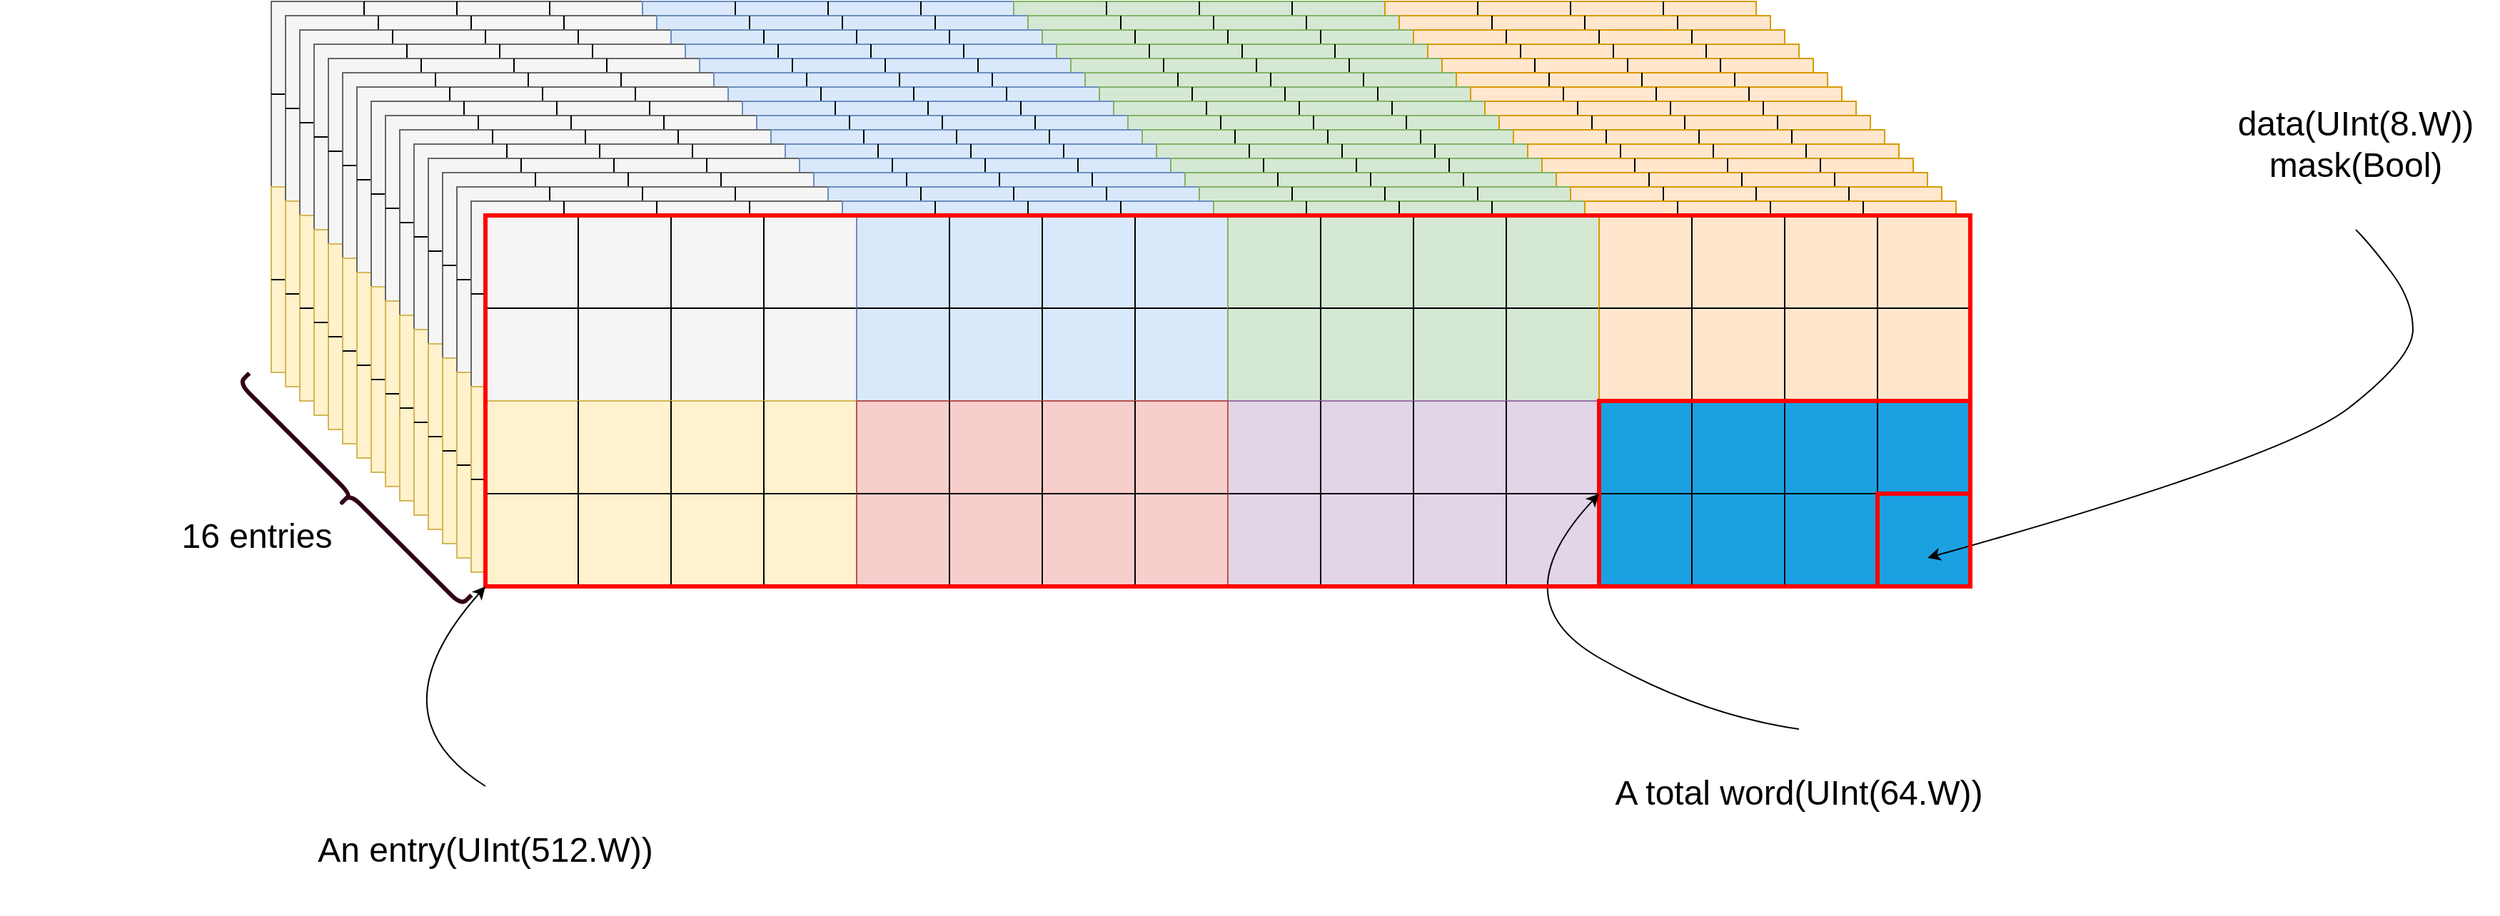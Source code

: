 <mxfile version="20.2.4" type="github">
  <diagram id="nrafOpWc28xVgtpnUV9U" name="第 1 页">
    <mxGraphModel dx="2062" dy="1114" grid="1" gridSize="10" guides="1" tooltips="1" connect="1" arrows="1" fold="1" page="1" pageScale="1" pageWidth="2339" pageHeight="3300" math="0" shadow="0">
      <root>
        <mxCell id="0" />
        <mxCell id="1" parent="0" />
        <mxCell id="EyFA1S1u6BPzqIcPmwop-6" value="" style="rounded=0;whiteSpace=wrap;html=1;shadow=0;glass=0;fillColor=#f5f5f5;fontColor=#333333;strokeColor=#666666;" vertex="1" parent="1">
          <mxGeometry x="320" y="240" width="260" height="130" as="geometry" />
        </mxCell>
        <mxCell id="EyFA1S1u6BPzqIcPmwop-8" style="orthogonalLoop=1;jettySize=auto;html=1;exitX=0;exitY=0.5;exitDx=0;exitDy=0;entryX=1;entryY=0.5;entryDx=0;entryDy=0;fontSize=12;endArrow=none;endFill=0;" edge="1" parent="1" source="EyFA1S1u6BPzqIcPmwop-6" target="EyFA1S1u6BPzqIcPmwop-6">
          <mxGeometry relative="1" as="geometry" />
        </mxCell>
        <mxCell id="EyFA1S1u6BPzqIcPmwop-9" style="edgeStyle=none;orthogonalLoop=1;jettySize=auto;html=1;exitX=0.25;exitY=0;exitDx=0;exitDy=0;entryX=0.25;entryY=1;entryDx=0;entryDy=0;fontSize=12;endArrow=none;endFill=0;" edge="1" parent="1" source="EyFA1S1u6BPzqIcPmwop-6" target="EyFA1S1u6BPzqIcPmwop-6">
          <mxGeometry relative="1" as="geometry" />
        </mxCell>
        <mxCell id="EyFA1S1u6BPzqIcPmwop-10" style="edgeStyle=none;orthogonalLoop=1;jettySize=auto;html=1;exitX=0.5;exitY=0;exitDx=0;exitDy=0;entryX=0.5;entryY=1;entryDx=0;entryDy=0;fontSize=12;endArrow=none;endFill=0;" edge="1" parent="1" source="EyFA1S1u6BPzqIcPmwop-6" target="EyFA1S1u6BPzqIcPmwop-6">
          <mxGeometry relative="1" as="geometry" />
        </mxCell>
        <mxCell id="EyFA1S1u6BPzqIcPmwop-11" style="edgeStyle=none;orthogonalLoop=1;jettySize=auto;html=1;exitX=0.75;exitY=0;exitDx=0;exitDy=0;entryX=0.75;entryY=1;entryDx=0;entryDy=0;fontSize=12;endArrow=none;endFill=0;" edge="1" parent="1" source="EyFA1S1u6BPzqIcPmwop-6" target="EyFA1S1u6BPzqIcPmwop-6">
          <mxGeometry relative="1" as="geometry" />
        </mxCell>
        <mxCell id="EyFA1S1u6BPzqIcPmwop-13" value="&lt;font style=&quot;font-size: 24px;&quot;&gt;data(UInt(8.W))&lt;br style=&quot;&quot;&gt;mask(Bool)&lt;/font&gt;" style="text;html=1;strokeColor=none;fillColor=none;align=center;verticalAlign=middle;whiteSpace=wrap;rounded=0;fontSize=16;" vertex="1" parent="1">
          <mxGeometry x="1680" y="280" width="200" height="120" as="geometry" />
        </mxCell>
        <mxCell id="EyFA1S1u6BPzqIcPmwop-18" value="" style="rounded=0;whiteSpace=wrap;html=1;shadow=0;glass=0;fillColor=#dae8fc;strokeColor=#6c8ebf;" vertex="1" parent="1">
          <mxGeometry x="580" y="240" width="260" height="130" as="geometry" />
        </mxCell>
        <mxCell id="EyFA1S1u6BPzqIcPmwop-19" style="orthogonalLoop=1;jettySize=auto;html=1;exitX=0;exitY=0.5;exitDx=0;exitDy=0;entryX=1;entryY=0.5;entryDx=0;entryDy=0;fontSize=12;endArrow=none;endFill=0;" edge="1" parent="1" source="EyFA1S1u6BPzqIcPmwop-18" target="EyFA1S1u6BPzqIcPmwop-18">
          <mxGeometry relative="1" as="geometry" />
        </mxCell>
        <mxCell id="EyFA1S1u6BPzqIcPmwop-20" style="edgeStyle=none;orthogonalLoop=1;jettySize=auto;html=1;exitX=0.25;exitY=0;exitDx=0;exitDy=0;entryX=0.25;entryY=1;entryDx=0;entryDy=0;fontSize=12;endArrow=none;endFill=0;" edge="1" parent="1" source="EyFA1S1u6BPzqIcPmwop-18" target="EyFA1S1u6BPzqIcPmwop-18">
          <mxGeometry relative="1" as="geometry" />
        </mxCell>
        <mxCell id="EyFA1S1u6BPzqIcPmwop-21" style="edgeStyle=none;orthogonalLoop=1;jettySize=auto;html=1;exitX=0.5;exitY=0;exitDx=0;exitDy=0;entryX=0.5;entryY=1;entryDx=0;entryDy=0;fontSize=12;endArrow=none;endFill=0;" edge="1" parent="1" source="EyFA1S1u6BPzqIcPmwop-18" target="EyFA1S1u6BPzqIcPmwop-18">
          <mxGeometry relative="1" as="geometry" />
        </mxCell>
        <mxCell id="EyFA1S1u6BPzqIcPmwop-22" style="edgeStyle=none;orthogonalLoop=1;jettySize=auto;html=1;exitX=0.75;exitY=0;exitDx=0;exitDy=0;entryX=0.75;entryY=1;entryDx=0;entryDy=0;fontSize=12;endArrow=none;endFill=0;" edge="1" parent="1" source="EyFA1S1u6BPzqIcPmwop-18" target="EyFA1S1u6BPzqIcPmwop-18">
          <mxGeometry relative="1" as="geometry" />
        </mxCell>
        <mxCell id="EyFA1S1u6BPzqIcPmwop-23" value="" style="rounded=0;whiteSpace=wrap;html=1;shadow=0;glass=0;fillColor=#d5e8d4;strokeColor=#82b366;" vertex="1" parent="1">
          <mxGeometry x="840" y="240" width="260" height="130" as="geometry" />
        </mxCell>
        <mxCell id="EyFA1S1u6BPzqIcPmwop-24" style="orthogonalLoop=1;jettySize=auto;html=1;exitX=0;exitY=0.5;exitDx=0;exitDy=0;entryX=1;entryY=0.5;entryDx=0;entryDy=0;fontSize=12;endArrow=none;endFill=0;" edge="1" parent="1" source="EyFA1S1u6BPzqIcPmwop-23" target="EyFA1S1u6BPzqIcPmwop-23">
          <mxGeometry relative="1" as="geometry" />
        </mxCell>
        <mxCell id="EyFA1S1u6BPzqIcPmwop-25" style="edgeStyle=none;orthogonalLoop=1;jettySize=auto;html=1;exitX=0.25;exitY=0;exitDx=0;exitDy=0;entryX=0.25;entryY=1;entryDx=0;entryDy=0;fontSize=12;endArrow=none;endFill=0;" edge="1" parent="1" source="EyFA1S1u6BPzqIcPmwop-23" target="EyFA1S1u6BPzqIcPmwop-23">
          <mxGeometry relative="1" as="geometry" />
        </mxCell>
        <mxCell id="EyFA1S1u6BPzqIcPmwop-26" style="edgeStyle=none;orthogonalLoop=1;jettySize=auto;html=1;exitX=0.5;exitY=0;exitDx=0;exitDy=0;entryX=0.5;entryY=1;entryDx=0;entryDy=0;fontSize=12;endArrow=none;endFill=0;" edge="1" parent="1" source="EyFA1S1u6BPzqIcPmwop-23" target="EyFA1S1u6BPzqIcPmwop-23">
          <mxGeometry relative="1" as="geometry" />
        </mxCell>
        <mxCell id="EyFA1S1u6BPzqIcPmwop-27" style="edgeStyle=none;orthogonalLoop=1;jettySize=auto;html=1;exitX=0.75;exitY=0;exitDx=0;exitDy=0;entryX=0.75;entryY=1;entryDx=0;entryDy=0;fontSize=12;endArrow=none;endFill=0;" edge="1" parent="1" source="EyFA1S1u6BPzqIcPmwop-23" target="EyFA1S1u6BPzqIcPmwop-23">
          <mxGeometry relative="1" as="geometry" />
        </mxCell>
        <mxCell id="EyFA1S1u6BPzqIcPmwop-28" value="" style="rounded=0;whiteSpace=wrap;html=1;shadow=0;glass=0;fillColor=#ffe6cc;strokeColor=#d79b00;" vertex="1" parent="1">
          <mxGeometry x="1100" y="240" width="260" height="130" as="geometry" />
        </mxCell>
        <mxCell id="EyFA1S1u6BPzqIcPmwop-29" style="orthogonalLoop=1;jettySize=auto;html=1;exitX=0;exitY=0.5;exitDx=0;exitDy=0;entryX=1;entryY=0.5;entryDx=0;entryDy=0;fontSize=12;endArrow=none;endFill=0;" edge="1" parent="1" source="EyFA1S1u6BPzqIcPmwop-28" target="EyFA1S1u6BPzqIcPmwop-28">
          <mxGeometry relative="1" as="geometry" />
        </mxCell>
        <mxCell id="EyFA1S1u6BPzqIcPmwop-30" style="edgeStyle=none;orthogonalLoop=1;jettySize=auto;html=1;exitX=0.25;exitY=0;exitDx=0;exitDy=0;entryX=0.25;entryY=1;entryDx=0;entryDy=0;fontSize=12;endArrow=none;endFill=0;" edge="1" parent="1" source="EyFA1S1u6BPzqIcPmwop-28" target="EyFA1S1u6BPzqIcPmwop-28">
          <mxGeometry relative="1" as="geometry" />
        </mxCell>
        <mxCell id="EyFA1S1u6BPzqIcPmwop-31" style="edgeStyle=none;orthogonalLoop=1;jettySize=auto;html=1;exitX=0.5;exitY=0;exitDx=0;exitDy=0;entryX=0.5;entryY=1;entryDx=0;entryDy=0;fontSize=12;endArrow=none;endFill=0;" edge="1" parent="1" source="EyFA1S1u6BPzqIcPmwop-28" target="EyFA1S1u6BPzqIcPmwop-28">
          <mxGeometry relative="1" as="geometry" />
        </mxCell>
        <mxCell id="EyFA1S1u6BPzqIcPmwop-32" style="edgeStyle=none;orthogonalLoop=1;jettySize=auto;html=1;exitX=0.75;exitY=0;exitDx=0;exitDy=0;entryX=0.75;entryY=1;entryDx=0;entryDy=0;fontSize=12;endArrow=none;endFill=0;" edge="1" parent="1" source="EyFA1S1u6BPzqIcPmwop-28" target="EyFA1S1u6BPzqIcPmwop-28">
          <mxGeometry relative="1" as="geometry" />
        </mxCell>
        <mxCell id="EyFA1S1u6BPzqIcPmwop-33" value="" style="rounded=0;whiteSpace=wrap;html=1;shadow=0;glass=0;fillColor=#fff2cc;strokeColor=#d6b656;" vertex="1" parent="1">
          <mxGeometry x="320" y="370" width="260" height="130" as="geometry" />
        </mxCell>
        <mxCell id="EyFA1S1u6BPzqIcPmwop-34" style="orthogonalLoop=1;jettySize=auto;html=1;exitX=0;exitY=0.5;exitDx=0;exitDy=0;entryX=1;entryY=0.5;entryDx=0;entryDy=0;fontSize=12;endArrow=none;endFill=0;" edge="1" parent="1" source="EyFA1S1u6BPzqIcPmwop-33" target="EyFA1S1u6BPzqIcPmwop-33">
          <mxGeometry relative="1" as="geometry" />
        </mxCell>
        <mxCell id="EyFA1S1u6BPzqIcPmwop-35" style="edgeStyle=none;orthogonalLoop=1;jettySize=auto;html=1;exitX=0.25;exitY=0;exitDx=0;exitDy=0;entryX=0.25;entryY=1;entryDx=0;entryDy=0;fontSize=12;endArrow=none;endFill=0;" edge="1" parent="1" source="EyFA1S1u6BPzqIcPmwop-33" target="EyFA1S1u6BPzqIcPmwop-33">
          <mxGeometry relative="1" as="geometry" />
        </mxCell>
        <mxCell id="EyFA1S1u6BPzqIcPmwop-36" style="edgeStyle=none;orthogonalLoop=1;jettySize=auto;html=1;exitX=0.5;exitY=0;exitDx=0;exitDy=0;entryX=0.5;entryY=1;entryDx=0;entryDy=0;fontSize=12;endArrow=none;endFill=0;" edge="1" parent="1" source="EyFA1S1u6BPzqIcPmwop-33" target="EyFA1S1u6BPzqIcPmwop-33">
          <mxGeometry relative="1" as="geometry" />
        </mxCell>
        <mxCell id="EyFA1S1u6BPzqIcPmwop-37" style="edgeStyle=none;orthogonalLoop=1;jettySize=auto;html=1;exitX=0.75;exitY=0;exitDx=0;exitDy=0;entryX=0.75;entryY=1;entryDx=0;entryDy=0;fontSize=12;endArrow=none;endFill=0;" edge="1" parent="1" source="EyFA1S1u6BPzqIcPmwop-33" target="EyFA1S1u6BPzqIcPmwop-33">
          <mxGeometry relative="1" as="geometry" />
        </mxCell>
        <mxCell id="EyFA1S1u6BPzqIcPmwop-38" value="" style="rounded=0;whiteSpace=wrap;html=1;shadow=0;glass=0;fillColor=#e1d5e7;strokeColor=#9673a6;" vertex="1" parent="1">
          <mxGeometry x="840" y="370" width="260" height="130" as="geometry" />
        </mxCell>
        <mxCell id="EyFA1S1u6BPzqIcPmwop-39" style="orthogonalLoop=1;jettySize=auto;html=1;exitX=0;exitY=0.5;exitDx=0;exitDy=0;entryX=1;entryY=0.5;entryDx=0;entryDy=0;fontSize=12;endArrow=none;endFill=0;" edge="1" parent="1" source="EyFA1S1u6BPzqIcPmwop-38" target="EyFA1S1u6BPzqIcPmwop-38">
          <mxGeometry relative="1" as="geometry" />
        </mxCell>
        <mxCell id="EyFA1S1u6BPzqIcPmwop-40" style="edgeStyle=none;orthogonalLoop=1;jettySize=auto;html=1;exitX=0.25;exitY=0;exitDx=0;exitDy=0;entryX=0.25;entryY=1;entryDx=0;entryDy=0;fontSize=12;endArrow=none;endFill=0;" edge="1" parent="1" source="EyFA1S1u6BPzqIcPmwop-38" target="EyFA1S1u6BPzqIcPmwop-38">
          <mxGeometry relative="1" as="geometry" />
        </mxCell>
        <mxCell id="EyFA1S1u6BPzqIcPmwop-41" style="edgeStyle=none;orthogonalLoop=1;jettySize=auto;html=1;exitX=0.5;exitY=0;exitDx=0;exitDy=0;entryX=0.5;entryY=1;entryDx=0;entryDy=0;fontSize=12;endArrow=none;endFill=0;" edge="1" parent="1" source="EyFA1S1u6BPzqIcPmwop-38" target="EyFA1S1u6BPzqIcPmwop-38">
          <mxGeometry relative="1" as="geometry" />
        </mxCell>
        <mxCell id="EyFA1S1u6BPzqIcPmwop-42" style="edgeStyle=none;orthogonalLoop=1;jettySize=auto;html=1;exitX=0.75;exitY=0;exitDx=0;exitDy=0;entryX=0.75;entryY=1;entryDx=0;entryDy=0;fontSize=12;endArrow=none;endFill=0;" edge="1" parent="1" source="EyFA1S1u6BPzqIcPmwop-38" target="EyFA1S1u6BPzqIcPmwop-38">
          <mxGeometry relative="1" as="geometry" />
        </mxCell>
        <mxCell id="EyFA1S1u6BPzqIcPmwop-43" value="" style="rounded=0;whiteSpace=wrap;html=1;shadow=0;glass=0;fillColor=#f8cecc;strokeColor=#b85450;" vertex="1" parent="1">
          <mxGeometry x="580" y="370" width="260" height="130" as="geometry" />
        </mxCell>
        <mxCell id="EyFA1S1u6BPzqIcPmwop-44" style="orthogonalLoop=1;jettySize=auto;html=1;exitX=0;exitY=0.5;exitDx=0;exitDy=0;entryX=1;entryY=0.5;entryDx=0;entryDy=0;fontSize=12;endArrow=none;endFill=0;" edge="1" source="EyFA1S1u6BPzqIcPmwop-43" target="EyFA1S1u6BPzqIcPmwop-43" parent="1">
          <mxGeometry relative="1" as="geometry" />
        </mxCell>
        <mxCell id="EyFA1S1u6BPzqIcPmwop-45" style="edgeStyle=none;orthogonalLoop=1;jettySize=auto;html=1;exitX=0.25;exitY=0;exitDx=0;exitDy=0;entryX=0.25;entryY=1;entryDx=0;entryDy=0;fontSize=12;endArrow=none;endFill=0;" edge="1" source="EyFA1S1u6BPzqIcPmwop-43" target="EyFA1S1u6BPzqIcPmwop-43" parent="1">
          <mxGeometry relative="1" as="geometry" />
        </mxCell>
        <mxCell id="EyFA1S1u6BPzqIcPmwop-46" style="edgeStyle=none;orthogonalLoop=1;jettySize=auto;html=1;exitX=0.5;exitY=0;exitDx=0;exitDy=0;entryX=0.5;entryY=1;entryDx=0;entryDy=0;fontSize=12;endArrow=none;endFill=0;" edge="1" source="EyFA1S1u6BPzqIcPmwop-43" target="EyFA1S1u6BPzqIcPmwop-43" parent="1">
          <mxGeometry relative="1" as="geometry" />
        </mxCell>
        <mxCell id="EyFA1S1u6BPzqIcPmwop-47" style="edgeStyle=none;orthogonalLoop=1;jettySize=auto;html=1;exitX=0.75;exitY=0;exitDx=0;exitDy=0;entryX=0.75;entryY=1;entryDx=0;entryDy=0;fontSize=12;endArrow=none;endFill=0;" edge="1" source="EyFA1S1u6BPzqIcPmwop-43" target="EyFA1S1u6BPzqIcPmwop-43" parent="1">
          <mxGeometry relative="1" as="geometry" />
        </mxCell>
        <mxCell id="EyFA1S1u6BPzqIcPmwop-48" value="" style="rounded=0;whiteSpace=wrap;html=1;shadow=0;glass=0;fillColor=#1ba1e2;fontColor=#ffffff;strokeColor=#006EAF;" vertex="1" parent="1">
          <mxGeometry x="1100" y="370" width="260" height="130" as="geometry" />
        </mxCell>
        <mxCell id="EyFA1S1u6BPzqIcPmwop-49" style="orthogonalLoop=1;jettySize=auto;html=1;exitX=0;exitY=0.5;exitDx=0;exitDy=0;entryX=1;entryY=0.5;entryDx=0;entryDy=0;fontSize=12;endArrow=none;endFill=0;" edge="1" parent="1" source="EyFA1S1u6BPzqIcPmwop-48" target="EyFA1S1u6BPzqIcPmwop-48">
          <mxGeometry relative="1" as="geometry" />
        </mxCell>
        <mxCell id="EyFA1S1u6BPzqIcPmwop-50" style="edgeStyle=none;orthogonalLoop=1;jettySize=auto;html=1;exitX=0.25;exitY=0;exitDx=0;exitDy=0;entryX=0.25;entryY=1;entryDx=0;entryDy=0;fontSize=12;endArrow=none;endFill=0;" edge="1" parent="1" source="EyFA1S1u6BPzqIcPmwop-48" target="EyFA1S1u6BPzqIcPmwop-48">
          <mxGeometry relative="1" as="geometry" />
        </mxCell>
        <mxCell id="EyFA1S1u6BPzqIcPmwop-51" style="edgeStyle=none;orthogonalLoop=1;jettySize=auto;html=1;exitX=0.5;exitY=0;exitDx=0;exitDy=0;entryX=0.5;entryY=1;entryDx=0;entryDy=0;fontSize=12;endArrow=none;endFill=0;" edge="1" parent="1" source="EyFA1S1u6BPzqIcPmwop-48" target="EyFA1S1u6BPzqIcPmwop-48">
          <mxGeometry relative="1" as="geometry" />
        </mxCell>
        <mxCell id="EyFA1S1u6BPzqIcPmwop-52" style="edgeStyle=none;orthogonalLoop=1;jettySize=auto;html=1;exitX=0.75;exitY=0;exitDx=0;exitDy=0;entryX=0.75;entryY=1;entryDx=0;entryDy=0;fontSize=12;endArrow=none;endFill=0;" edge="1" parent="1" source="EyFA1S1u6BPzqIcPmwop-48" target="EyFA1S1u6BPzqIcPmwop-48">
          <mxGeometry relative="1" as="geometry" />
        </mxCell>
        <mxCell id="EyFA1S1u6BPzqIcPmwop-373" value="" style="rounded=0;whiteSpace=wrap;html=1;shadow=0;glass=0;fillColor=#f5f5f5;fontColor=#333333;strokeColor=#666666;" vertex="1" parent="1">
          <mxGeometry x="330" y="250" width="260" height="130" as="geometry" />
        </mxCell>
        <mxCell id="EyFA1S1u6BPzqIcPmwop-374" style="orthogonalLoop=1;jettySize=auto;html=1;exitX=0;exitY=0.5;exitDx=0;exitDy=0;entryX=1;entryY=0.5;entryDx=0;entryDy=0;fontSize=12;endArrow=none;endFill=0;" edge="1" parent="1" source="EyFA1S1u6BPzqIcPmwop-373" target="EyFA1S1u6BPzqIcPmwop-373">
          <mxGeometry relative="1" as="geometry" />
        </mxCell>
        <mxCell id="EyFA1S1u6BPzqIcPmwop-375" style="edgeStyle=none;orthogonalLoop=1;jettySize=auto;html=1;exitX=0.25;exitY=0;exitDx=0;exitDy=0;entryX=0.25;entryY=1;entryDx=0;entryDy=0;fontSize=12;endArrow=none;endFill=0;" edge="1" parent="1" source="EyFA1S1u6BPzqIcPmwop-373" target="EyFA1S1u6BPzqIcPmwop-373">
          <mxGeometry relative="1" as="geometry" />
        </mxCell>
        <mxCell id="EyFA1S1u6BPzqIcPmwop-376" style="edgeStyle=none;orthogonalLoop=1;jettySize=auto;html=1;exitX=0.5;exitY=0;exitDx=0;exitDy=0;entryX=0.5;entryY=1;entryDx=0;entryDy=0;fontSize=12;endArrow=none;endFill=0;" edge="1" parent="1" source="EyFA1S1u6BPzqIcPmwop-373" target="EyFA1S1u6BPzqIcPmwop-373">
          <mxGeometry relative="1" as="geometry" />
        </mxCell>
        <mxCell id="EyFA1S1u6BPzqIcPmwop-377" style="edgeStyle=none;orthogonalLoop=1;jettySize=auto;html=1;exitX=0.75;exitY=0;exitDx=0;exitDy=0;entryX=0.75;entryY=1;entryDx=0;entryDy=0;fontSize=12;endArrow=none;endFill=0;" edge="1" parent="1" source="EyFA1S1u6BPzqIcPmwop-373" target="EyFA1S1u6BPzqIcPmwop-373">
          <mxGeometry relative="1" as="geometry" />
        </mxCell>
        <mxCell id="EyFA1S1u6BPzqIcPmwop-378" value="" style="rounded=0;whiteSpace=wrap;html=1;shadow=0;glass=0;fillColor=#dae8fc;strokeColor=#6c8ebf;" vertex="1" parent="1">
          <mxGeometry x="590" y="250" width="260" height="130" as="geometry" />
        </mxCell>
        <mxCell id="EyFA1S1u6BPzqIcPmwop-379" style="orthogonalLoop=1;jettySize=auto;html=1;exitX=0;exitY=0.5;exitDx=0;exitDy=0;entryX=1;entryY=0.5;entryDx=0;entryDy=0;fontSize=12;endArrow=none;endFill=0;" edge="1" parent="1" source="EyFA1S1u6BPzqIcPmwop-378" target="EyFA1S1u6BPzqIcPmwop-378">
          <mxGeometry relative="1" as="geometry" />
        </mxCell>
        <mxCell id="EyFA1S1u6BPzqIcPmwop-380" style="edgeStyle=none;orthogonalLoop=1;jettySize=auto;html=1;exitX=0.25;exitY=0;exitDx=0;exitDy=0;entryX=0.25;entryY=1;entryDx=0;entryDy=0;fontSize=12;endArrow=none;endFill=0;" edge="1" parent="1" source="EyFA1S1u6BPzqIcPmwop-378" target="EyFA1S1u6BPzqIcPmwop-378">
          <mxGeometry relative="1" as="geometry" />
        </mxCell>
        <mxCell id="EyFA1S1u6BPzqIcPmwop-381" style="edgeStyle=none;orthogonalLoop=1;jettySize=auto;html=1;exitX=0.5;exitY=0;exitDx=0;exitDy=0;entryX=0.5;entryY=1;entryDx=0;entryDy=0;fontSize=12;endArrow=none;endFill=0;" edge="1" parent="1" source="EyFA1S1u6BPzqIcPmwop-378" target="EyFA1S1u6BPzqIcPmwop-378">
          <mxGeometry relative="1" as="geometry" />
        </mxCell>
        <mxCell id="EyFA1S1u6BPzqIcPmwop-382" style="edgeStyle=none;orthogonalLoop=1;jettySize=auto;html=1;exitX=0.75;exitY=0;exitDx=0;exitDy=0;entryX=0.75;entryY=1;entryDx=0;entryDy=0;fontSize=12;endArrow=none;endFill=0;" edge="1" parent="1" source="EyFA1S1u6BPzqIcPmwop-378" target="EyFA1S1u6BPzqIcPmwop-378">
          <mxGeometry relative="1" as="geometry" />
        </mxCell>
        <mxCell id="EyFA1S1u6BPzqIcPmwop-383" value="" style="rounded=0;whiteSpace=wrap;html=1;shadow=0;glass=0;fillColor=#d5e8d4;strokeColor=#82b366;" vertex="1" parent="1">
          <mxGeometry x="850" y="250" width="260" height="130" as="geometry" />
        </mxCell>
        <mxCell id="EyFA1S1u6BPzqIcPmwop-384" style="orthogonalLoop=1;jettySize=auto;html=1;exitX=0;exitY=0.5;exitDx=0;exitDy=0;entryX=1;entryY=0.5;entryDx=0;entryDy=0;fontSize=12;endArrow=none;endFill=0;" edge="1" parent="1" source="EyFA1S1u6BPzqIcPmwop-383" target="EyFA1S1u6BPzqIcPmwop-383">
          <mxGeometry relative="1" as="geometry" />
        </mxCell>
        <mxCell id="EyFA1S1u6BPzqIcPmwop-385" style="edgeStyle=none;orthogonalLoop=1;jettySize=auto;html=1;exitX=0.25;exitY=0;exitDx=0;exitDy=0;entryX=0.25;entryY=1;entryDx=0;entryDy=0;fontSize=12;endArrow=none;endFill=0;" edge="1" parent="1" source="EyFA1S1u6BPzqIcPmwop-383" target="EyFA1S1u6BPzqIcPmwop-383">
          <mxGeometry relative="1" as="geometry" />
        </mxCell>
        <mxCell id="EyFA1S1u6BPzqIcPmwop-386" style="edgeStyle=none;orthogonalLoop=1;jettySize=auto;html=1;exitX=0.5;exitY=0;exitDx=0;exitDy=0;entryX=0.5;entryY=1;entryDx=0;entryDy=0;fontSize=12;endArrow=none;endFill=0;" edge="1" parent="1" source="EyFA1S1u6BPzqIcPmwop-383" target="EyFA1S1u6BPzqIcPmwop-383">
          <mxGeometry relative="1" as="geometry" />
        </mxCell>
        <mxCell id="EyFA1S1u6BPzqIcPmwop-387" style="edgeStyle=none;orthogonalLoop=1;jettySize=auto;html=1;exitX=0.75;exitY=0;exitDx=0;exitDy=0;entryX=0.75;entryY=1;entryDx=0;entryDy=0;fontSize=12;endArrow=none;endFill=0;" edge="1" parent="1" source="EyFA1S1u6BPzqIcPmwop-383" target="EyFA1S1u6BPzqIcPmwop-383">
          <mxGeometry relative="1" as="geometry" />
        </mxCell>
        <mxCell id="EyFA1S1u6BPzqIcPmwop-388" value="" style="rounded=0;whiteSpace=wrap;html=1;shadow=0;glass=0;fillColor=#ffe6cc;strokeColor=#d79b00;" vertex="1" parent="1">
          <mxGeometry x="1110" y="250" width="260" height="130" as="geometry" />
        </mxCell>
        <mxCell id="EyFA1S1u6BPzqIcPmwop-389" style="orthogonalLoop=1;jettySize=auto;html=1;exitX=0;exitY=0.5;exitDx=0;exitDy=0;entryX=1;entryY=0.5;entryDx=0;entryDy=0;fontSize=12;endArrow=none;endFill=0;" edge="1" parent="1" source="EyFA1S1u6BPzqIcPmwop-388" target="EyFA1S1u6BPzqIcPmwop-388">
          <mxGeometry relative="1" as="geometry" />
        </mxCell>
        <mxCell id="EyFA1S1u6BPzqIcPmwop-390" style="edgeStyle=none;orthogonalLoop=1;jettySize=auto;html=1;exitX=0.25;exitY=0;exitDx=0;exitDy=0;entryX=0.25;entryY=1;entryDx=0;entryDy=0;fontSize=12;endArrow=none;endFill=0;" edge="1" parent="1" source="EyFA1S1u6BPzqIcPmwop-388" target="EyFA1S1u6BPzqIcPmwop-388">
          <mxGeometry relative="1" as="geometry" />
        </mxCell>
        <mxCell id="EyFA1S1u6BPzqIcPmwop-391" style="edgeStyle=none;orthogonalLoop=1;jettySize=auto;html=1;exitX=0.5;exitY=0;exitDx=0;exitDy=0;entryX=0.5;entryY=1;entryDx=0;entryDy=0;fontSize=12;endArrow=none;endFill=0;" edge="1" parent="1" source="EyFA1S1u6BPzqIcPmwop-388" target="EyFA1S1u6BPzqIcPmwop-388">
          <mxGeometry relative="1" as="geometry" />
        </mxCell>
        <mxCell id="EyFA1S1u6BPzqIcPmwop-392" style="edgeStyle=none;orthogonalLoop=1;jettySize=auto;html=1;exitX=0.75;exitY=0;exitDx=0;exitDy=0;entryX=0.75;entryY=1;entryDx=0;entryDy=0;fontSize=12;endArrow=none;endFill=0;" edge="1" parent="1" source="EyFA1S1u6BPzqIcPmwop-388" target="EyFA1S1u6BPzqIcPmwop-388">
          <mxGeometry relative="1" as="geometry" />
        </mxCell>
        <mxCell id="EyFA1S1u6BPzqIcPmwop-393" value="" style="rounded=0;whiteSpace=wrap;html=1;shadow=0;glass=0;fillColor=#fff2cc;strokeColor=#d6b656;" vertex="1" parent="1">
          <mxGeometry x="330" y="380" width="260" height="130" as="geometry" />
        </mxCell>
        <mxCell id="EyFA1S1u6BPzqIcPmwop-394" style="orthogonalLoop=1;jettySize=auto;html=1;exitX=0;exitY=0.5;exitDx=0;exitDy=0;entryX=1;entryY=0.5;entryDx=0;entryDy=0;fontSize=12;endArrow=none;endFill=0;" edge="1" parent="1" source="EyFA1S1u6BPzqIcPmwop-393" target="EyFA1S1u6BPzqIcPmwop-393">
          <mxGeometry relative="1" as="geometry" />
        </mxCell>
        <mxCell id="EyFA1S1u6BPzqIcPmwop-395" style="edgeStyle=none;orthogonalLoop=1;jettySize=auto;html=1;exitX=0.25;exitY=0;exitDx=0;exitDy=0;entryX=0.25;entryY=1;entryDx=0;entryDy=0;fontSize=12;endArrow=none;endFill=0;" edge="1" parent="1" source="EyFA1S1u6BPzqIcPmwop-393" target="EyFA1S1u6BPzqIcPmwop-393">
          <mxGeometry relative="1" as="geometry" />
        </mxCell>
        <mxCell id="EyFA1S1u6BPzqIcPmwop-396" style="edgeStyle=none;orthogonalLoop=1;jettySize=auto;html=1;exitX=0.5;exitY=0;exitDx=0;exitDy=0;entryX=0.5;entryY=1;entryDx=0;entryDy=0;fontSize=12;endArrow=none;endFill=0;" edge="1" parent="1" source="EyFA1S1u6BPzqIcPmwop-393" target="EyFA1S1u6BPzqIcPmwop-393">
          <mxGeometry relative="1" as="geometry" />
        </mxCell>
        <mxCell id="EyFA1S1u6BPzqIcPmwop-397" style="edgeStyle=none;orthogonalLoop=1;jettySize=auto;html=1;exitX=0.75;exitY=0;exitDx=0;exitDy=0;entryX=0.75;entryY=1;entryDx=0;entryDy=0;fontSize=12;endArrow=none;endFill=0;" edge="1" parent="1" source="EyFA1S1u6BPzqIcPmwop-393" target="EyFA1S1u6BPzqIcPmwop-393">
          <mxGeometry relative="1" as="geometry" />
        </mxCell>
        <mxCell id="EyFA1S1u6BPzqIcPmwop-398" value="" style="rounded=0;whiteSpace=wrap;html=1;shadow=0;glass=0;fillColor=#e1d5e7;strokeColor=#9673a6;" vertex="1" parent="1">
          <mxGeometry x="850" y="380" width="260" height="130" as="geometry" />
        </mxCell>
        <mxCell id="EyFA1S1u6BPzqIcPmwop-399" style="orthogonalLoop=1;jettySize=auto;html=1;exitX=0;exitY=0.5;exitDx=0;exitDy=0;entryX=1;entryY=0.5;entryDx=0;entryDy=0;fontSize=12;endArrow=none;endFill=0;" edge="1" parent="1" source="EyFA1S1u6BPzqIcPmwop-398" target="EyFA1S1u6BPzqIcPmwop-398">
          <mxGeometry relative="1" as="geometry" />
        </mxCell>
        <mxCell id="EyFA1S1u6BPzqIcPmwop-400" style="edgeStyle=none;orthogonalLoop=1;jettySize=auto;html=1;exitX=0.25;exitY=0;exitDx=0;exitDy=0;entryX=0.25;entryY=1;entryDx=0;entryDy=0;fontSize=12;endArrow=none;endFill=0;" edge="1" parent="1" source="EyFA1S1u6BPzqIcPmwop-398" target="EyFA1S1u6BPzqIcPmwop-398">
          <mxGeometry relative="1" as="geometry" />
        </mxCell>
        <mxCell id="EyFA1S1u6BPzqIcPmwop-401" style="edgeStyle=none;orthogonalLoop=1;jettySize=auto;html=1;exitX=0.5;exitY=0;exitDx=0;exitDy=0;entryX=0.5;entryY=1;entryDx=0;entryDy=0;fontSize=12;endArrow=none;endFill=0;" edge="1" parent="1" source="EyFA1S1u6BPzqIcPmwop-398" target="EyFA1S1u6BPzqIcPmwop-398">
          <mxGeometry relative="1" as="geometry" />
        </mxCell>
        <mxCell id="EyFA1S1u6BPzqIcPmwop-402" style="edgeStyle=none;orthogonalLoop=1;jettySize=auto;html=1;exitX=0.75;exitY=0;exitDx=0;exitDy=0;entryX=0.75;entryY=1;entryDx=0;entryDy=0;fontSize=12;endArrow=none;endFill=0;" edge="1" parent="1" source="EyFA1S1u6BPzqIcPmwop-398" target="EyFA1S1u6BPzqIcPmwop-398">
          <mxGeometry relative="1" as="geometry" />
        </mxCell>
        <mxCell id="EyFA1S1u6BPzqIcPmwop-403" value="" style="rounded=0;whiteSpace=wrap;html=1;shadow=0;glass=0;fillColor=#f8cecc;strokeColor=#b85450;" vertex="1" parent="1">
          <mxGeometry x="590" y="380" width="260" height="130" as="geometry" />
        </mxCell>
        <mxCell id="EyFA1S1u6BPzqIcPmwop-404" style="orthogonalLoop=1;jettySize=auto;html=1;exitX=0;exitY=0.5;exitDx=0;exitDy=0;entryX=1;entryY=0.5;entryDx=0;entryDy=0;fontSize=12;endArrow=none;endFill=0;" edge="1" parent="1" source="EyFA1S1u6BPzqIcPmwop-403" target="EyFA1S1u6BPzqIcPmwop-403">
          <mxGeometry relative="1" as="geometry" />
        </mxCell>
        <mxCell id="EyFA1S1u6BPzqIcPmwop-405" style="edgeStyle=none;orthogonalLoop=1;jettySize=auto;html=1;exitX=0.25;exitY=0;exitDx=0;exitDy=0;entryX=0.25;entryY=1;entryDx=0;entryDy=0;fontSize=12;endArrow=none;endFill=0;" edge="1" parent="1" source="EyFA1S1u6BPzqIcPmwop-403" target="EyFA1S1u6BPzqIcPmwop-403">
          <mxGeometry relative="1" as="geometry" />
        </mxCell>
        <mxCell id="EyFA1S1u6BPzqIcPmwop-406" style="edgeStyle=none;orthogonalLoop=1;jettySize=auto;html=1;exitX=0.5;exitY=0;exitDx=0;exitDy=0;entryX=0.5;entryY=1;entryDx=0;entryDy=0;fontSize=12;endArrow=none;endFill=0;" edge="1" parent="1" source="EyFA1S1u6BPzqIcPmwop-403" target="EyFA1S1u6BPzqIcPmwop-403">
          <mxGeometry relative="1" as="geometry" />
        </mxCell>
        <mxCell id="EyFA1S1u6BPzqIcPmwop-407" style="edgeStyle=none;orthogonalLoop=1;jettySize=auto;html=1;exitX=0.75;exitY=0;exitDx=0;exitDy=0;entryX=0.75;entryY=1;entryDx=0;entryDy=0;fontSize=12;endArrow=none;endFill=0;" edge="1" parent="1" source="EyFA1S1u6BPzqIcPmwop-403" target="EyFA1S1u6BPzqIcPmwop-403">
          <mxGeometry relative="1" as="geometry" />
        </mxCell>
        <mxCell id="EyFA1S1u6BPzqIcPmwop-408" value="" style="rounded=0;whiteSpace=wrap;html=1;shadow=0;glass=0;fillColor=#1ba1e2;fontColor=#ffffff;strokeColor=#006EAF;" vertex="1" parent="1">
          <mxGeometry x="1110" y="380" width="260" height="130" as="geometry" />
        </mxCell>
        <mxCell id="EyFA1S1u6BPzqIcPmwop-409" style="orthogonalLoop=1;jettySize=auto;html=1;exitX=0;exitY=0.5;exitDx=0;exitDy=0;entryX=1;entryY=0.5;entryDx=0;entryDy=0;fontSize=12;endArrow=none;endFill=0;" edge="1" parent="1" source="EyFA1S1u6BPzqIcPmwop-408" target="EyFA1S1u6BPzqIcPmwop-408">
          <mxGeometry relative="1" as="geometry" />
        </mxCell>
        <mxCell id="EyFA1S1u6BPzqIcPmwop-410" style="edgeStyle=none;orthogonalLoop=1;jettySize=auto;html=1;exitX=0.25;exitY=0;exitDx=0;exitDy=0;entryX=0.25;entryY=1;entryDx=0;entryDy=0;fontSize=12;endArrow=none;endFill=0;" edge="1" parent="1" source="EyFA1S1u6BPzqIcPmwop-408" target="EyFA1S1u6BPzqIcPmwop-408">
          <mxGeometry relative="1" as="geometry" />
        </mxCell>
        <mxCell id="EyFA1S1u6BPzqIcPmwop-411" style="edgeStyle=none;orthogonalLoop=1;jettySize=auto;html=1;exitX=0.5;exitY=0;exitDx=0;exitDy=0;entryX=0.5;entryY=1;entryDx=0;entryDy=0;fontSize=12;endArrow=none;endFill=0;" edge="1" parent="1" source="EyFA1S1u6BPzqIcPmwop-408" target="EyFA1S1u6BPzqIcPmwop-408">
          <mxGeometry relative="1" as="geometry" />
        </mxCell>
        <mxCell id="EyFA1S1u6BPzqIcPmwop-412" style="edgeStyle=none;orthogonalLoop=1;jettySize=auto;html=1;exitX=0.75;exitY=0;exitDx=0;exitDy=0;entryX=0.75;entryY=1;entryDx=0;entryDy=0;fontSize=12;endArrow=none;endFill=0;" edge="1" parent="1" source="EyFA1S1u6BPzqIcPmwop-408" target="EyFA1S1u6BPzqIcPmwop-408">
          <mxGeometry relative="1" as="geometry" />
        </mxCell>
        <mxCell id="EyFA1S1u6BPzqIcPmwop-413" value="" style="rounded=0;whiteSpace=wrap;html=1;shadow=0;glass=0;fillColor=#f5f5f5;fontColor=#333333;strokeColor=#666666;" vertex="1" parent="1">
          <mxGeometry x="340" y="260" width="260" height="130" as="geometry" />
        </mxCell>
        <mxCell id="EyFA1S1u6BPzqIcPmwop-414" style="orthogonalLoop=1;jettySize=auto;html=1;exitX=0;exitY=0.5;exitDx=0;exitDy=0;entryX=1;entryY=0.5;entryDx=0;entryDy=0;fontSize=12;endArrow=none;endFill=0;" edge="1" parent="1" source="EyFA1S1u6BPzqIcPmwop-413" target="EyFA1S1u6BPzqIcPmwop-413">
          <mxGeometry relative="1" as="geometry" />
        </mxCell>
        <mxCell id="EyFA1S1u6BPzqIcPmwop-415" style="edgeStyle=none;orthogonalLoop=1;jettySize=auto;html=1;exitX=0.25;exitY=0;exitDx=0;exitDy=0;entryX=0.25;entryY=1;entryDx=0;entryDy=0;fontSize=12;endArrow=none;endFill=0;" edge="1" parent="1" source="EyFA1S1u6BPzqIcPmwop-413" target="EyFA1S1u6BPzqIcPmwop-413">
          <mxGeometry relative="1" as="geometry" />
        </mxCell>
        <mxCell id="EyFA1S1u6BPzqIcPmwop-416" style="edgeStyle=none;orthogonalLoop=1;jettySize=auto;html=1;exitX=0.5;exitY=0;exitDx=0;exitDy=0;entryX=0.5;entryY=1;entryDx=0;entryDy=0;fontSize=12;endArrow=none;endFill=0;" edge="1" parent="1" source="EyFA1S1u6BPzqIcPmwop-413" target="EyFA1S1u6BPzqIcPmwop-413">
          <mxGeometry relative="1" as="geometry" />
        </mxCell>
        <mxCell id="EyFA1S1u6BPzqIcPmwop-417" style="edgeStyle=none;orthogonalLoop=1;jettySize=auto;html=1;exitX=0.75;exitY=0;exitDx=0;exitDy=0;entryX=0.75;entryY=1;entryDx=0;entryDy=0;fontSize=12;endArrow=none;endFill=0;" edge="1" parent="1" source="EyFA1S1u6BPzqIcPmwop-413" target="EyFA1S1u6BPzqIcPmwop-413">
          <mxGeometry relative="1" as="geometry" />
        </mxCell>
        <mxCell id="EyFA1S1u6BPzqIcPmwop-418" value="" style="rounded=0;whiteSpace=wrap;html=1;shadow=0;glass=0;fillColor=#dae8fc;strokeColor=#6c8ebf;" vertex="1" parent="1">
          <mxGeometry x="600" y="260" width="260" height="130" as="geometry" />
        </mxCell>
        <mxCell id="EyFA1S1u6BPzqIcPmwop-419" style="orthogonalLoop=1;jettySize=auto;html=1;exitX=0;exitY=0.5;exitDx=0;exitDy=0;entryX=1;entryY=0.5;entryDx=0;entryDy=0;fontSize=12;endArrow=none;endFill=0;" edge="1" parent="1" source="EyFA1S1u6BPzqIcPmwop-418" target="EyFA1S1u6BPzqIcPmwop-418">
          <mxGeometry relative="1" as="geometry" />
        </mxCell>
        <mxCell id="EyFA1S1u6BPzqIcPmwop-420" style="edgeStyle=none;orthogonalLoop=1;jettySize=auto;html=1;exitX=0.25;exitY=0;exitDx=0;exitDy=0;entryX=0.25;entryY=1;entryDx=0;entryDy=0;fontSize=12;endArrow=none;endFill=0;" edge="1" parent="1" source="EyFA1S1u6BPzqIcPmwop-418" target="EyFA1S1u6BPzqIcPmwop-418">
          <mxGeometry relative="1" as="geometry" />
        </mxCell>
        <mxCell id="EyFA1S1u6BPzqIcPmwop-421" style="edgeStyle=none;orthogonalLoop=1;jettySize=auto;html=1;exitX=0.5;exitY=0;exitDx=0;exitDy=0;entryX=0.5;entryY=1;entryDx=0;entryDy=0;fontSize=12;endArrow=none;endFill=0;" edge="1" parent="1" source="EyFA1S1u6BPzqIcPmwop-418" target="EyFA1S1u6BPzqIcPmwop-418">
          <mxGeometry relative="1" as="geometry" />
        </mxCell>
        <mxCell id="EyFA1S1u6BPzqIcPmwop-422" style="edgeStyle=none;orthogonalLoop=1;jettySize=auto;html=1;exitX=0.75;exitY=0;exitDx=0;exitDy=0;entryX=0.75;entryY=1;entryDx=0;entryDy=0;fontSize=12;endArrow=none;endFill=0;" edge="1" parent="1" source="EyFA1S1u6BPzqIcPmwop-418" target="EyFA1S1u6BPzqIcPmwop-418">
          <mxGeometry relative="1" as="geometry" />
        </mxCell>
        <mxCell id="EyFA1S1u6BPzqIcPmwop-423" value="" style="rounded=0;whiteSpace=wrap;html=1;shadow=0;glass=0;fillColor=#d5e8d4;strokeColor=#82b366;" vertex="1" parent="1">
          <mxGeometry x="860" y="260" width="260" height="130" as="geometry" />
        </mxCell>
        <mxCell id="EyFA1S1u6BPzqIcPmwop-424" style="orthogonalLoop=1;jettySize=auto;html=1;exitX=0;exitY=0.5;exitDx=0;exitDy=0;entryX=1;entryY=0.5;entryDx=0;entryDy=0;fontSize=12;endArrow=none;endFill=0;" edge="1" parent="1" source="EyFA1S1u6BPzqIcPmwop-423" target="EyFA1S1u6BPzqIcPmwop-423">
          <mxGeometry relative="1" as="geometry" />
        </mxCell>
        <mxCell id="EyFA1S1u6BPzqIcPmwop-425" style="edgeStyle=none;orthogonalLoop=1;jettySize=auto;html=1;exitX=0.25;exitY=0;exitDx=0;exitDy=0;entryX=0.25;entryY=1;entryDx=0;entryDy=0;fontSize=12;endArrow=none;endFill=0;" edge="1" parent="1" source="EyFA1S1u6BPzqIcPmwop-423" target="EyFA1S1u6BPzqIcPmwop-423">
          <mxGeometry relative="1" as="geometry" />
        </mxCell>
        <mxCell id="EyFA1S1u6BPzqIcPmwop-426" style="edgeStyle=none;orthogonalLoop=1;jettySize=auto;html=1;exitX=0.5;exitY=0;exitDx=0;exitDy=0;entryX=0.5;entryY=1;entryDx=0;entryDy=0;fontSize=12;endArrow=none;endFill=0;" edge="1" parent="1" source="EyFA1S1u6BPzqIcPmwop-423" target="EyFA1S1u6BPzqIcPmwop-423">
          <mxGeometry relative="1" as="geometry" />
        </mxCell>
        <mxCell id="EyFA1S1u6BPzqIcPmwop-427" style="edgeStyle=none;orthogonalLoop=1;jettySize=auto;html=1;exitX=0.75;exitY=0;exitDx=0;exitDy=0;entryX=0.75;entryY=1;entryDx=0;entryDy=0;fontSize=12;endArrow=none;endFill=0;" edge="1" parent="1" source="EyFA1S1u6BPzqIcPmwop-423" target="EyFA1S1u6BPzqIcPmwop-423">
          <mxGeometry relative="1" as="geometry" />
        </mxCell>
        <mxCell id="EyFA1S1u6BPzqIcPmwop-428" value="" style="rounded=0;whiteSpace=wrap;html=1;shadow=0;glass=0;fillColor=#ffe6cc;strokeColor=#d79b00;" vertex="1" parent="1">
          <mxGeometry x="1120" y="260" width="260" height="130" as="geometry" />
        </mxCell>
        <mxCell id="EyFA1S1u6BPzqIcPmwop-429" style="orthogonalLoop=1;jettySize=auto;html=1;exitX=0;exitY=0.5;exitDx=0;exitDy=0;entryX=1;entryY=0.5;entryDx=0;entryDy=0;fontSize=12;endArrow=none;endFill=0;" edge="1" parent="1" source="EyFA1S1u6BPzqIcPmwop-428" target="EyFA1S1u6BPzqIcPmwop-428">
          <mxGeometry relative="1" as="geometry" />
        </mxCell>
        <mxCell id="EyFA1S1u6BPzqIcPmwop-430" style="edgeStyle=none;orthogonalLoop=1;jettySize=auto;html=1;exitX=0.25;exitY=0;exitDx=0;exitDy=0;entryX=0.25;entryY=1;entryDx=0;entryDy=0;fontSize=12;endArrow=none;endFill=0;" edge="1" parent="1" source="EyFA1S1u6BPzqIcPmwop-428" target="EyFA1S1u6BPzqIcPmwop-428">
          <mxGeometry relative="1" as="geometry" />
        </mxCell>
        <mxCell id="EyFA1S1u6BPzqIcPmwop-431" style="edgeStyle=none;orthogonalLoop=1;jettySize=auto;html=1;exitX=0.5;exitY=0;exitDx=0;exitDy=0;entryX=0.5;entryY=1;entryDx=0;entryDy=0;fontSize=12;endArrow=none;endFill=0;" edge="1" parent="1" source="EyFA1S1u6BPzqIcPmwop-428" target="EyFA1S1u6BPzqIcPmwop-428">
          <mxGeometry relative="1" as="geometry" />
        </mxCell>
        <mxCell id="EyFA1S1u6BPzqIcPmwop-432" style="edgeStyle=none;orthogonalLoop=1;jettySize=auto;html=1;exitX=0.75;exitY=0;exitDx=0;exitDy=0;entryX=0.75;entryY=1;entryDx=0;entryDy=0;fontSize=12;endArrow=none;endFill=0;" edge="1" parent="1" source="EyFA1S1u6BPzqIcPmwop-428" target="EyFA1S1u6BPzqIcPmwop-428">
          <mxGeometry relative="1" as="geometry" />
        </mxCell>
        <mxCell id="EyFA1S1u6BPzqIcPmwop-433" value="" style="rounded=0;whiteSpace=wrap;html=1;shadow=0;glass=0;fillColor=#fff2cc;strokeColor=#d6b656;" vertex="1" parent="1">
          <mxGeometry x="340" y="390" width="260" height="130" as="geometry" />
        </mxCell>
        <mxCell id="EyFA1S1u6BPzqIcPmwop-434" style="orthogonalLoop=1;jettySize=auto;html=1;exitX=0;exitY=0.5;exitDx=0;exitDy=0;entryX=1;entryY=0.5;entryDx=0;entryDy=0;fontSize=12;endArrow=none;endFill=0;" edge="1" parent="1" source="EyFA1S1u6BPzqIcPmwop-433" target="EyFA1S1u6BPzqIcPmwop-433">
          <mxGeometry relative="1" as="geometry" />
        </mxCell>
        <mxCell id="EyFA1S1u6BPzqIcPmwop-435" style="edgeStyle=none;orthogonalLoop=1;jettySize=auto;html=1;exitX=0.25;exitY=0;exitDx=0;exitDy=0;entryX=0.25;entryY=1;entryDx=0;entryDy=0;fontSize=12;endArrow=none;endFill=0;" edge="1" parent="1" source="EyFA1S1u6BPzqIcPmwop-433" target="EyFA1S1u6BPzqIcPmwop-433">
          <mxGeometry relative="1" as="geometry" />
        </mxCell>
        <mxCell id="EyFA1S1u6BPzqIcPmwop-436" style="edgeStyle=none;orthogonalLoop=1;jettySize=auto;html=1;exitX=0.5;exitY=0;exitDx=0;exitDy=0;entryX=0.5;entryY=1;entryDx=0;entryDy=0;fontSize=12;endArrow=none;endFill=0;" edge="1" parent="1" source="EyFA1S1u6BPzqIcPmwop-433" target="EyFA1S1u6BPzqIcPmwop-433">
          <mxGeometry relative="1" as="geometry" />
        </mxCell>
        <mxCell id="EyFA1S1u6BPzqIcPmwop-437" style="edgeStyle=none;orthogonalLoop=1;jettySize=auto;html=1;exitX=0.75;exitY=0;exitDx=0;exitDy=0;entryX=0.75;entryY=1;entryDx=0;entryDy=0;fontSize=12;endArrow=none;endFill=0;" edge="1" parent="1" source="EyFA1S1u6BPzqIcPmwop-433" target="EyFA1S1u6BPzqIcPmwop-433">
          <mxGeometry relative="1" as="geometry" />
        </mxCell>
        <mxCell id="EyFA1S1u6BPzqIcPmwop-438" value="" style="rounded=0;whiteSpace=wrap;html=1;shadow=0;glass=0;fillColor=#e1d5e7;strokeColor=#9673a6;" vertex="1" parent="1">
          <mxGeometry x="860" y="390" width="260" height="130" as="geometry" />
        </mxCell>
        <mxCell id="EyFA1S1u6BPzqIcPmwop-439" style="orthogonalLoop=1;jettySize=auto;html=1;exitX=0;exitY=0.5;exitDx=0;exitDy=0;entryX=1;entryY=0.5;entryDx=0;entryDy=0;fontSize=12;endArrow=none;endFill=0;" edge="1" parent="1" source="EyFA1S1u6BPzqIcPmwop-438" target="EyFA1S1u6BPzqIcPmwop-438">
          <mxGeometry relative="1" as="geometry" />
        </mxCell>
        <mxCell id="EyFA1S1u6BPzqIcPmwop-440" style="edgeStyle=none;orthogonalLoop=1;jettySize=auto;html=1;exitX=0.25;exitY=0;exitDx=0;exitDy=0;entryX=0.25;entryY=1;entryDx=0;entryDy=0;fontSize=12;endArrow=none;endFill=0;" edge="1" parent="1" source="EyFA1S1u6BPzqIcPmwop-438" target="EyFA1S1u6BPzqIcPmwop-438">
          <mxGeometry relative="1" as="geometry" />
        </mxCell>
        <mxCell id="EyFA1S1u6BPzqIcPmwop-441" style="edgeStyle=none;orthogonalLoop=1;jettySize=auto;html=1;exitX=0.5;exitY=0;exitDx=0;exitDy=0;entryX=0.5;entryY=1;entryDx=0;entryDy=0;fontSize=12;endArrow=none;endFill=0;" edge="1" parent="1" source="EyFA1S1u6BPzqIcPmwop-438" target="EyFA1S1u6BPzqIcPmwop-438">
          <mxGeometry relative="1" as="geometry" />
        </mxCell>
        <mxCell id="EyFA1S1u6BPzqIcPmwop-442" style="edgeStyle=none;orthogonalLoop=1;jettySize=auto;html=1;exitX=0.75;exitY=0;exitDx=0;exitDy=0;entryX=0.75;entryY=1;entryDx=0;entryDy=0;fontSize=12;endArrow=none;endFill=0;" edge="1" parent="1" source="EyFA1S1u6BPzqIcPmwop-438" target="EyFA1S1u6BPzqIcPmwop-438">
          <mxGeometry relative="1" as="geometry" />
        </mxCell>
        <mxCell id="EyFA1S1u6BPzqIcPmwop-443" value="" style="rounded=0;whiteSpace=wrap;html=1;shadow=0;glass=0;fillColor=#f8cecc;strokeColor=#b85450;" vertex="1" parent="1">
          <mxGeometry x="600" y="390" width="260" height="130" as="geometry" />
        </mxCell>
        <mxCell id="EyFA1S1u6BPzqIcPmwop-444" style="orthogonalLoop=1;jettySize=auto;html=1;exitX=0;exitY=0.5;exitDx=0;exitDy=0;entryX=1;entryY=0.5;entryDx=0;entryDy=0;fontSize=12;endArrow=none;endFill=0;" edge="1" parent="1" source="EyFA1S1u6BPzqIcPmwop-443" target="EyFA1S1u6BPzqIcPmwop-443">
          <mxGeometry relative="1" as="geometry" />
        </mxCell>
        <mxCell id="EyFA1S1u6BPzqIcPmwop-445" style="edgeStyle=none;orthogonalLoop=1;jettySize=auto;html=1;exitX=0.25;exitY=0;exitDx=0;exitDy=0;entryX=0.25;entryY=1;entryDx=0;entryDy=0;fontSize=12;endArrow=none;endFill=0;" edge="1" parent="1" source="EyFA1S1u6BPzqIcPmwop-443" target="EyFA1S1u6BPzqIcPmwop-443">
          <mxGeometry relative="1" as="geometry" />
        </mxCell>
        <mxCell id="EyFA1S1u6BPzqIcPmwop-446" style="edgeStyle=none;orthogonalLoop=1;jettySize=auto;html=1;exitX=0.5;exitY=0;exitDx=0;exitDy=0;entryX=0.5;entryY=1;entryDx=0;entryDy=0;fontSize=12;endArrow=none;endFill=0;" edge="1" parent="1" source="EyFA1S1u6BPzqIcPmwop-443" target="EyFA1S1u6BPzqIcPmwop-443">
          <mxGeometry relative="1" as="geometry" />
        </mxCell>
        <mxCell id="EyFA1S1u6BPzqIcPmwop-447" style="edgeStyle=none;orthogonalLoop=1;jettySize=auto;html=1;exitX=0.75;exitY=0;exitDx=0;exitDy=0;entryX=0.75;entryY=1;entryDx=0;entryDy=0;fontSize=12;endArrow=none;endFill=0;" edge="1" parent="1" source="EyFA1S1u6BPzqIcPmwop-443" target="EyFA1S1u6BPzqIcPmwop-443">
          <mxGeometry relative="1" as="geometry" />
        </mxCell>
        <mxCell id="EyFA1S1u6BPzqIcPmwop-448" value="" style="rounded=0;whiteSpace=wrap;html=1;shadow=0;glass=0;fillColor=#1ba1e2;fontColor=#ffffff;strokeColor=#006EAF;" vertex="1" parent="1">
          <mxGeometry x="1120" y="390" width="260" height="130" as="geometry" />
        </mxCell>
        <mxCell id="EyFA1S1u6BPzqIcPmwop-449" style="orthogonalLoop=1;jettySize=auto;html=1;exitX=0;exitY=0.5;exitDx=0;exitDy=0;entryX=1;entryY=0.5;entryDx=0;entryDy=0;fontSize=12;endArrow=none;endFill=0;" edge="1" parent="1" source="EyFA1S1u6BPzqIcPmwop-448" target="EyFA1S1u6BPzqIcPmwop-448">
          <mxGeometry relative="1" as="geometry" />
        </mxCell>
        <mxCell id="EyFA1S1u6BPzqIcPmwop-450" style="edgeStyle=none;orthogonalLoop=1;jettySize=auto;html=1;exitX=0.25;exitY=0;exitDx=0;exitDy=0;entryX=0.25;entryY=1;entryDx=0;entryDy=0;fontSize=12;endArrow=none;endFill=0;" edge="1" parent="1" source="EyFA1S1u6BPzqIcPmwop-448" target="EyFA1S1u6BPzqIcPmwop-448">
          <mxGeometry relative="1" as="geometry" />
        </mxCell>
        <mxCell id="EyFA1S1u6BPzqIcPmwop-451" style="edgeStyle=none;orthogonalLoop=1;jettySize=auto;html=1;exitX=0.5;exitY=0;exitDx=0;exitDy=0;entryX=0.5;entryY=1;entryDx=0;entryDy=0;fontSize=12;endArrow=none;endFill=0;" edge="1" parent="1" source="EyFA1S1u6BPzqIcPmwop-448" target="EyFA1S1u6BPzqIcPmwop-448">
          <mxGeometry relative="1" as="geometry" />
        </mxCell>
        <mxCell id="EyFA1S1u6BPzqIcPmwop-452" style="edgeStyle=none;orthogonalLoop=1;jettySize=auto;html=1;exitX=0.75;exitY=0;exitDx=0;exitDy=0;entryX=0.75;entryY=1;entryDx=0;entryDy=0;fontSize=12;endArrow=none;endFill=0;" edge="1" parent="1" source="EyFA1S1u6BPzqIcPmwop-448" target="EyFA1S1u6BPzqIcPmwop-448">
          <mxGeometry relative="1" as="geometry" />
        </mxCell>
        <mxCell id="EyFA1S1u6BPzqIcPmwop-453" value="" style="rounded=0;whiteSpace=wrap;html=1;shadow=0;glass=0;fillColor=#f5f5f5;fontColor=#333333;strokeColor=#666666;" vertex="1" parent="1">
          <mxGeometry x="350" y="270" width="260" height="130" as="geometry" />
        </mxCell>
        <mxCell id="EyFA1S1u6BPzqIcPmwop-454" style="orthogonalLoop=1;jettySize=auto;html=1;exitX=0;exitY=0.5;exitDx=0;exitDy=0;entryX=1;entryY=0.5;entryDx=0;entryDy=0;fontSize=12;endArrow=none;endFill=0;" edge="1" parent="1" source="EyFA1S1u6BPzqIcPmwop-453" target="EyFA1S1u6BPzqIcPmwop-453">
          <mxGeometry relative="1" as="geometry" />
        </mxCell>
        <mxCell id="EyFA1S1u6BPzqIcPmwop-455" style="edgeStyle=none;orthogonalLoop=1;jettySize=auto;html=1;exitX=0.25;exitY=0;exitDx=0;exitDy=0;entryX=0.25;entryY=1;entryDx=0;entryDy=0;fontSize=12;endArrow=none;endFill=0;" edge="1" parent="1" source="EyFA1S1u6BPzqIcPmwop-453" target="EyFA1S1u6BPzqIcPmwop-453">
          <mxGeometry relative="1" as="geometry" />
        </mxCell>
        <mxCell id="EyFA1S1u6BPzqIcPmwop-456" style="edgeStyle=none;orthogonalLoop=1;jettySize=auto;html=1;exitX=0.5;exitY=0;exitDx=0;exitDy=0;entryX=0.5;entryY=1;entryDx=0;entryDy=0;fontSize=12;endArrow=none;endFill=0;" edge="1" parent="1" source="EyFA1S1u6BPzqIcPmwop-453" target="EyFA1S1u6BPzqIcPmwop-453">
          <mxGeometry relative="1" as="geometry" />
        </mxCell>
        <mxCell id="EyFA1S1u6BPzqIcPmwop-457" style="edgeStyle=none;orthogonalLoop=1;jettySize=auto;html=1;exitX=0.75;exitY=0;exitDx=0;exitDy=0;entryX=0.75;entryY=1;entryDx=0;entryDy=0;fontSize=12;endArrow=none;endFill=0;" edge="1" parent="1" source="EyFA1S1u6BPzqIcPmwop-453" target="EyFA1S1u6BPzqIcPmwop-453">
          <mxGeometry relative="1" as="geometry" />
        </mxCell>
        <mxCell id="EyFA1S1u6BPzqIcPmwop-458" value="" style="rounded=0;whiteSpace=wrap;html=1;shadow=0;glass=0;fillColor=#dae8fc;strokeColor=#6c8ebf;" vertex="1" parent="1">
          <mxGeometry x="610" y="270" width="260" height="130" as="geometry" />
        </mxCell>
        <mxCell id="EyFA1S1u6BPzqIcPmwop-459" style="orthogonalLoop=1;jettySize=auto;html=1;exitX=0;exitY=0.5;exitDx=0;exitDy=0;entryX=1;entryY=0.5;entryDx=0;entryDy=0;fontSize=12;endArrow=none;endFill=0;" edge="1" parent="1" source="EyFA1S1u6BPzqIcPmwop-458" target="EyFA1S1u6BPzqIcPmwop-458">
          <mxGeometry relative="1" as="geometry" />
        </mxCell>
        <mxCell id="EyFA1S1u6BPzqIcPmwop-460" style="edgeStyle=none;orthogonalLoop=1;jettySize=auto;html=1;exitX=0.25;exitY=0;exitDx=0;exitDy=0;entryX=0.25;entryY=1;entryDx=0;entryDy=0;fontSize=12;endArrow=none;endFill=0;" edge="1" parent="1" source="EyFA1S1u6BPzqIcPmwop-458" target="EyFA1S1u6BPzqIcPmwop-458">
          <mxGeometry relative="1" as="geometry" />
        </mxCell>
        <mxCell id="EyFA1S1u6BPzqIcPmwop-461" style="edgeStyle=none;orthogonalLoop=1;jettySize=auto;html=1;exitX=0.5;exitY=0;exitDx=0;exitDy=0;entryX=0.5;entryY=1;entryDx=0;entryDy=0;fontSize=12;endArrow=none;endFill=0;" edge="1" parent="1" source="EyFA1S1u6BPzqIcPmwop-458" target="EyFA1S1u6BPzqIcPmwop-458">
          <mxGeometry relative="1" as="geometry" />
        </mxCell>
        <mxCell id="EyFA1S1u6BPzqIcPmwop-462" style="edgeStyle=none;orthogonalLoop=1;jettySize=auto;html=1;exitX=0.75;exitY=0;exitDx=0;exitDy=0;entryX=0.75;entryY=1;entryDx=0;entryDy=0;fontSize=12;endArrow=none;endFill=0;" edge="1" parent="1" source="EyFA1S1u6BPzqIcPmwop-458" target="EyFA1S1u6BPzqIcPmwop-458">
          <mxGeometry relative="1" as="geometry" />
        </mxCell>
        <mxCell id="EyFA1S1u6BPzqIcPmwop-463" value="" style="rounded=0;whiteSpace=wrap;html=1;shadow=0;glass=0;fillColor=#d5e8d4;strokeColor=#82b366;" vertex="1" parent="1">
          <mxGeometry x="870" y="270" width="260" height="130" as="geometry" />
        </mxCell>
        <mxCell id="EyFA1S1u6BPzqIcPmwop-464" style="orthogonalLoop=1;jettySize=auto;html=1;exitX=0;exitY=0.5;exitDx=0;exitDy=0;entryX=1;entryY=0.5;entryDx=0;entryDy=0;fontSize=12;endArrow=none;endFill=0;" edge="1" parent="1" source="EyFA1S1u6BPzqIcPmwop-463" target="EyFA1S1u6BPzqIcPmwop-463">
          <mxGeometry relative="1" as="geometry" />
        </mxCell>
        <mxCell id="EyFA1S1u6BPzqIcPmwop-465" style="edgeStyle=none;orthogonalLoop=1;jettySize=auto;html=1;exitX=0.25;exitY=0;exitDx=0;exitDy=0;entryX=0.25;entryY=1;entryDx=0;entryDy=0;fontSize=12;endArrow=none;endFill=0;" edge="1" parent="1" source="EyFA1S1u6BPzqIcPmwop-463" target="EyFA1S1u6BPzqIcPmwop-463">
          <mxGeometry relative="1" as="geometry" />
        </mxCell>
        <mxCell id="EyFA1S1u6BPzqIcPmwop-466" style="edgeStyle=none;orthogonalLoop=1;jettySize=auto;html=1;exitX=0.5;exitY=0;exitDx=0;exitDy=0;entryX=0.5;entryY=1;entryDx=0;entryDy=0;fontSize=12;endArrow=none;endFill=0;" edge="1" parent="1" source="EyFA1S1u6BPzqIcPmwop-463" target="EyFA1S1u6BPzqIcPmwop-463">
          <mxGeometry relative="1" as="geometry" />
        </mxCell>
        <mxCell id="EyFA1S1u6BPzqIcPmwop-467" style="edgeStyle=none;orthogonalLoop=1;jettySize=auto;html=1;exitX=0.75;exitY=0;exitDx=0;exitDy=0;entryX=0.75;entryY=1;entryDx=0;entryDy=0;fontSize=12;endArrow=none;endFill=0;" edge="1" parent="1" source="EyFA1S1u6BPzqIcPmwop-463" target="EyFA1S1u6BPzqIcPmwop-463">
          <mxGeometry relative="1" as="geometry" />
        </mxCell>
        <mxCell id="EyFA1S1u6BPzqIcPmwop-468" value="" style="rounded=0;whiteSpace=wrap;html=1;shadow=0;glass=0;fillColor=#ffe6cc;strokeColor=#d79b00;" vertex="1" parent="1">
          <mxGeometry x="1130" y="270" width="260" height="130" as="geometry" />
        </mxCell>
        <mxCell id="EyFA1S1u6BPzqIcPmwop-469" style="orthogonalLoop=1;jettySize=auto;html=1;exitX=0;exitY=0.5;exitDx=0;exitDy=0;entryX=1;entryY=0.5;entryDx=0;entryDy=0;fontSize=12;endArrow=none;endFill=0;" edge="1" parent="1" source="EyFA1S1u6BPzqIcPmwop-468" target="EyFA1S1u6BPzqIcPmwop-468">
          <mxGeometry relative="1" as="geometry" />
        </mxCell>
        <mxCell id="EyFA1S1u6BPzqIcPmwop-470" style="edgeStyle=none;orthogonalLoop=1;jettySize=auto;html=1;exitX=0.25;exitY=0;exitDx=0;exitDy=0;entryX=0.25;entryY=1;entryDx=0;entryDy=0;fontSize=12;endArrow=none;endFill=0;" edge="1" parent="1" source="EyFA1S1u6BPzqIcPmwop-468" target="EyFA1S1u6BPzqIcPmwop-468">
          <mxGeometry relative="1" as="geometry" />
        </mxCell>
        <mxCell id="EyFA1S1u6BPzqIcPmwop-471" style="edgeStyle=none;orthogonalLoop=1;jettySize=auto;html=1;exitX=0.5;exitY=0;exitDx=0;exitDy=0;entryX=0.5;entryY=1;entryDx=0;entryDy=0;fontSize=12;endArrow=none;endFill=0;" edge="1" parent="1" source="EyFA1S1u6BPzqIcPmwop-468" target="EyFA1S1u6BPzqIcPmwop-468">
          <mxGeometry relative="1" as="geometry" />
        </mxCell>
        <mxCell id="EyFA1S1u6BPzqIcPmwop-472" style="edgeStyle=none;orthogonalLoop=1;jettySize=auto;html=1;exitX=0.75;exitY=0;exitDx=0;exitDy=0;entryX=0.75;entryY=1;entryDx=0;entryDy=0;fontSize=12;endArrow=none;endFill=0;" edge="1" parent="1" source="EyFA1S1u6BPzqIcPmwop-468" target="EyFA1S1u6BPzqIcPmwop-468">
          <mxGeometry relative="1" as="geometry" />
        </mxCell>
        <mxCell id="EyFA1S1u6BPzqIcPmwop-473" value="" style="rounded=0;whiteSpace=wrap;html=1;shadow=0;glass=0;fillColor=#fff2cc;strokeColor=#d6b656;" vertex="1" parent="1">
          <mxGeometry x="350" y="400" width="260" height="130" as="geometry" />
        </mxCell>
        <mxCell id="EyFA1S1u6BPzqIcPmwop-474" style="orthogonalLoop=1;jettySize=auto;html=1;exitX=0;exitY=0.5;exitDx=0;exitDy=0;entryX=1;entryY=0.5;entryDx=0;entryDy=0;fontSize=12;endArrow=none;endFill=0;" edge="1" parent="1" source="EyFA1S1u6BPzqIcPmwop-473" target="EyFA1S1u6BPzqIcPmwop-473">
          <mxGeometry relative="1" as="geometry" />
        </mxCell>
        <mxCell id="EyFA1S1u6BPzqIcPmwop-475" style="edgeStyle=none;orthogonalLoop=1;jettySize=auto;html=1;exitX=0.25;exitY=0;exitDx=0;exitDy=0;entryX=0.25;entryY=1;entryDx=0;entryDy=0;fontSize=12;endArrow=none;endFill=0;" edge="1" parent="1" source="EyFA1S1u6BPzqIcPmwop-473" target="EyFA1S1u6BPzqIcPmwop-473">
          <mxGeometry relative="1" as="geometry" />
        </mxCell>
        <mxCell id="EyFA1S1u6BPzqIcPmwop-476" style="edgeStyle=none;orthogonalLoop=1;jettySize=auto;html=1;exitX=0.5;exitY=0;exitDx=0;exitDy=0;entryX=0.5;entryY=1;entryDx=0;entryDy=0;fontSize=12;endArrow=none;endFill=0;" edge="1" parent="1" source="EyFA1S1u6BPzqIcPmwop-473" target="EyFA1S1u6BPzqIcPmwop-473">
          <mxGeometry relative="1" as="geometry" />
        </mxCell>
        <mxCell id="EyFA1S1u6BPzqIcPmwop-477" style="edgeStyle=none;orthogonalLoop=1;jettySize=auto;html=1;exitX=0.75;exitY=0;exitDx=0;exitDy=0;entryX=0.75;entryY=1;entryDx=0;entryDy=0;fontSize=12;endArrow=none;endFill=0;" edge="1" parent="1" source="EyFA1S1u6BPzqIcPmwop-473" target="EyFA1S1u6BPzqIcPmwop-473">
          <mxGeometry relative="1" as="geometry" />
        </mxCell>
        <mxCell id="EyFA1S1u6BPzqIcPmwop-478" value="" style="rounded=0;whiteSpace=wrap;html=1;shadow=0;glass=0;fillColor=#e1d5e7;strokeColor=#9673a6;" vertex="1" parent="1">
          <mxGeometry x="870" y="400" width="260" height="130" as="geometry" />
        </mxCell>
        <mxCell id="EyFA1S1u6BPzqIcPmwop-479" style="orthogonalLoop=1;jettySize=auto;html=1;exitX=0;exitY=0.5;exitDx=0;exitDy=0;entryX=1;entryY=0.5;entryDx=0;entryDy=0;fontSize=12;endArrow=none;endFill=0;" edge="1" parent="1" source="EyFA1S1u6BPzqIcPmwop-478" target="EyFA1S1u6BPzqIcPmwop-478">
          <mxGeometry relative="1" as="geometry" />
        </mxCell>
        <mxCell id="EyFA1S1u6BPzqIcPmwop-480" style="edgeStyle=none;orthogonalLoop=1;jettySize=auto;html=1;exitX=0.25;exitY=0;exitDx=0;exitDy=0;entryX=0.25;entryY=1;entryDx=0;entryDy=0;fontSize=12;endArrow=none;endFill=0;" edge="1" parent="1" source="EyFA1S1u6BPzqIcPmwop-478" target="EyFA1S1u6BPzqIcPmwop-478">
          <mxGeometry relative="1" as="geometry" />
        </mxCell>
        <mxCell id="EyFA1S1u6BPzqIcPmwop-481" style="edgeStyle=none;orthogonalLoop=1;jettySize=auto;html=1;exitX=0.5;exitY=0;exitDx=0;exitDy=0;entryX=0.5;entryY=1;entryDx=0;entryDy=0;fontSize=12;endArrow=none;endFill=0;" edge="1" parent="1" source="EyFA1S1u6BPzqIcPmwop-478" target="EyFA1S1u6BPzqIcPmwop-478">
          <mxGeometry relative="1" as="geometry" />
        </mxCell>
        <mxCell id="EyFA1S1u6BPzqIcPmwop-482" style="edgeStyle=none;orthogonalLoop=1;jettySize=auto;html=1;exitX=0.75;exitY=0;exitDx=0;exitDy=0;entryX=0.75;entryY=1;entryDx=0;entryDy=0;fontSize=12;endArrow=none;endFill=0;" edge="1" parent="1" source="EyFA1S1u6BPzqIcPmwop-478" target="EyFA1S1u6BPzqIcPmwop-478">
          <mxGeometry relative="1" as="geometry" />
        </mxCell>
        <mxCell id="EyFA1S1u6BPzqIcPmwop-483" value="" style="rounded=0;whiteSpace=wrap;html=1;shadow=0;glass=0;fillColor=#f8cecc;strokeColor=#b85450;" vertex="1" parent="1">
          <mxGeometry x="610" y="400" width="260" height="130" as="geometry" />
        </mxCell>
        <mxCell id="EyFA1S1u6BPzqIcPmwop-484" style="orthogonalLoop=1;jettySize=auto;html=1;exitX=0;exitY=0.5;exitDx=0;exitDy=0;entryX=1;entryY=0.5;entryDx=0;entryDy=0;fontSize=12;endArrow=none;endFill=0;" edge="1" parent="1" source="EyFA1S1u6BPzqIcPmwop-483" target="EyFA1S1u6BPzqIcPmwop-483">
          <mxGeometry relative="1" as="geometry" />
        </mxCell>
        <mxCell id="EyFA1S1u6BPzqIcPmwop-485" style="edgeStyle=none;orthogonalLoop=1;jettySize=auto;html=1;exitX=0.25;exitY=0;exitDx=0;exitDy=0;entryX=0.25;entryY=1;entryDx=0;entryDy=0;fontSize=12;endArrow=none;endFill=0;" edge="1" parent="1" source="EyFA1S1u6BPzqIcPmwop-483" target="EyFA1S1u6BPzqIcPmwop-483">
          <mxGeometry relative="1" as="geometry" />
        </mxCell>
        <mxCell id="EyFA1S1u6BPzqIcPmwop-486" style="edgeStyle=none;orthogonalLoop=1;jettySize=auto;html=1;exitX=0.5;exitY=0;exitDx=0;exitDy=0;entryX=0.5;entryY=1;entryDx=0;entryDy=0;fontSize=12;endArrow=none;endFill=0;" edge="1" parent="1" source="EyFA1S1u6BPzqIcPmwop-483" target="EyFA1S1u6BPzqIcPmwop-483">
          <mxGeometry relative="1" as="geometry" />
        </mxCell>
        <mxCell id="EyFA1S1u6BPzqIcPmwop-487" style="edgeStyle=none;orthogonalLoop=1;jettySize=auto;html=1;exitX=0.75;exitY=0;exitDx=0;exitDy=0;entryX=0.75;entryY=1;entryDx=0;entryDy=0;fontSize=12;endArrow=none;endFill=0;" edge="1" parent="1" source="EyFA1S1u6BPzqIcPmwop-483" target="EyFA1S1u6BPzqIcPmwop-483">
          <mxGeometry relative="1" as="geometry" />
        </mxCell>
        <mxCell id="EyFA1S1u6BPzqIcPmwop-488" value="" style="rounded=0;whiteSpace=wrap;html=1;shadow=0;glass=0;fillColor=#1ba1e2;fontColor=#ffffff;strokeColor=#006EAF;" vertex="1" parent="1">
          <mxGeometry x="1130" y="400" width="260" height="130" as="geometry" />
        </mxCell>
        <mxCell id="EyFA1S1u6BPzqIcPmwop-489" style="orthogonalLoop=1;jettySize=auto;html=1;exitX=0;exitY=0.5;exitDx=0;exitDy=0;entryX=1;entryY=0.5;entryDx=0;entryDy=0;fontSize=12;endArrow=none;endFill=0;" edge="1" parent="1" source="EyFA1S1u6BPzqIcPmwop-488" target="EyFA1S1u6BPzqIcPmwop-488">
          <mxGeometry relative="1" as="geometry" />
        </mxCell>
        <mxCell id="EyFA1S1u6BPzqIcPmwop-490" style="edgeStyle=none;orthogonalLoop=1;jettySize=auto;html=1;exitX=0.25;exitY=0;exitDx=0;exitDy=0;entryX=0.25;entryY=1;entryDx=0;entryDy=0;fontSize=12;endArrow=none;endFill=0;" edge="1" parent="1" source="EyFA1S1u6BPzqIcPmwop-488" target="EyFA1S1u6BPzqIcPmwop-488">
          <mxGeometry relative="1" as="geometry" />
        </mxCell>
        <mxCell id="EyFA1S1u6BPzqIcPmwop-491" style="edgeStyle=none;orthogonalLoop=1;jettySize=auto;html=1;exitX=0.5;exitY=0;exitDx=0;exitDy=0;entryX=0.5;entryY=1;entryDx=0;entryDy=0;fontSize=12;endArrow=none;endFill=0;" edge="1" parent="1" source="EyFA1S1u6BPzqIcPmwop-488" target="EyFA1S1u6BPzqIcPmwop-488">
          <mxGeometry relative="1" as="geometry" />
        </mxCell>
        <mxCell id="EyFA1S1u6BPzqIcPmwop-492" style="edgeStyle=none;orthogonalLoop=1;jettySize=auto;html=1;exitX=0.75;exitY=0;exitDx=0;exitDy=0;entryX=0.75;entryY=1;entryDx=0;entryDy=0;fontSize=12;endArrow=none;endFill=0;" edge="1" parent="1" source="EyFA1S1u6BPzqIcPmwop-488" target="EyFA1S1u6BPzqIcPmwop-488">
          <mxGeometry relative="1" as="geometry" />
        </mxCell>
        <mxCell id="EyFA1S1u6BPzqIcPmwop-493" value="" style="rounded=0;whiteSpace=wrap;html=1;shadow=0;glass=0;fillColor=#f5f5f5;fontColor=#333333;strokeColor=#666666;" vertex="1" parent="1">
          <mxGeometry x="360" y="280" width="260" height="130" as="geometry" />
        </mxCell>
        <mxCell id="EyFA1S1u6BPzqIcPmwop-494" style="orthogonalLoop=1;jettySize=auto;html=1;exitX=0;exitY=0.5;exitDx=0;exitDy=0;entryX=1;entryY=0.5;entryDx=0;entryDy=0;fontSize=12;endArrow=none;endFill=0;" edge="1" parent="1" source="EyFA1S1u6BPzqIcPmwop-493" target="EyFA1S1u6BPzqIcPmwop-493">
          <mxGeometry relative="1" as="geometry" />
        </mxCell>
        <mxCell id="EyFA1S1u6BPzqIcPmwop-495" style="edgeStyle=none;orthogonalLoop=1;jettySize=auto;html=1;exitX=0.25;exitY=0;exitDx=0;exitDy=0;entryX=0.25;entryY=1;entryDx=0;entryDy=0;fontSize=12;endArrow=none;endFill=0;" edge="1" parent="1" source="EyFA1S1u6BPzqIcPmwop-493" target="EyFA1S1u6BPzqIcPmwop-493">
          <mxGeometry relative="1" as="geometry" />
        </mxCell>
        <mxCell id="EyFA1S1u6BPzqIcPmwop-496" style="edgeStyle=none;orthogonalLoop=1;jettySize=auto;html=1;exitX=0.5;exitY=0;exitDx=0;exitDy=0;entryX=0.5;entryY=1;entryDx=0;entryDy=0;fontSize=12;endArrow=none;endFill=0;" edge="1" parent="1" source="EyFA1S1u6BPzqIcPmwop-493" target="EyFA1S1u6BPzqIcPmwop-493">
          <mxGeometry relative="1" as="geometry" />
        </mxCell>
        <mxCell id="EyFA1S1u6BPzqIcPmwop-497" style="edgeStyle=none;orthogonalLoop=1;jettySize=auto;html=1;exitX=0.75;exitY=0;exitDx=0;exitDy=0;entryX=0.75;entryY=1;entryDx=0;entryDy=0;fontSize=12;endArrow=none;endFill=0;" edge="1" parent="1" source="EyFA1S1u6BPzqIcPmwop-493" target="EyFA1S1u6BPzqIcPmwop-493">
          <mxGeometry relative="1" as="geometry" />
        </mxCell>
        <mxCell id="EyFA1S1u6BPzqIcPmwop-498" value="" style="rounded=0;whiteSpace=wrap;html=1;shadow=0;glass=0;fillColor=#dae8fc;strokeColor=#6c8ebf;" vertex="1" parent="1">
          <mxGeometry x="620" y="280" width="260" height="130" as="geometry" />
        </mxCell>
        <mxCell id="EyFA1S1u6BPzqIcPmwop-499" style="orthogonalLoop=1;jettySize=auto;html=1;exitX=0;exitY=0.5;exitDx=0;exitDy=0;entryX=1;entryY=0.5;entryDx=0;entryDy=0;fontSize=12;endArrow=none;endFill=0;" edge="1" parent="1" source="EyFA1S1u6BPzqIcPmwop-498" target="EyFA1S1u6BPzqIcPmwop-498">
          <mxGeometry relative="1" as="geometry" />
        </mxCell>
        <mxCell id="EyFA1S1u6BPzqIcPmwop-500" style="edgeStyle=none;orthogonalLoop=1;jettySize=auto;html=1;exitX=0.25;exitY=0;exitDx=0;exitDy=0;entryX=0.25;entryY=1;entryDx=0;entryDy=0;fontSize=12;endArrow=none;endFill=0;" edge="1" parent="1" source="EyFA1S1u6BPzqIcPmwop-498" target="EyFA1S1u6BPzqIcPmwop-498">
          <mxGeometry relative="1" as="geometry" />
        </mxCell>
        <mxCell id="EyFA1S1u6BPzqIcPmwop-501" style="edgeStyle=none;orthogonalLoop=1;jettySize=auto;html=1;exitX=0.5;exitY=0;exitDx=0;exitDy=0;entryX=0.5;entryY=1;entryDx=0;entryDy=0;fontSize=12;endArrow=none;endFill=0;" edge="1" parent="1" source="EyFA1S1u6BPzqIcPmwop-498" target="EyFA1S1u6BPzqIcPmwop-498">
          <mxGeometry relative="1" as="geometry" />
        </mxCell>
        <mxCell id="EyFA1S1u6BPzqIcPmwop-502" style="edgeStyle=none;orthogonalLoop=1;jettySize=auto;html=1;exitX=0.75;exitY=0;exitDx=0;exitDy=0;entryX=0.75;entryY=1;entryDx=0;entryDy=0;fontSize=12;endArrow=none;endFill=0;" edge="1" parent="1" source="EyFA1S1u6BPzqIcPmwop-498" target="EyFA1S1u6BPzqIcPmwop-498">
          <mxGeometry relative="1" as="geometry" />
        </mxCell>
        <mxCell id="EyFA1S1u6BPzqIcPmwop-503" value="" style="rounded=0;whiteSpace=wrap;html=1;shadow=0;glass=0;fillColor=#d5e8d4;strokeColor=#82b366;" vertex="1" parent="1">
          <mxGeometry x="880" y="280" width="260" height="130" as="geometry" />
        </mxCell>
        <mxCell id="EyFA1S1u6BPzqIcPmwop-504" style="orthogonalLoop=1;jettySize=auto;html=1;exitX=0;exitY=0.5;exitDx=0;exitDy=0;entryX=1;entryY=0.5;entryDx=0;entryDy=0;fontSize=12;endArrow=none;endFill=0;" edge="1" parent="1" source="EyFA1S1u6BPzqIcPmwop-503" target="EyFA1S1u6BPzqIcPmwop-503">
          <mxGeometry relative="1" as="geometry" />
        </mxCell>
        <mxCell id="EyFA1S1u6BPzqIcPmwop-505" style="edgeStyle=none;orthogonalLoop=1;jettySize=auto;html=1;exitX=0.25;exitY=0;exitDx=0;exitDy=0;entryX=0.25;entryY=1;entryDx=0;entryDy=0;fontSize=12;endArrow=none;endFill=0;" edge="1" parent="1" source="EyFA1S1u6BPzqIcPmwop-503" target="EyFA1S1u6BPzqIcPmwop-503">
          <mxGeometry relative="1" as="geometry" />
        </mxCell>
        <mxCell id="EyFA1S1u6BPzqIcPmwop-506" style="edgeStyle=none;orthogonalLoop=1;jettySize=auto;html=1;exitX=0.5;exitY=0;exitDx=0;exitDy=0;entryX=0.5;entryY=1;entryDx=0;entryDy=0;fontSize=12;endArrow=none;endFill=0;" edge="1" parent="1" source="EyFA1S1u6BPzqIcPmwop-503" target="EyFA1S1u6BPzqIcPmwop-503">
          <mxGeometry relative="1" as="geometry" />
        </mxCell>
        <mxCell id="EyFA1S1u6BPzqIcPmwop-507" style="edgeStyle=none;orthogonalLoop=1;jettySize=auto;html=1;exitX=0.75;exitY=0;exitDx=0;exitDy=0;entryX=0.75;entryY=1;entryDx=0;entryDy=0;fontSize=12;endArrow=none;endFill=0;" edge="1" parent="1" source="EyFA1S1u6BPzqIcPmwop-503" target="EyFA1S1u6BPzqIcPmwop-503">
          <mxGeometry relative="1" as="geometry" />
        </mxCell>
        <mxCell id="EyFA1S1u6BPzqIcPmwop-508" value="" style="rounded=0;whiteSpace=wrap;html=1;shadow=0;glass=0;fillColor=#ffe6cc;strokeColor=#d79b00;" vertex="1" parent="1">
          <mxGeometry x="1140" y="280" width="260" height="130" as="geometry" />
        </mxCell>
        <mxCell id="EyFA1S1u6BPzqIcPmwop-509" style="orthogonalLoop=1;jettySize=auto;html=1;exitX=0;exitY=0.5;exitDx=0;exitDy=0;entryX=1;entryY=0.5;entryDx=0;entryDy=0;fontSize=12;endArrow=none;endFill=0;" edge="1" parent="1" source="EyFA1S1u6BPzqIcPmwop-508" target="EyFA1S1u6BPzqIcPmwop-508">
          <mxGeometry relative="1" as="geometry" />
        </mxCell>
        <mxCell id="EyFA1S1u6BPzqIcPmwop-510" style="edgeStyle=none;orthogonalLoop=1;jettySize=auto;html=1;exitX=0.25;exitY=0;exitDx=0;exitDy=0;entryX=0.25;entryY=1;entryDx=0;entryDy=0;fontSize=12;endArrow=none;endFill=0;" edge="1" parent="1" source="EyFA1S1u6BPzqIcPmwop-508" target="EyFA1S1u6BPzqIcPmwop-508">
          <mxGeometry relative="1" as="geometry" />
        </mxCell>
        <mxCell id="EyFA1S1u6BPzqIcPmwop-511" style="edgeStyle=none;orthogonalLoop=1;jettySize=auto;html=1;exitX=0.5;exitY=0;exitDx=0;exitDy=0;entryX=0.5;entryY=1;entryDx=0;entryDy=0;fontSize=12;endArrow=none;endFill=0;" edge="1" parent="1" source="EyFA1S1u6BPzqIcPmwop-508" target="EyFA1S1u6BPzqIcPmwop-508">
          <mxGeometry relative="1" as="geometry" />
        </mxCell>
        <mxCell id="EyFA1S1u6BPzqIcPmwop-512" style="edgeStyle=none;orthogonalLoop=1;jettySize=auto;html=1;exitX=0.75;exitY=0;exitDx=0;exitDy=0;entryX=0.75;entryY=1;entryDx=0;entryDy=0;fontSize=12;endArrow=none;endFill=0;" edge="1" parent="1" source="EyFA1S1u6BPzqIcPmwop-508" target="EyFA1S1u6BPzqIcPmwop-508">
          <mxGeometry relative="1" as="geometry" />
        </mxCell>
        <mxCell id="EyFA1S1u6BPzqIcPmwop-513" value="" style="rounded=0;whiteSpace=wrap;html=1;shadow=0;glass=0;fillColor=#fff2cc;strokeColor=#d6b656;" vertex="1" parent="1">
          <mxGeometry x="360" y="410" width="260" height="130" as="geometry" />
        </mxCell>
        <mxCell id="EyFA1S1u6BPzqIcPmwop-514" style="orthogonalLoop=1;jettySize=auto;html=1;exitX=0;exitY=0.5;exitDx=0;exitDy=0;entryX=1;entryY=0.5;entryDx=0;entryDy=0;fontSize=12;endArrow=none;endFill=0;" edge="1" parent="1" source="EyFA1S1u6BPzqIcPmwop-513" target="EyFA1S1u6BPzqIcPmwop-513">
          <mxGeometry relative="1" as="geometry" />
        </mxCell>
        <mxCell id="EyFA1S1u6BPzqIcPmwop-515" style="edgeStyle=none;orthogonalLoop=1;jettySize=auto;html=1;exitX=0.25;exitY=0;exitDx=0;exitDy=0;entryX=0.25;entryY=1;entryDx=0;entryDy=0;fontSize=12;endArrow=none;endFill=0;" edge="1" parent="1" source="EyFA1S1u6BPzqIcPmwop-513" target="EyFA1S1u6BPzqIcPmwop-513">
          <mxGeometry relative="1" as="geometry" />
        </mxCell>
        <mxCell id="EyFA1S1u6BPzqIcPmwop-516" style="edgeStyle=none;orthogonalLoop=1;jettySize=auto;html=1;exitX=0.5;exitY=0;exitDx=0;exitDy=0;entryX=0.5;entryY=1;entryDx=0;entryDy=0;fontSize=12;endArrow=none;endFill=0;" edge="1" parent="1" source="EyFA1S1u6BPzqIcPmwop-513" target="EyFA1S1u6BPzqIcPmwop-513">
          <mxGeometry relative="1" as="geometry" />
        </mxCell>
        <mxCell id="EyFA1S1u6BPzqIcPmwop-517" style="edgeStyle=none;orthogonalLoop=1;jettySize=auto;html=1;exitX=0.75;exitY=0;exitDx=0;exitDy=0;entryX=0.75;entryY=1;entryDx=0;entryDy=0;fontSize=12;endArrow=none;endFill=0;" edge="1" parent="1" source="EyFA1S1u6BPzqIcPmwop-513" target="EyFA1S1u6BPzqIcPmwop-513">
          <mxGeometry relative="1" as="geometry" />
        </mxCell>
        <mxCell id="EyFA1S1u6BPzqIcPmwop-518" value="" style="rounded=0;whiteSpace=wrap;html=1;shadow=0;glass=0;fillColor=#e1d5e7;strokeColor=#9673a6;" vertex="1" parent="1">
          <mxGeometry x="880" y="410" width="260" height="130" as="geometry" />
        </mxCell>
        <mxCell id="EyFA1S1u6BPzqIcPmwop-519" style="orthogonalLoop=1;jettySize=auto;html=1;exitX=0;exitY=0.5;exitDx=0;exitDy=0;entryX=1;entryY=0.5;entryDx=0;entryDy=0;fontSize=12;endArrow=none;endFill=0;" edge="1" parent="1" source="EyFA1S1u6BPzqIcPmwop-518" target="EyFA1S1u6BPzqIcPmwop-518">
          <mxGeometry relative="1" as="geometry" />
        </mxCell>
        <mxCell id="EyFA1S1u6BPzqIcPmwop-520" style="edgeStyle=none;orthogonalLoop=1;jettySize=auto;html=1;exitX=0.25;exitY=0;exitDx=0;exitDy=0;entryX=0.25;entryY=1;entryDx=0;entryDy=0;fontSize=12;endArrow=none;endFill=0;" edge="1" parent="1" source="EyFA1S1u6BPzqIcPmwop-518" target="EyFA1S1u6BPzqIcPmwop-518">
          <mxGeometry relative="1" as="geometry" />
        </mxCell>
        <mxCell id="EyFA1S1u6BPzqIcPmwop-521" style="edgeStyle=none;orthogonalLoop=1;jettySize=auto;html=1;exitX=0.5;exitY=0;exitDx=0;exitDy=0;entryX=0.5;entryY=1;entryDx=0;entryDy=0;fontSize=12;endArrow=none;endFill=0;" edge="1" parent="1" source="EyFA1S1u6BPzqIcPmwop-518" target="EyFA1S1u6BPzqIcPmwop-518">
          <mxGeometry relative="1" as="geometry" />
        </mxCell>
        <mxCell id="EyFA1S1u6BPzqIcPmwop-522" style="edgeStyle=none;orthogonalLoop=1;jettySize=auto;html=1;exitX=0.75;exitY=0;exitDx=0;exitDy=0;entryX=0.75;entryY=1;entryDx=0;entryDy=0;fontSize=12;endArrow=none;endFill=0;" edge="1" parent="1" source="EyFA1S1u6BPzqIcPmwop-518" target="EyFA1S1u6BPzqIcPmwop-518">
          <mxGeometry relative="1" as="geometry" />
        </mxCell>
        <mxCell id="EyFA1S1u6BPzqIcPmwop-523" value="" style="rounded=0;whiteSpace=wrap;html=1;shadow=0;glass=0;fillColor=#f8cecc;strokeColor=#b85450;" vertex="1" parent="1">
          <mxGeometry x="620" y="410" width="260" height="130" as="geometry" />
        </mxCell>
        <mxCell id="EyFA1S1u6BPzqIcPmwop-524" style="orthogonalLoop=1;jettySize=auto;html=1;exitX=0;exitY=0.5;exitDx=0;exitDy=0;entryX=1;entryY=0.5;entryDx=0;entryDy=0;fontSize=12;endArrow=none;endFill=0;" edge="1" parent="1" source="EyFA1S1u6BPzqIcPmwop-523" target="EyFA1S1u6BPzqIcPmwop-523">
          <mxGeometry relative="1" as="geometry" />
        </mxCell>
        <mxCell id="EyFA1S1u6BPzqIcPmwop-525" style="edgeStyle=none;orthogonalLoop=1;jettySize=auto;html=1;exitX=0.25;exitY=0;exitDx=0;exitDy=0;entryX=0.25;entryY=1;entryDx=0;entryDy=0;fontSize=12;endArrow=none;endFill=0;" edge="1" parent="1" source="EyFA1S1u6BPzqIcPmwop-523" target="EyFA1S1u6BPzqIcPmwop-523">
          <mxGeometry relative="1" as="geometry" />
        </mxCell>
        <mxCell id="EyFA1S1u6BPzqIcPmwop-526" style="edgeStyle=none;orthogonalLoop=1;jettySize=auto;html=1;exitX=0.5;exitY=0;exitDx=0;exitDy=0;entryX=0.5;entryY=1;entryDx=0;entryDy=0;fontSize=12;endArrow=none;endFill=0;" edge="1" parent="1" source="EyFA1S1u6BPzqIcPmwop-523" target="EyFA1S1u6BPzqIcPmwop-523">
          <mxGeometry relative="1" as="geometry" />
        </mxCell>
        <mxCell id="EyFA1S1u6BPzqIcPmwop-527" style="edgeStyle=none;orthogonalLoop=1;jettySize=auto;html=1;exitX=0.75;exitY=0;exitDx=0;exitDy=0;entryX=0.75;entryY=1;entryDx=0;entryDy=0;fontSize=12;endArrow=none;endFill=0;" edge="1" parent="1" source="EyFA1S1u6BPzqIcPmwop-523" target="EyFA1S1u6BPzqIcPmwop-523">
          <mxGeometry relative="1" as="geometry" />
        </mxCell>
        <mxCell id="EyFA1S1u6BPzqIcPmwop-528" value="" style="rounded=0;whiteSpace=wrap;html=1;shadow=0;glass=0;fillColor=#1ba1e2;fontColor=#ffffff;strokeColor=#006EAF;" vertex="1" parent="1">
          <mxGeometry x="1140" y="410" width="260" height="130" as="geometry" />
        </mxCell>
        <mxCell id="EyFA1S1u6BPzqIcPmwop-529" style="orthogonalLoop=1;jettySize=auto;html=1;exitX=0;exitY=0.5;exitDx=0;exitDy=0;entryX=1;entryY=0.5;entryDx=0;entryDy=0;fontSize=12;endArrow=none;endFill=0;" edge="1" parent="1" source="EyFA1S1u6BPzqIcPmwop-528" target="EyFA1S1u6BPzqIcPmwop-528">
          <mxGeometry relative="1" as="geometry" />
        </mxCell>
        <mxCell id="EyFA1S1u6BPzqIcPmwop-530" style="edgeStyle=none;orthogonalLoop=1;jettySize=auto;html=1;exitX=0.25;exitY=0;exitDx=0;exitDy=0;entryX=0.25;entryY=1;entryDx=0;entryDy=0;fontSize=12;endArrow=none;endFill=0;" edge="1" parent="1" source="EyFA1S1u6BPzqIcPmwop-528" target="EyFA1S1u6BPzqIcPmwop-528">
          <mxGeometry relative="1" as="geometry" />
        </mxCell>
        <mxCell id="EyFA1S1u6BPzqIcPmwop-531" style="edgeStyle=none;orthogonalLoop=1;jettySize=auto;html=1;exitX=0.5;exitY=0;exitDx=0;exitDy=0;entryX=0.5;entryY=1;entryDx=0;entryDy=0;fontSize=12;endArrow=none;endFill=0;" edge="1" parent="1" source="EyFA1S1u6BPzqIcPmwop-528" target="EyFA1S1u6BPzqIcPmwop-528">
          <mxGeometry relative="1" as="geometry" />
        </mxCell>
        <mxCell id="EyFA1S1u6BPzqIcPmwop-532" style="edgeStyle=none;orthogonalLoop=1;jettySize=auto;html=1;exitX=0.75;exitY=0;exitDx=0;exitDy=0;entryX=0.75;entryY=1;entryDx=0;entryDy=0;fontSize=12;endArrow=none;endFill=0;" edge="1" parent="1" source="EyFA1S1u6BPzqIcPmwop-528" target="EyFA1S1u6BPzqIcPmwop-528">
          <mxGeometry relative="1" as="geometry" />
        </mxCell>
        <mxCell id="EyFA1S1u6BPzqIcPmwop-533" value="" style="rounded=0;whiteSpace=wrap;html=1;shadow=0;glass=0;fillColor=#f5f5f5;fontColor=#333333;strokeColor=#666666;" vertex="1" parent="1">
          <mxGeometry x="370" y="290" width="260" height="130" as="geometry" />
        </mxCell>
        <mxCell id="EyFA1S1u6BPzqIcPmwop-534" style="orthogonalLoop=1;jettySize=auto;html=1;exitX=0;exitY=0.5;exitDx=0;exitDy=0;entryX=1;entryY=0.5;entryDx=0;entryDy=0;fontSize=12;endArrow=none;endFill=0;" edge="1" parent="1" source="EyFA1S1u6BPzqIcPmwop-533" target="EyFA1S1u6BPzqIcPmwop-533">
          <mxGeometry relative="1" as="geometry" />
        </mxCell>
        <mxCell id="EyFA1S1u6BPzqIcPmwop-535" style="edgeStyle=none;orthogonalLoop=1;jettySize=auto;html=1;exitX=0.25;exitY=0;exitDx=0;exitDy=0;entryX=0.25;entryY=1;entryDx=0;entryDy=0;fontSize=12;endArrow=none;endFill=0;" edge="1" parent="1" source="EyFA1S1u6BPzqIcPmwop-533" target="EyFA1S1u6BPzqIcPmwop-533">
          <mxGeometry relative="1" as="geometry" />
        </mxCell>
        <mxCell id="EyFA1S1u6BPzqIcPmwop-536" style="edgeStyle=none;orthogonalLoop=1;jettySize=auto;html=1;exitX=0.5;exitY=0;exitDx=0;exitDy=0;entryX=0.5;entryY=1;entryDx=0;entryDy=0;fontSize=12;endArrow=none;endFill=0;" edge="1" parent="1" source="EyFA1S1u6BPzqIcPmwop-533" target="EyFA1S1u6BPzqIcPmwop-533">
          <mxGeometry relative="1" as="geometry" />
        </mxCell>
        <mxCell id="EyFA1S1u6BPzqIcPmwop-537" style="edgeStyle=none;orthogonalLoop=1;jettySize=auto;html=1;exitX=0.75;exitY=0;exitDx=0;exitDy=0;entryX=0.75;entryY=1;entryDx=0;entryDy=0;fontSize=12;endArrow=none;endFill=0;" edge="1" parent="1" source="EyFA1S1u6BPzqIcPmwop-533" target="EyFA1S1u6BPzqIcPmwop-533">
          <mxGeometry relative="1" as="geometry" />
        </mxCell>
        <mxCell id="EyFA1S1u6BPzqIcPmwop-538" value="" style="rounded=0;whiteSpace=wrap;html=1;shadow=0;glass=0;fillColor=#dae8fc;strokeColor=#6c8ebf;" vertex="1" parent="1">
          <mxGeometry x="630" y="290" width="260" height="130" as="geometry" />
        </mxCell>
        <mxCell id="EyFA1S1u6BPzqIcPmwop-539" style="orthogonalLoop=1;jettySize=auto;html=1;exitX=0;exitY=0.5;exitDx=0;exitDy=0;entryX=1;entryY=0.5;entryDx=0;entryDy=0;fontSize=12;endArrow=none;endFill=0;" edge="1" parent="1" source="EyFA1S1u6BPzqIcPmwop-538" target="EyFA1S1u6BPzqIcPmwop-538">
          <mxGeometry relative="1" as="geometry" />
        </mxCell>
        <mxCell id="EyFA1S1u6BPzqIcPmwop-540" style="edgeStyle=none;orthogonalLoop=1;jettySize=auto;html=1;exitX=0.25;exitY=0;exitDx=0;exitDy=0;entryX=0.25;entryY=1;entryDx=0;entryDy=0;fontSize=12;endArrow=none;endFill=0;" edge="1" parent="1" source="EyFA1S1u6BPzqIcPmwop-538" target="EyFA1S1u6BPzqIcPmwop-538">
          <mxGeometry relative="1" as="geometry" />
        </mxCell>
        <mxCell id="EyFA1S1u6BPzqIcPmwop-541" style="edgeStyle=none;orthogonalLoop=1;jettySize=auto;html=1;exitX=0.5;exitY=0;exitDx=0;exitDy=0;entryX=0.5;entryY=1;entryDx=0;entryDy=0;fontSize=12;endArrow=none;endFill=0;" edge="1" parent="1" source="EyFA1S1u6BPzqIcPmwop-538" target="EyFA1S1u6BPzqIcPmwop-538">
          <mxGeometry relative="1" as="geometry" />
        </mxCell>
        <mxCell id="EyFA1S1u6BPzqIcPmwop-542" style="edgeStyle=none;orthogonalLoop=1;jettySize=auto;html=1;exitX=0.75;exitY=0;exitDx=0;exitDy=0;entryX=0.75;entryY=1;entryDx=0;entryDy=0;fontSize=12;endArrow=none;endFill=0;" edge="1" parent="1" source="EyFA1S1u6BPzqIcPmwop-538" target="EyFA1S1u6BPzqIcPmwop-538">
          <mxGeometry relative="1" as="geometry" />
        </mxCell>
        <mxCell id="EyFA1S1u6BPzqIcPmwop-543" value="" style="rounded=0;whiteSpace=wrap;html=1;shadow=0;glass=0;fillColor=#d5e8d4;strokeColor=#82b366;" vertex="1" parent="1">
          <mxGeometry x="890" y="290" width="260" height="130" as="geometry" />
        </mxCell>
        <mxCell id="EyFA1S1u6BPzqIcPmwop-544" style="orthogonalLoop=1;jettySize=auto;html=1;exitX=0;exitY=0.5;exitDx=0;exitDy=0;entryX=1;entryY=0.5;entryDx=0;entryDy=0;fontSize=12;endArrow=none;endFill=0;" edge="1" parent="1" source="EyFA1S1u6BPzqIcPmwop-543" target="EyFA1S1u6BPzqIcPmwop-543">
          <mxGeometry relative="1" as="geometry" />
        </mxCell>
        <mxCell id="EyFA1S1u6BPzqIcPmwop-545" style="edgeStyle=none;orthogonalLoop=1;jettySize=auto;html=1;exitX=0.25;exitY=0;exitDx=0;exitDy=0;entryX=0.25;entryY=1;entryDx=0;entryDy=0;fontSize=12;endArrow=none;endFill=0;" edge="1" parent="1" source="EyFA1S1u6BPzqIcPmwop-543" target="EyFA1S1u6BPzqIcPmwop-543">
          <mxGeometry relative="1" as="geometry" />
        </mxCell>
        <mxCell id="EyFA1S1u6BPzqIcPmwop-546" style="edgeStyle=none;orthogonalLoop=1;jettySize=auto;html=1;exitX=0.5;exitY=0;exitDx=0;exitDy=0;entryX=0.5;entryY=1;entryDx=0;entryDy=0;fontSize=12;endArrow=none;endFill=0;" edge="1" parent="1" source="EyFA1S1u6BPzqIcPmwop-543" target="EyFA1S1u6BPzqIcPmwop-543">
          <mxGeometry relative="1" as="geometry" />
        </mxCell>
        <mxCell id="EyFA1S1u6BPzqIcPmwop-547" style="edgeStyle=none;orthogonalLoop=1;jettySize=auto;html=1;exitX=0.75;exitY=0;exitDx=0;exitDy=0;entryX=0.75;entryY=1;entryDx=0;entryDy=0;fontSize=12;endArrow=none;endFill=0;" edge="1" parent="1" source="EyFA1S1u6BPzqIcPmwop-543" target="EyFA1S1u6BPzqIcPmwop-543">
          <mxGeometry relative="1" as="geometry" />
        </mxCell>
        <mxCell id="EyFA1S1u6BPzqIcPmwop-548" value="" style="rounded=0;whiteSpace=wrap;html=1;shadow=0;glass=0;fillColor=#ffe6cc;strokeColor=#d79b00;" vertex="1" parent="1">
          <mxGeometry x="1150" y="290" width="260" height="130" as="geometry" />
        </mxCell>
        <mxCell id="EyFA1S1u6BPzqIcPmwop-549" style="orthogonalLoop=1;jettySize=auto;html=1;exitX=0;exitY=0.5;exitDx=0;exitDy=0;entryX=1;entryY=0.5;entryDx=0;entryDy=0;fontSize=12;endArrow=none;endFill=0;" edge="1" parent="1" source="EyFA1S1u6BPzqIcPmwop-548" target="EyFA1S1u6BPzqIcPmwop-548">
          <mxGeometry relative="1" as="geometry" />
        </mxCell>
        <mxCell id="EyFA1S1u6BPzqIcPmwop-550" style="edgeStyle=none;orthogonalLoop=1;jettySize=auto;html=1;exitX=0.25;exitY=0;exitDx=0;exitDy=0;entryX=0.25;entryY=1;entryDx=0;entryDy=0;fontSize=12;endArrow=none;endFill=0;" edge="1" parent="1" source="EyFA1S1u6BPzqIcPmwop-548" target="EyFA1S1u6BPzqIcPmwop-548">
          <mxGeometry relative="1" as="geometry" />
        </mxCell>
        <mxCell id="EyFA1S1u6BPzqIcPmwop-551" style="edgeStyle=none;orthogonalLoop=1;jettySize=auto;html=1;exitX=0.5;exitY=0;exitDx=0;exitDy=0;entryX=0.5;entryY=1;entryDx=0;entryDy=0;fontSize=12;endArrow=none;endFill=0;" edge="1" parent="1" source="EyFA1S1u6BPzqIcPmwop-548" target="EyFA1S1u6BPzqIcPmwop-548">
          <mxGeometry relative="1" as="geometry" />
        </mxCell>
        <mxCell id="EyFA1S1u6BPzqIcPmwop-552" style="edgeStyle=none;orthogonalLoop=1;jettySize=auto;html=1;exitX=0.75;exitY=0;exitDx=0;exitDy=0;entryX=0.75;entryY=1;entryDx=0;entryDy=0;fontSize=12;endArrow=none;endFill=0;" edge="1" parent="1" source="EyFA1S1u6BPzqIcPmwop-548" target="EyFA1S1u6BPzqIcPmwop-548">
          <mxGeometry relative="1" as="geometry" />
        </mxCell>
        <mxCell id="EyFA1S1u6BPzqIcPmwop-553" value="" style="rounded=0;whiteSpace=wrap;html=1;shadow=0;glass=0;fillColor=#fff2cc;strokeColor=#d6b656;" vertex="1" parent="1">
          <mxGeometry x="370" y="420" width="260" height="130" as="geometry" />
        </mxCell>
        <mxCell id="EyFA1S1u6BPzqIcPmwop-554" style="orthogonalLoop=1;jettySize=auto;html=1;exitX=0;exitY=0.5;exitDx=0;exitDy=0;entryX=1;entryY=0.5;entryDx=0;entryDy=0;fontSize=12;endArrow=none;endFill=0;" edge="1" parent="1" source="EyFA1S1u6BPzqIcPmwop-553" target="EyFA1S1u6BPzqIcPmwop-553">
          <mxGeometry relative="1" as="geometry" />
        </mxCell>
        <mxCell id="EyFA1S1u6BPzqIcPmwop-555" style="edgeStyle=none;orthogonalLoop=1;jettySize=auto;html=1;exitX=0.25;exitY=0;exitDx=0;exitDy=0;entryX=0.25;entryY=1;entryDx=0;entryDy=0;fontSize=12;endArrow=none;endFill=0;" edge="1" parent="1" source="EyFA1S1u6BPzqIcPmwop-553" target="EyFA1S1u6BPzqIcPmwop-553">
          <mxGeometry relative="1" as="geometry" />
        </mxCell>
        <mxCell id="EyFA1S1u6BPzqIcPmwop-556" style="edgeStyle=none;orthogonalLoop=1;jettySize=auto;html=1;exitX=0.5;exitY=0;exitDx=0;exitDy=0;entryX=0.5;entryY=1;entryDx=0;entryDy=0;fontSize=12;endArrow=none;endFill=0;" edge="1" parent="1" source="EyFA1S1u6BPzqIcPmwop-553" target="EyFA1S1u6BPzqIcPmwop-553">
          <mxGeometry relative="1" as="geometry" />
        </mxCell>
        <mxCell id="EyFA1S1u6BPzqIcPmwop-557" style="edgeStyle=none;orthogonalLoop=1;jettySize=auto;html=1;exitX=0.75;exitY=0;exitDx=0;exitDy=0;entryX=0.75;entryY=1;entryDx=0;entryDy=0;fontSize=12;endArrow=none;endFill=0;" edge="1" parent="1" source="EyFA1S1u6BPzqIcPmwop-553" target="EyFA1S1u6BPzqIcPmwop-553">
          <mxGeometry relative="1" as="geometry" />
        </mxCell>
        <mxCell id="EyFA1S1u6BPzqIcPmwop-558" value="" style="rounded=0;whiteSpace=wrap;html=1;shadow=0;glass=0;fillColor=#e1d5e7;strokeColor=#9673a6;" vertex="1" parent="1">
          <mxGeometry x="890" y="420" width="260" height="130" as="geometry" />
        </mxCell>
        <mxCell id="EyFA1S1u6BPzqIcPmwop-559" style="orthogonalLoop=1;jettySize=auto;html=1;exitX=0;exitY=0.5;exitDx=0;exitDy=0;entryX=1;entryY=0.5;entryDx=0;entryDy=0;fontSize=12;endArrow=none;endFill=0;" edge="1" parent="1" source="EyFA1S1u6BPzqIcPmwop-558" target="EyFA1S1u6BPzqIcPmwop-558">
          <mxGeometry relative="1" as="geometry" />
        </mxCell>
        <mxCell id="EyFA1S1u6BPzqIcPmwop-560" style="edgeStyle=none;orthogonalLoop=1;jettySize=auto;html=1;exitX=0.25;exitY=0;exitDx=0;exitDy=0;entryX=0.25;entryY=1;entryDx=0;entryDy=0;fontSize=12;endArrow=none;endFill=0;" edge="1" parent="1" source="EyFA1S1u6BPzqIcPmwop-558" target="EyFA1S1u6BPzqIcPmwop-558">
          <mxGeometry relative="1" as="geometry" />
        </mxCell>
        <mxCell id="EyFA1S1u6BPzqIcPmwop-561" style="edgeStyle=none;orthogonalLoop=1;jettySize=auto;html=1;exitX=0.5;exitY=0;exitDx=0;exitDy=0;entryX=0.5;entryY=1;entryDx=0;entryDy=0;fontSize=12;endArrow=none;endFill=0;" edge="1" parent="1" source="EyFA1S1u6BPzqIcPmwop-558" target="EyFA1S1u6BPzqIcPmwop-558">
          <mxGeometry relative="1" as="geometry" />
        </mxCell>
        <mxCell id="EyFA1S1u6BPzqIcPmwop-562" style="edgeStyle=none;orthogonalLoop=1;jettySize=auto;html=1;exitX=0.75;exitY=0;exitDx=0;exitDy=0;entryX=0.75;entryY=1;entryDx=0;entryDy=0;fontSize=12;endArrow=none;endFill=0;" edge="1" parent="1" source="EyFA1S1u6BPzqIcPmwop-558" target="EyFA1S1u6BPzqIcPmwop-558">
          <mxGeometry relative="1" as="geometry" />
        </mxCell>
        <mxCell id="EyFA1S1u6BPzqIcPmwop-563" value="" style="rounded=0;whiteSpace=wrap;html=1;shadow=0;glass=0;fillColor=#f8cecc;strokeColor=#b85450;" vertex="1" parent="1">
          <mxGeometry x="630" y="420" width="260" height="130" as="geometry" />
        </mxCell>
        <mxCell id="EyFA1S1u6BPzqIcPmwop-564" style="orthogonalLoop=1;jettySize=auto;html=1;exitX=0;exitY=0.5;exitDx=0;exitDy=0;entryX=1;entryY=0.5;entryDx=0;entryDy=0;fontSize=12;endArrow=none;endFill=0;" edge="1" parent="1" source="EyFA1S1u6BPzqIcPmwop-563" target="EyFA1S1u6BPzqIcPmwop-563">
          <mxGeometry relative="1" as="geometry" />
        </mxCell>
        <mxCell id="EyFA1S1u6BPzqIcPmwop-565" style="edgeStyle=none;orthogonalLoop=1;jettySize=auto;html=1;exitX=0.25;exitY=0;exitDx=0;exitDy=0;entryX=0.25;entryY=1;entryDx=0;entryDy=0;fontSize=12;endArrow=none;endFill=0;" edge="1" parent="1" source="EyFA1S1u6BPzqIcPmwop-563" target="EyFA1S1u6BPzqIcPmwop-563">
          <mxGeometry relative="1" as="geometry" />
        </mxCell>
        <mxCell id="EyFA1S1u6BPzqIcPmwop-566" style="edgeStyle=none;orthogonalLoop=1;jettySize=auto;html=1;exitX=0.5;exitY=0;exitDx=0;exitDy=0;entryX=0.5;entryY=1;entryDx=0;entryDy=0;fontSize=12;endArrow=none;endFill=0;" edge="1" parent="1" source="EyFA1S1u6BPzqIcPmwop-563" target="EyFA1S1u6BPzqIcPmwop-563">
          <mxGeometry relative="1" as="geometry" />
        </mxCell>
        <mxCell id="EyFA1S1u6BPzqIcPmwop-567" style="edgeStyle=none;orthogonalLoop=1;jettySize=auto;html=1;exitX=0.75;exitY=0;exitDx=0;exitDy=0;entryX=0.75;entryY=1;entryDx=0;entryDy=0;fontSize=12;endArrow=none;endFill=0;" edge="1" parent="1" source="EyFA1S1u6BPzqIcPmwop-563" target="EyFA1S1u6BPzqIcPmwop-563">
          <mxGeometry relative="1" as="geometry" />
        </mxCell>
        <mxCell id="EyFA1S1u6BPzqIcPmwop-568" value="" style="rounded=0;whiteSpace=wrap;html=1;shadow=0;glass=0;fillColor=#1ba1e2;fontColor=#ffffff;strokeColor=#006EAF;" vertex="1" parent="1">
          <mxGeometry x="1150" y="420" width="260" height="130" as="geometry" />
        </mxCell>
        <mxCell id="EyFA1S1u6BPzqIcPmwop-569" style="orthogonalLoop=1;jettySize=auto;html=1;exitX=0;exitY=0.5;exitDx=0;exitDy=0;entryX=1;entryY=0.5;entryDx=0;entryDy=0;fontSize=12;endArrow=none;endFill=0;" edge="1" parent="1" source="EyFA1S1u6BPzqIcPmwop-568" target="EyFA1S1u6BPzqIcPmwop-568">
          <mxGeometry relative="1" as="geometry" />
        </mxCell>
        <mxCell id="EyFA1S1u6BPzqIcPmwop-570" style="edgeStyle=none;orthogonalLoop=1;jettySize=auto;html=1;exitX=0.25;exitY=0;exitDx=0;exitDy=0;entryX=0.25;entryY=1;entryDx=0;entryDy=0;fontSize=12;endArrow=none;endFill=0;" edge="1" parent="1" source="EyFA1S1u6BPzqIcPmwop-568" target="EyFA1S1u6BPzqIcPmwop-568">
          <mxGeometry relative="1" as="geometry" />
        </mxCell>
        <mxCell id="EyFA1S1u6BPzqIcPmwop-571" style="edgeStyle=none;orthogonalLoop=1;jettySize=auto;html=1;exitX=0.5;exitY=0;exitDx=0;exitDy=0;entryX=0.5;entryY=1;entryDx=0;entryDy=0;fontSize=12;endArrow=none;endFill=0;" edge="1" parent="1" source="EyFA1S1u6BPzqIcPmwop-568" target="EyFA1S1u6BPzqIcPmwop-568">
          <mxGeometry relative="1" as="geometry" />
        </mxCell>
        <mxCell id="EyFA1S1u6BPzqIcPmwop-572" style="edgeStyle=none;orthogonalLoop=1;jettySize=auto;html=1;exitX=0.75;exitY=0;exitDx=0;exitDy=0;entryX=0.75;entryY=1;entryDx=0;entryDy=0;fontSize=12;endArrow=none;endFill=0;" edge="1" parent="1" source="EyFA1S1u6BPzqIcPmwop-568" target="EyFA1S1u6BPzqIcPmwop-568">
          <mxGeometry relative="1" as="geometry" />
        </mxCell>
        <mxCell id="EyFA1S1u6BPzqIcPmwop-573" value="" style="rounded=0;whiteSpace=wrap;html=1;shadow=0;glass=0;fillColor=#f5f5f5;fontColor=#333333;strokeColor=#666666;" vertex="1" parent="1">
          <mxGeometry x="380" y="300" width="260" height="130" as="geometry" />
        </mxCell>
        <mxCell id="EyFA1S1u6BPzqIcPmwop-574" style="orthogonalLoop=1;jettySize=auto;html=1;exitX=0;exitY=0.5;exitDx=0;exitDy=0;entryX=1;entryY=0.5;entryDx=0;entryDy=0;fontSize=12;endArrow=none;endFill=0;" edge="1" parent="1" source="EyFA1S1u6BPzqIcPmwop-573" target="EyFA1S1u6BPzqIcPmwop-573">
          <mxGeometry relative="1" as="geometry" />
        </mxCell>
        <mxCell id="EyFA1S1u6BPzqIcPmwop-575" style="edgeStyle=none;orthogonalLoop=1;jettySize=auto;html=1;exitX=0.25;exitY=0;exitDx=0;exitDy=0;entryX=0.25;entryY=1;entryDx=0;entryDy=0;fontSize=12;endArrow=none;endFill=0;" edge="1" parent="1" source="EyFA1S1u6BPzqIcPmwop-573" target="EyFA1S1u6BPzqIcPmwop-573">
          <mxGeometry relative="1" as="geometry" />
        </mxCell>
        <mxCell id="EyFA1S1u6BPzqIcPmwop-576" style="edgeStyle=none;orthogonalLoop=1;jettySize=auto;html=1;exitX=0.5;exitY=0;exitDx=0;exitDy=0;entryX=0.5;entryY=1;entryDx=0;entryDy=0;fontSize=12;endArrow=none;endFill=0;" edge="1" parent="1" source="EyFA1S1u6BPzqIcPmwop-573" target="EyFA1S1u6BPzqIcPmwop-573">
          <mxGeometry relative="1" as="geometry" />
        </mxCell>
        <mxCell id="EyFA1S1u6BPzqIcPmwop-577" style="edgeStyle=none;orthogonalLoop=1;jettySize=auto;html=1;exitX=0.75;exitY=0;exitDx=0;exitDy=0;entryX=0.75;entryY=1;entryDx=0;entryDy=0;fontSize=12;endArrow=none;endFill=0;" edge="1" parent="1" source="EyFA1S1u6BPzqIcPmwop-573" target="EyFA1S1u6BPzqIcPmwop-573">
          <mxGeometry relative="1" as="geometry" />
        </mxCell>
        <mxCell id="EyFA1S1u6BPzqIcPmwop-578" value="" style="rounded=0;whiteSpace=wrap;html=1;shadow=0;glass=0;fillColor=#dae8fc;strokeColor=#6c8ebf;" vertex="1" parent="1">
          <mxGeometry x="640" y="300" width="260" height="130" as="geometry" />
        </mxCell>
        <mxCell id="EyFA1S1u6BPzqIcPmwop-579" style="orthogonalLoop=1;jettySize=auto;html=1;exitX=0;exitY=0.5;exitDx=0;exitDy=0;entryX=1;entryY=0.5;entryDx=0;entryDy=0;fontSize=12;endArrow=none;endFill=0;" edge="1" parent="1" source="EyFA1S1u6BPzqIcPmwop-578" target="EyFA1S1u6BPzqIcPmwop-578">
          <mxGeometry relative="1" as="geometry" />
        </mxCell>
        <mxCell id="EyFA1S1u6BPzqIcPmwop-580" style="edgeStyle=none;orthogonalLoop=1;jettySize=auto;html=1;exitX=0.25;exitY=0;exitDx=0;exitDy=0;entryX=0.25;entryY=1;entryDx=0;entryDy=0;fontSize=12;endArrow=none;endFill=0;" edge="1" parent="1" source="EyFA1S1u6BPzqIcPmwop-578" target="EyFA1S1u6BPzqIcPmwop-578">
          <mxGeometry relative="1" as="geometry" />
        </mxCell>
        <mxCell id="EyFA1S1u6BPzqIcPmwop-581" style="edgeStyle=none;orthogonalLoop=1;jettySize=auto;html=1;exitX=0.5;exitY=0;exitDx=0;exitDy=0;entryX=0.5;entryY=1;entryDx=0;entryDy=0;fontSize=12;endArrow=none;endFill=0;" edge="1" parent="1" source="EyFA1S1u6BPzqIcPmwop-578" target="EyFA1S1u6BPzqIcPmwop-578">
          <mxGeometry relative="1" as="geometry" />
        </mxCell>
        <mxCell id="EyFA1S1u6BPzqIcPmwop-582" style="edgeStyle=none;orthogonalLoop=1;jettySize=auto;html=1;exitX=0.75;exitY=0;exitDx=0;exitDy=0;entryX=0.75;entryY=1;entryDx=0;entryDy=0;fontSize=12;endArrow=none;endFill=0;" edge="1" parent="1" source="EyFA1S1u6BPzqIcPmwop-578" target="EyFA1S1u6BPzqIcPmwop-578">
          <mxGeometry relative="1" as="geometry" />
        </mxCell>
        <mxCell id="EyFA1S1u6BPzqIcPmwop-583" value="" style="rounded=0;whiteSpace=wrap;html=1;shadow=0;glass=0;fillColor=#d5e8d4;strokeColor=#82b366;" vertex="1" parent="1">
          <mxGeometry x="900" y="300" width="260" height="130" as="geometry" />
        </mxCell>
        <mxCell id="EyFA1S1u6BPzqIcPmwop-584" style="orthogonalLoop=1;jettySize=auto;html=1;exitX=0;exitY=0.5;exitDx=0;exitDy=0;entryX=1;entryY=0.5;entryDx=0;entryDy=0;fontSize=12;endArrow=none;endFill=0;" edge="1" parent="1" source="EyFA1S1u6BPzqIcPmwop-583" target="EyFA1S1u6BPzqIcPmwop-583">
          <mxGeometry relative="1" as="geometry" />
        </mxCell>
        <mxCell id="EyFA1S1u6BPzqIcPmwop-585" style="edgeStyle=none;orthogonalLoop=1;jettySize=auto;html=1;exitX=0.25;exitY=0;exitDx=0;exitDy=0;entryX=0.25;entryY=1;entryDx=0;entryDy=0;fontSize=12;endArrow=none;endFill=0;" edge="1" parent="1" source="EyFA1S1u6BPzqIcPmwop-583" target="EyFA1S1u6BPzqIcPmwop-583">
          <mxGeometry relative="1" as="geometry" />
        </mxCell>
        <mxCell id="EyFA1S1u6BPzqIcPmwop-586" style="edgeStyle=none;orthogonalLoop=1;jettySize=auto;html=1;exitX=0.5;exitY=0;exitDx=0;exitDy=0;entryX=0.5;entryY=1;entryDx=0;entryDy=0;fontSize=12;endArrow=none;endFill=0;" edge="1" parent="1" source="EyFA1S1u6BPzqIcPmwop-583" target="EyFA1S1u6BPzqIcPmwop-583">
          <mxGeometry relative="1" as="geometry" />
        </mxCell>
        <mxCell id="EyFA1S1u6BPzqIcPmwop-587" style="edgeStyle=none;orthogonalLoop=1;jettySize=auto;html=1;exitX=0.75;exitY=0;exitDx=0;exitDy=0;entryX=0.75;entryY=1;entryDx=0;entryDy=0;fontSize=12;endArrow=none;endFill=0;" edge="1" parent="1" source="EyFA1S1u6BPzqIcPmwop-583" target="EyFA1S1u6BPzqIcPmwop-583">
          <mxGeometry relative="1" as="geometry" />
        </mxCell>
        <mxCell id="EyFA1S1u6BPzqIcPmwop-588" value="" style="rounded=0;whiteSpace=wrap;html=1;shadow=0;glass=0;fillColor=#ffe6cc;strokeColor=#d79b00;" vertex="1" parent="1">
          <mxGeometry x="1160" y="300" width="260" height="130" as="geometry" />
        </mxCell>
        <mxCell id="EyFA1S1u6BPzqIcPmwop-589" style="orthogonalLoop=1;jettySize=auto;html=1;exitX=0;exitY=0.5;exitDx=0;exitDy=0;entryX=1;entryY=0.5;entryDx=0;entryDy=0;fontSize=12;endArrow=none;endFill=0;" edge="1" parent="1" source="EyFA1S1u6BPzqIcPmwop-588" target="EyFA1S1u6BPzqIcPmwop-588">
          <mxGeometry relative="1" as="geometry" />
        </mxCell>
        <mxCell id="EyFA1S1u6BPzqIcPmwop-590" style="edgeStyle=none;orthogonalLoop=1;jettySize=auto;html=1;exitX=0.25;exitY=0;exitDx=0;exitDy=0;entryX=0.25;entryY=1;entryDx=0;entryDy=0;fontSize=12;endArrow=none;endFill=0;" edge="1" parent="1" source="EyFA1S1u6BPzqIcPmwop-588" target="EyFA1S1u6BPzqIcPmwop-588">
          <mxGeometry relative="1" as="geometry" />
        </mxCell>
        <mxCell id="EyFA1S1u6BPzqIcPmwop-591" style="edgeStyle=none;orthogonalLoop=1;jettySize=auto;html=1;exitX=0.5;exitY=0;exitDx=0;exitDy=0;entryX=0.5;entryY=1;entryDx=0;entryDy=0;fontSize=12;endArrow=none;endFill=0;" edge="1" parent="1" source="EyFA1S1u6BPzqIcPmwop-588" target="EyFA1S1u6BPzqIcPmwop-588">
          <mxGeometry relative="1" as="geometry" />
        </mxCell>
        <mxCell id="EyFA1S1u6BPzqIcPmwop-592" style="edgeStyle=none;orthogonalLoop=1;jettySize=auto;html=1;exitX=0.75;exitY=0;exitDx=0;exitDy=0;entryX=0.75;entryY=1;entryDx=0;entryDy=0;fontSize=12;endArrow=none;endFill=0;" edge="1" parent="1" source="EyFA1S1u6BPzqIcPmwop-588" target="EyFA1S1u6BPzqIcPmwop-588">
          <mxGeometry relative="1" as="geometry" />
        </mxCell>
        <mxCell id="EyFA1S1u6BPzqIcPmwop-593" value="" style="rounded=0;whiteSpace=wrap;html=1;shadow=0;glass=0;fillColor=#fff2cc;strokeColor=#d6b656;" vertex="1" parent="1">
          <mxGeometry x="380" y="430" width="260" height="130" as="geometry" />
        </mxCell>
        <mxCell id="EyFA1S1u6BPzqIcPmwop-594" style="orthogonalLoop=1;jettySize=auto;html=1;exitX=0;exitY=0.5;exitDx=0;exitDy=0;entryX=1;entryY=0.5;entryDx=0;entryDy=0;fontSize=12;endArrow=none;endFill=0;" edge="1" parent="1" source="EyFA1S1u6BPzqIcPmwop-593" target="EyFA1S1u6BPzqIcPmwop-593">
          <mxGeometry relative="1" as="geometry" />
        </mxCell>
        <mxCell id="EyFA1S1u6BPzqIcPmwop-595" style="edgeStyle=none;orthogonalLoop=1;jettySize=auto;html=1;exitX=0.25;exitY=0;exitDx=0;exitDy=0;entryX=0.25;entryY=1;entryDx=0;entryDy=0;fontSize=12;endArrow=none;endFill=0;" edge="1" parent="1" source="EyFA1S1u6BPzqIcPmwop-593" target="EyFA1S1u6BPzqIcPmwop-593">
          <mxGeometry relative="1" as="geometry" />
        </mxCell>
        <mxCell id="EyFA1S1u6BPzqIcPmwop-596" style="edgeStyle=none;orthogonalLoop=1;jettySize=auto;html=1;exitX=0.5;exitY=0;exitDx=0;exitDy=0;entryX=0.5;entryY=1;entryDx=0;entryDy=0;fontSize=12;endArrow=none;endFill=0;" edge="1" parent="1" source="EyFA1S1u6BPzqIcPmwop-593" target="EyFA1S1u6BPzqIcPmwop-593">
          <mxGeometry relative="1" as="geometry" />
        </mxCell>
        <mxCell id="EyFA1S1u6BPzqIcPmwop-597" style="edgeStyle=none;orthogonalLoop=1;jettySize=auto;html=1;exitX=0.75;exitY=0;exitDx=0;exitDy=0;entryX=0.75;entryY=1;entryDx=0;entryDy=0;fontSize=12;endArrow=none;endFill=0;" edge="1" parent="1" source="EyFA1S1u6BPzqIcPmwop-593" target="EyFA1S1u6BPzqIcPmwop-593">
          <mxGeometry relative="1" as="geometry" />
        </mxCell>
        <mxCell id="EyFA1S1u6BPzqIcPmwop-598" value="" style="rounded=0;whiteSpace=wrap;html=1;shadow=0;glass=0;fillColor=#e1d5e7;strokeColor=#9673a6;" vertex="1" parent="1">
          <mxGeometry x="900" y="430" width="260" height="130" as="geometry" />
        </mxCell>
        <mxCell id="EyFA1S1u6BPzqIcPmwop-599" style="orthogonalLoop=1;jettySize=auto;html=1;exitX=0;exitY=0.5;exitDx=0;exitDy=0;entryX=1;entryY=0.5;entryDx=0;entryDy=0;fontSize=12;endArrow=none;endFill=0;" edge="1" parent="1" source="EyFA1S1u6BPzqIcPmwop-598" target="EyFA1S1u6BPzqIcPmwop-598">
          <mxGeometry relative="1" as="geometry" />
        </mxCell>
        <mxCell id="EyFA1S1u6BPzqIcPmwop-600" style="edgeStyle=none;orthogonalLoop=1;jettySize=auto;html=1;exitX=0.25;exitY=0;exitDx=0;exitDy=0;entryX=0.25;entryY=1;entryDx=0;entryDy=0;fontSize=12;endArrow=none;endFill=0;" edge="1" parent="1" source="EyFA1S1u6BPzqIcPmwop-598" target="EyFA1S1u6BPzqIcPmwop-598">
          <mxGeometry relative="1" as="geometry" />
        </mxCell>
        <mxCell id="EyFA1S1u6BPzqIcPmwop-601" style="edgeStyle=none;orthogonalLoop=1;jettySize=auto;html=1;exitX=0.5;exitY=0;exitDx=0;exitDy=0;entryX=0.5;entryY=1;entryDx=0;entryDy=0;fontSize=12;endArrow=none;endFill=0;" edge="1" parent="1" source="EyFA1S1u6BPzqIcPmwop-598" target="EyFA1S1u6BPzqIcPmwop-598">
          <mxGeometry relative="1" as="geometry" />
        </mxCell>
        <mxCell id="EyFA1S1u6BPzqIcPmwop-602" style="edgeStyle=none;orthogonalLoop=1;jettySize=auto;html=1;exitX=0.75;exitY=0;exitDx=0;exitDy=0;entryX=0.75;entryY=1;entryDx=0;entryDy=0;fontSize=12;endArrow=none;endFill=0;" edge="1" parent="1" source="EyFA1S1u6BPzqIcPmwop-598" target="EyFA1S1u6BPzqIcPmwop-598">
          <mxGeometry relative="1" as="geometry" />
        </mxCell>
        <mxCell id="EyFA1S1u6BPzqIcPmwop-603" value="" style="rounded=0;whiteSpace=wrap;html=1;shadow=0;glass=0;fillColor=#f8cecc;strokeColor=#b85450;" vertex="1" parent="1">
          <mxGeometry x="640" y="430" width="260" height="130" as="geometry" />
        </mxCell>
        <mxCell id="EyFA1S1u6BPzqIcPmwop-604" style="orthogonalLoop=1;jettySize=auto;html=1;exitX=0;exitY=0.5;exitDx=0;exitDy=0;entryX=1;entryY=0.5;entryDx=0;entryDy=0;fontSize=12;endArrow=none;endFill=0;" edge="1" parent="1" source="EyFA1S1u6BPzqIcPmwop-603" target="EyFA1S1u6BPzqIcPmwop-603">
          <mxGeometry relative="1" as="geometry" />
        </mxCell>
        <mxCell id="EyFA1S1u6BPzqIcPmwop-605" style="edgeStyle=none;orthogonalLoop=1;jettySize=auto;html=1;exitX=0.25;exitY=0;exitDx=0;exitDy=0;entryX=0.25;entryY=1;entryDx=0;entryDy=0;fontSize=12;endArrow=none;endFill=0;" edge="1" parent="1" source="EyFA1S1u6BPzqIcPmwop-603" target="EyFA1S1u6BPzqIcPmwop-603">
          <mxGeometry relative="1" as="geometry" />
        </mxCell>
        <mxCell id="EyFA1S1u6BPzqIcPmwop-606" style="edgeStyle=none;orthogonalLoop=1;jettySize=auto;html=1;exitX=0.5;exitY=0;exitDx=0;exitDy=0;entryX=0.5;entryY=1;entryDx=0;entryDy=0;fontSize=12;endArrow=none;endFill=0;" edge="1" parent="1" source="EyFA1S1u6BPzqIcPmwop-603" target="EyFA1S1u6BPzqIcPmwop-603">
          <mxGeometry relative="1" as="geometry" />
        </mxCell>
        <mxCell id="EyFA1S1u6BPzqIcPmwop-607" style="edgeStyle=none;orthogonalLoop=1;jettySize=auto;html=1;exitX=0.75;exitY=0;exitDx=0;exitDy=0;entryX=0.75;entryY=1;entryDx=0;entryDy=0;fontSize=12;endArrow=none;endFill=0;" edge="1" parent="1" source="EyFA1S1u6BPzqIcPmwop-603" target="EyFA1S1u6BPzqIcPmwop-603">
          <mxGeometry relative="1" as="geometry" />
        </mxCell>
        <mxCell id="EyFA1S1u6BPzqIcPmwop-608" value="" style="rounded=0;whiteSpace=wrap;html=1;shadow=0;glass=0;fillColor=#1ba1e2;fontColor=#ffffff;strokeColor=#006EAF;" vertex="1" parent="1">
          <mxGeometry x="1160" y="430" width="260" height="130" as="geometry" />
        </mxCell>
        <mxCell id="EyFA1S1u6BPzqIcPmwop-609" style="orthogonalLoop=1;jettySize=auto;html=1;exitX=0;exitY=0.5;exitDx=0;exitDy=0;entryX=1;entryY=0.5;entryDx=0;entryDy=0;fontSize=12;endArrow=none;endFill=0;" edge="1" parent="1" source="EyFA1S1u6BPzqIcPmwop-608" target="EyFA1S1u6BPzqIcPmwop-608">
          <mxGeometry relative="1" as="geometry" />
        </mxCell>
        <mxCell id="EyFA1S1u6BPzqIcPmwop-610" style="edgeStyle=none;orthogonalLoop=1;jettySize=auto;html=1;exitX=0.25;exitY=0;exitDx=0;exitDy=0;entryX=0.25;entryY=1;entryDx=0;entryDy=0;fontSize=12;endArrow=none;endFill=0;" edge="1" parent="1" source="EyFA1S1u6BPzqIcPmwop-608" target="EyFA1S1u6BPzqIcPmwop-608">
          <mxGeometry relative="1" as="geometry" />
        </mxCell>
        <mxCell id="EyFA1S1u6BPzqIcPmwop-611" style="edgeStyle=none;orthogonalLoop=1;jettySize=auto;html=1;exitX=0.5;exitY=0;exitDx=0;exitDy=0;entryX=0.5;entryY=1;entryDx=0;entryDy=0;fontSize=12;endArrow=none;endFill=0;" edge="1" parent="1" source="EyFA1S1u6BPzqIcPmwop-608" target="EyFA1S1u6BPzqIcPmwop-608">
          <mxGeometry relative="1" as="geometry" />
        </mxCell>
        <mxCell id="EyFA1S1u6BPzqIcPmwop-612" style="edgeStyle=none;orthogonalLoop=1;jettySize=auto;html=1;exitX=0.75;exitY=0;exitDx=0;exitDy=0;entryX=0.75;entryY=1;entryDx=0;entryDy=0;fontSize=12;endArrow=none;endFill=0;" edge="1" parent="1" source="EyFA1S1u6BPzqIcPmwop-608" target="EyFA1S1u6BPzqIcPmwop-608">
          <mxGeometry relative="1" as="geometry" />
        </mxCell>
        <mxCell id="EyFA1S1u6BPzqIcPmwop-613" value="" style="rounded=0;whiteSpace=wrap;html=1;shadow=0;glass=0;fillColor=#f5f5f5;fontColor=#333333;strokeColor=#666666;" vertex="1" parent="1">
          <mxGeometry x="390" y="310" width="260" height="130" as="geometry" />
        </mxCell>
        <mxCell id="EyFA1S1u6BPzqIcPmwop-614" style="orthogonalLoop=1;jettySize=auto;html=1;exitX=0;exitY=0.5;exitDx=0;exitDy=0;entryX=1;entryY=0.5;entryDx=0;entryDy=0;fontSize=12;endArrow=none;endFill=0;" edge="1" parent="1" source="EyFA1S1u6BPzqIcPmwop-613" target="EyFA1S1u6BPzqIcPmwop-613">
          <mxGeometry relative="1" as="geometry" />
        </mxCell>
        <mxCell id="EyFA1S1u6BPzqIcPmwop-615" style="edgeStyle=none;orthogonalLoop=1;jettySize=auto;html=1;exitX=0.25;exitY=0;exitDx=0;exitDy=0;entryX=0.25;entryY=1;entryDx=0;entryDy=0;fontSize=12;endArrow=none;endFill=0;" edge="1" parent="1" source="EyFA1S1u6BPzqIcPmwop-613" target="EyFA1S1u6BPzqIcPmwop-613">
          <mxGeometry relative="1" as="geometry" />
        </mxCell>
        <mxCell id="EyFA1S1u6BPzqIcPmwop-616" style="edgeStyle=none;orthogonalLoop=1;jettySize=auto;html=1;exitX=0.5;exitY=0;exitDx=0;exitDy=0;entryX=0.5;entryY=1;entryDx=0;entryDy=0;fontSize=12;endArrow=none;endFill=0;" edge="1" parent="1" source="EyFA1S1u6BPzqIcPmwop-613" target="EyFA1S1u6BPzqIcPmwop-613">
          <mxGeometry relative="1" as="geometry" />
        </mxCell>
        <mxCell id="EyFA1S1u6BPzqIcPmwop-617" style="edgeStyle=none;orthogonalLoop=1;jettySize=auto;html=1;exitX=0.75;exitY=0;exitDx=0;exitDy=0;entryX=0.75;entryY=1;entryDx=0;entryDy=0;fontSize=12;endArrow=none;endFill=0;" edge="1" parent="1" source="EyFA1S1u6BPzqIcPmwop-613" target="EyFA1S1u6BPzqIcPmwop-613">
          <mxGeometry relative="1" as="geometry" />
        </mxCell>
        <mxCell id="EyFA1S1u6BPzqIcPmwop-618" value="" style="rounded=0;whiteSpace=wrap;html=1;shadow=0;glass=0;fillColor=#dae8fc;strokeColor=#6c8ebf;" vertex="1" parent="1">
          <mxGeometry x="650" y="310" width="260" height="130" as="geometry" />
        </mxCell>
        <mxCell id="EyFA1S1u6BPzqIcPmwop-619" style="orthogonalLoop=1;jettySize=auto;html=1;exitX=0;exitY=0.5;exitDx=0;exitDy=0;entryX=1;entryY=0.5;entryDx=0;entryDy=0;fontSize=12;endArrow=none;endFill=0;" edge="1" parent="1" source="EyFA1S1u6BPzqIcPmwop-618" target="EyFA1S1u6BPzqIcPmwop-618">
          <mxGeometry relative="1" as="geometry" />
        </mxCell>
        <mxCell id="EyFA1S1u6BPzqIcPmwop-620" style="edgeStyle=none;orthogonalLoop=1;jettySize=auto;html=1;exitX=0.25;exitY=0;exitDx=0;exitDy=0;entryX=0.25;entryY=1;entryDx=0;entryDy=0;fontSize=12;endArrow=none;endFill=0;" edge="1" parent="1" source="EyFA1S1u6BPzqIcPmwop-618" target="EyFA1S1u6BPzqIcPmwop-618">
          <mxGeometry relative="1" as="geometry" />
        </mxCell>
        <mxCell id="EyFA1S1u6BPzqIcPmwop-621" style="edgeStyle=none;orthogonalLoop=1;jettySize=auto;html=1;exitX=0.5;exitY=0;exitDx=0;exitDy=0;entryX=0.5;entryY=1;entryDx=0;entryDy=0;fontSize=12;endArrow=none;endFill=0;" edge="1" parent="1" source="EyFA1S1u6BPzqIcPmwop-618" target="EyFA1S1u6BPzqIcPmwop-618">
          <mxGeometry relative="1" as="geometry" />
        </mxCell>
        <mxCell id="EyFA1S1u6BPzqIcPmwop-622" style="edgeStyle=none;orthogonalLoop=1;jettySize=auto;html=1;exitX=0.75;exitY=0;exitDx=0;exitDy=0;entryX=0.75;entryY=1;entryDx=0;entryDy=0;fontSize=12;endArrow=none;endFill=0;" edge="1" parent="1" source="EyFA1S1u6BPzqIcPmwop-618" target="EyFA1S1u6BPzqIcPmwop-618">
          <mxGeometry relative="1" as="geometry" />
        </mxCell>
        <mxCell id="EyFA1S1u6BPzqIcPmwop-623" value="" style="rounded=0;whiteSpace=wrap;html=1;shadow=0;glass=0;fillColor=#d5e8d4;strokeColor=#82b366;" vertex="1" parent="1">
          <mxGeometry x="910" y="310" width="260" height="130" as="geometry" />
        </mxCell>
        <mxCell id="EyFA1S1u6BPzqIcPmwop-624" style="orthogonalLoop=1;jettySize=auto;html=1;exitX=0;exitY=0.5;exitDx=0;exitDy=0;entryX=1;entryY=0.5;entryDx=0;entryDy=0;fontSize=12;endArrow=none;endFill=0;" edge="1" parent="1" source="EyFA1S1u6BPzqIcPmwop-623" target="EyFA1S1u6BPzqIcPmwop-623">
          <mxGeometry relative="1" as="geometry" />
        </mxCell>
        <mxCell id="EyFA1S1u6BPzqIcPmwop-625" style="edgeStyle=none;orthogonalLoop=1;jettySize=auto;html=1;exitX=0.25;exitY=0;exitDx=0;exitDy=0;entryX=0.25;entryY=1;entryDx=0;entryDy=0;fontSize=12;endArrow=none;endFill=0;" edge="1" parent="1" source="EyFA1S1u6BPzqIcPmwop-623" target="EyFA1S1u6BPzqIcPmwop-623">
          <mxGeometry relative="1" as="geometry" />
        </mxCell>
        <mxCell id="EyFA1S1u6BPzqIcPmwop-626" style="edgeStyle=none;orthogonalLoop=1;jettySize=auto;html=1;exitX=0.5;exitY=0;exitDx=0;exitDy=0;entryX=0.5;entryY=1;entryDx=0;entryDy=0;fontSize=12;endArrow=none;endFill=0;" edge="1" parent="1" source="EyFA1S1u6BPzqIcPmwop-623" target="EyFA1S1u6BPzqIcPmwop-623">
          <mxGeometry relative="1" as="geometry" />
        </mxCell>
        <mxCell id="EyFA1S1u6BPzqIcPmwop-627" style="edgeStyle=none;orthogonalLoop=1;jettySize=auto;html=1;exitX=0.75;exitY=0;exitDx=0;exitDy=0;entryX=0.75;entryY=1;entryDx=0;entryDy=0;fontSize=12;endArrow=none;endFill=0;" edge="1" parent="1" source="EyFA1S1u6BPzqIcPmwop-623" target="EyFA1S1u6BPzqIcPmwop-623">
          <mxGeometry relative="1" as="geometry" />
        </mxCell>
        <mxCell id="EyFA1S1u6BPzqIcPmwop-628" value="" style="rounded=0;whiteSpace=wrap;html=1;shadow=0;glass=0;fillColor=#ffe6cc;strokeColor=#d79b00;" vertex="1" parent="1">
          <mxGeometry x="1170" y="310" width="260" height="130" as="geometry" />
        </mxCell>
        <mxCell id="EyFA1S1u6BPzqIcPmwop-629" style="orthogonalLoop=1;jettySize=auto;html=1;exitX=0;exitY=0.5;exitDx=0;exitDy=0;entryX=1;entryY=0.5;entryDx=0;entryDy=0;fontSize=12;endArrow=none;endFill=0;" edge="1" parent="1" source="EyFA1S1u6BPzqIcPmwop-628" target="EyFA1S1u6BPzqIcPmwop-628">
          <mxGeometry relative="1" as="geometry" />
        </mxCell>
        <mxCell id="EyFA1S1u6BPzqIcPmwop-630" style="edgeStyle=none;orthogonalLoop=1;jettySize=auto;html=1;exitX=0.25;exitY=0;exitDx=0;exitDy=0;entryX=0.25;entryY=1;entryDx=0;entryDy=0;fontSize=12;endArrow=none;endFill=0;" edge="1" parent="1" source="EyFA1S1u6BPzqIcPmwop-628" target="EyFA1S1u6BPzqIcPmwop-628">
          <mxGeometry relative="1" as="geometry" />
        </mxCell>
        <mxCell id="EyFA1S1u6BPzqIcPmwop-631" style="edgeStyle=none;orthogonalLoop=1;jettySize=auto;html=1;exitX=0.5;exitY=0;exitDx=0;exitDy=0;entryX=0.5;entryY=1;entryDx=0;entryDy=0;fontSize=12;endArrow=none;endFill=0;" edge="1" parent="1" source="EyFA1S1u6BPzqIcPmwop-628" target="EyFA1S1u6BPzqIcPmwop-628">
          <mxGeometry relative="1" as="geometry" />
        </mxCell>
        <mxCell id="EyFA1S1u6BPzqIcPmwop-632" style="edgeStyle=none;orthogonalLoop=1;jettySize=auto;html=1;exitX=0.75;exitY=0;exitDx=0;exitDy=0;entryX=0.75;entryY=1;entryDx=0;entryDy=0;fontSize=12;endArrow=none;endFill=0;" edge="1" parent="1" source="EyFA1S1u6BPzqIcPmwop-628" target="EyFA1S1u6BPzqIcPmwop-628">
          <mxGeometry relative="1" as="geometry" />
        </mxCell>
        <mxCell id="EyFA1S1u6BPzqIcPmwop-633" value="" style="rounded=0;whiteSpace=wrap;html=1;shadow=0;glass=0;fillColor=#fff2cc;strokeColor=#d6b656;" vertex="1" parent="1">
          <mxGeometry x="390" y="440" width="260" height="130" as="geometry" />
        </mxCell>
        <mxCell id="EyFA1S1u6BPzqIcPmwop-634" style="orthogonalLoop=1;jettySize=auto;html=1;exitX=0;exitY=0.5;exitDx=0;exitDy=0;entryX=1;entryY=0.5;entryDx=0;entryDy=0;fontSize=12;endArrow=none;endFill=0;" edge="1" parent="1" source="EyFA1S1u6BPzqIcPmwop-633" target="EyFA1S1u6BPzqIcPmwop-633">
          <mxGeometry relative="1" as="geometry" />
        </mxCell>
        <mxCell id="EyFA1S1u6BPzqIcPmwop-635" style="edgeStyle=none;orthogonalLoop=1;jettySize=auto;html=1;exitX=0.25;exitY=0;exitDx=0;exitDy=0;entryX=0.25;entryY=1;entryDx=0;entryDy=0;fontSize=12;endArrow=none;endFill=0;" edge="1" parent="1" source="EyFA1S1u6BPzqIcPmwop-633" target="EyFA1S1u6BPzqIcPmwop-633">
          <mxGeometry relative="1" as="geometry" />
        </mxCell>
        <mxCell id="EyFA1S1u6BPzqIcPmwop-636" style="edgeStyle=none;orthogonalLoop=1;jettySize=auto;html=1;exitX=0.5;exitY=0;exitDx=0;exitDy=0;entryX=0.5;entryY=1;entryDx=0;entryDy=0;fontSize=12;endArrow=none;endFill=0;" edge="1" parent="1" source="EyFA1S1u6BPzqIcPmwop-633" target="EyFA1S1u6BPzqIcPmwop-633">
          <mxGeometry relative="1" as="geometry" />
        </mxCell>
        <mxCell id="EyFA1S1u6BPzqIcPmwop-637" style="edgeStyle=none;orthogonalLoop=1;jettySize=auto;html=1;exitX=0.75;exitY=0;exitDx=0;exitDy=0;entryX=0.75;entryY=1;entryDx=0;entryDy=0;fontSize=12;endArrow=none;endFill=0;" edge="1" parent="1" source="EyFA1S1u6BPzqIcPmwop-633" target="EyFA1S1u6BPzqIcPmwop-633">
          <mxGeometry relative="1" as="geometry" />
        </mxCell>
        <mxCell id="EyFA1S1u6BPzqIcPmwop-638" value="" style="rounded=0;whiteSpace=wrap;html=1;shadow=0;glass=0;fillColor=#e1d5e7;strokeColor=#9673a6;" vertex="1" parent="1">
          <mxGeometry x="910" y="440" width="260" height="130" as="geometry" />
        </mxCell>
        <mxCell id="EyFA1S1u6BPzqIcPmwop-639" style="orthogonalLoop=1;jettySize=auto;html=1;exitX=0;exitY=0.5;exitDx=0;exitDy=0;entryX=1;entryY=0.5;entryDx=0;entryDy=0;fontSize=12;endArrow=none;endFill=0;" edge="1" parent="1" source="EyFA1S1u6BPzqIcPmwop-638" target="EyFA1S1u6BPzqIcPmwop-638">
          <mxGeometry relative="1" as="geometry" />
        </mxCell>
        <mxCell id="EyFA1S1u6BPzqIcPmwop-640" style="edgeStyle=none;orthogonalLoop=1;jettySize=auto;html=1;exitX=0.25;exitY=0;exitDx=0;exitDy=0;entryX=0.25;entryY=1;entryDx=0;entryDy=0;fontSize=12;endArrow=none;endFill=0;" edge="1" parent="1" source="EyFA1S1u6BPzqIcPmwop-638" target="EyFA1S1u6BPzqIcPmwop-638">
          <mxGeometry relative="1" as="geometry" />
        </mxCell>
        <mxCell id="EyFA1S1u6BPzqIcPmwop-641" style="edgeStyle=none;orthogonalLoop=1;jettySize=auto;html=1;exitX=0.5;exitY=0;exitDx=0;exitDy=0;entryX=0.5;entryY=1;entryDx=0;entryDy=0;fontSize=12;endArrow=none;endFill=0;" edge="1" parent="1" source="EyFA1S1u6BPzqIcPmwop-638" target="EyFA1S1u6BPzqIcPmwop-638">
          <mxGeometry relative="1" as="geometry" />
        </mxCell>
        <mxCell id="EyFA1S1u6BPzqIcPmwop-642" style="edgeStyle=none;orthogonalLoop=1;jettySize=auto;html=1;exitX=0.75;exitY=0;exitDx=0;exitDy=0;entryX=0.75;entryY=1;entryDx=0;entryDy=0;fontSize=12;endArrow=none;endFill=0;" edge="1" parent="1" source="EyFA1S1u6BPzqIcPmwop-638" target="EyFA1S1u6BPzqIcPmwop-638">
          <mxGeometry relative="1" as="geometry" />
        </mxCell>
        <mxCell id="EyFA1S1u6BPzqIcPmwop-643" value="" style="rounded=0;whiteSpace=wrap;html=1;shadow=0;glass=0;fillColor=#f8cecc;strokeColor=#b85450;" vertex="1" parent="1">
          <mxGeometry x="650" y="440" width="260" height="130" as="geometry" />
        </mxCell>
        <mxCell id="EyFA1S1u6BPzqIcPmwop-644" style="orthogonalLoop=1;jettySize=auto;html=1;exitX=0;exitY=0.5;exitDx=0;exitDy=0;entryX=1;entryY=0.5;entryDx=0;entryDy=0;fontSize=12;endArrow=none;endFill=0;" edge="1" parent="1" source="EyFA1S1u6BPzqIcPmwop-643" target="EyFA1S1u6BPzqIcPmwop-643">
          <mxGeometry relative="1" as="geometry" />
        </mxCell>
        <mxCell id="EyFA1S1u6BPzqIcPmwop-645" style="edgeStyle=none;orthogonalLoop=1;jettySize=auto;html=1;exitX=0.25;exitY=0;exitDx=0;exitDy=0;entryX=0.25;entryY=1;entryDx=0;entryDy=0;fontSize=12;endArrow=none;endFill=0;" edge="1" parent="1" source="EyFA1S1u6BPzqIcPmwop-643" target="EyFA1S1u6BPzqIcPmwop-643">
          <mxGeometry relative="1" as="geometry" />
        </mxCell>
        <mxCell id="EyFA1S1u6BPzqIcPmwop-646" style="edgeStyle=none;orthogonalLoop=1;jettySize=auto;html=1;exitX=0.5;exitY=0;exitDx=0;exitDy=0;entryX=0.5;entryY=1;entryDx=0;entryDy=0;fontSize=12;endArrow=none;endFill=0;" edge="1" parent="1" source="EyFA1S1u6BPzqIcPmwop-643" target="EyFA1S1u6BPzqIcPmwop-643">
          <mxGeometry relative="1" as="geometry" />
        </mxCell>
        <mxCell id="EyFA1S1u6BPzqIcPmwop-647" style="edgeStyle=none;orthogonalLoop=1;jettySize=auto;html=1;exitX=0.75;exitY=0;exitDx=0;exitDy=0;entryX=0.75;entryY=1;entryDx=0;entryDy=0;fontSize=12;endArrow=none;endFill=0;" edge="1" parent="1" source="EyFA1S1u6BPzqIcPmwop-643" target="EyFA1S1u6BPzqIcPmwop-643">
          <mxGeometry relative="1" as="geometry" />
        </mxCell>
        <mxCell id="EyFA1S1u6BPzqIcPmwop-648" value="" style="rounded=0;whiteSpace=wrap;html=1;shadow=0;glass=0;fillColor=#1ba1e2;fontColor=#ffffff;strokeColor=#006EAF;" vertex="1" parent="1">
          <mxGeometry x="1170" y="440" width="260" height="130" as="geometry" />
        </mxCell>
        <mxCell id="EyFA1S1u6BPzqIcPmwop-649" style="orthogonalLoop=1;jettySize=auto;html=1;exitX=0;exitY=0.5;exitDx=0;exitDy=0;entryX=1;entryY=0.5;entryDx=0;entryDy=0;fontSize=12;endArrow=none;endFill=0;" edge="1" parent="1" source="EyFA1S1u6BPzqIcPmwop-648" target="EyFA1S1u6BPzqIcPmwop-648">
          <mxGeometry relative="1" as="geometry" />
        </mxCell>
        <mxCell id="EyFA1S1u6BPzqIcPmwop-650" style="edgeStyle=none;orthogonalLoop=1;jettySize=auto;html=1;exitX=0.25;exitY=0;exitDx=0;exitDy=0;entryX=0.25;entryY=1;entryDx=0;entryDy=0;fontSize=12;endArrow=none;endFill=0;" edge="1" parent="1" source="EyFA1S1u6BPzqIcPmwop-648" target="EyFA1S1u6BPzqIcPmwop-648">
          <mxGeometry relative="1" as="geometry" />
        </mxCell>
        <mxCell id="EyFA1S1u6BPzqIcPmwop-651" style="edgeStyle=none;orthogonalLoop=1;jettySize=auto;html=1;exitX=0.5;exitY=0;exitDx=0;exitDy=0;entryX=0.5;entryY=1;entryDx=0;entryDy=0;fontSize=12;endArrow=none;endFill=0;" edge="1" parent="1" source="EyFA1S1u6BPzqIcPmwop-648" target="EyFA1S1u6BPzqIcPmwop-648">
          <mxGeometry relative="1" as="geometry" />
        </mxCell>
        <mxCell id="EyFA1S1u6BPzqIcPmwop-652" style="edgeStyle=none;orthogonalLoop=1;jettySize=auto;html=1;exitX=0.75;exitY=0;exitDx=0;exitDy=0;entryX=0.75;entryY=1;entryDx=0;entryDy=0;fontSize=12;endArrow=none;endFill=0;" edge="1" parent="1" source="EyFA1S1u6BPzqIcPmwop-648" target="EyFA1S1u6BPzqIcPmwop-648">
          <mxGeometry relative="1" as="geometry" />
        </mxCell>
        <mxCell id="EyFA1S1u6BPzqIcPmwop-653" value="" style="rounded=0;whiteSpace=wrap;html=1;shadow=0;glass=0;fillColor=#f5f5f5;fontColor=#333333;strokeColor=#666666;" vertex="1" parent="1">
          <mxGeometry x="400" y="320" width="260" height="130" as="geometry" />
        </mxCell>
        <mxCell id="EyFA1S1u6BPzqIcPmwop-654" style="orthogonalLoop=1;jettySize=auto;html=1;exitX=0;exitY=0.5;exitDx=0;exitDy=0;entryX=1;entryY=0.5;entryDx=0;entryDy=0;fontSize=12;endArrow=none;endFill=0;" edge="1" parent="1" source="EyFA1S1u6BPzqIcPmwop-653" target="EyFA1S1u6BPzqIcPmwop-653">
          <mxGeometry relative="1" as="geometry" />
        </mxCell>
        <mxCell id="EyFA1S1u6BPzqIcPmwop-655" style="edgeStyle=none;orthogonalLoop=1;jettySize=auto;html=1;exitX=0.25;exitY=0;exitDx=0;exitDy=0;entryX=0.25;entryY=1;entryDx=0;entryDy=0;fontSize=12;endArrow=none;endFill=0;" edge="1" parent="1" source="EyFA1S1u6BPzqIcPmwop-653" target="EyFA1S1u6BPzqIcPmwop-653">
          <mxGeometry relative="1" as="geometry" />
        </mxCell>
        <mxCell id="EyFA1S1u6BPzqIcPmwop-656" style="edgeStyle=none;orthogonalLoop=1;jettySize=auto;html=1;exitX=0.5;exitY=0;exitDx=0;exitDy=0;entryX=0.5;entryY=1;entryDx=0;entryDy=0;fontSize=12;endArrow=none;endFill=0;" edge="1" parent="1" source="EyFA1S1u6BPzqIcPmwop-653" target="EyFA1S1u6BPzqIcPmwop-653">
          <mxGeometry relative="1" as="geometry" />
        </mxCell>
        <mxCell id="EyFA1S1u6BPzqIcPmwop-657" style="edgeStyle=none;orthogonalLoop=1;jettySize=auto;html=1;exitX=0.75;exitY=0;exitDx=0;exitDy=0;entryX=0.75;entryY=1;entryDx=0;entryDy=0;fontSize=12;endArrow=none;endFill=0;" edge="1" parent="1" source="EyFA1S1u6BPzqIcPmwop-653" target="EyFA1S1u6BPzqIcPmwop-653">
          <mxGeometry relative="1" as="geometry" />
        </mxCell>
        <mxCell id="EyFA1S1u6BPzqIcPmwop-658" value="" style="rounded=0;whiteSpace=wrap;html=1;shadow=0;glass=0;fillColor=#dae8fc;strokeColor=#6c8ebf;" vertex="1" parent="1">
          <mxGeometry x="660" y="320" width="260" height="130" as="geometry" />
        </mxCell>
        <mxCell id="EyFA1S1u6BPzqIcPmwop-659" style="orthogonalLoop=1;jettySize=auto;html=1;exitX=0;exitY=0.5;exitDx=0;exitDy=0;entryX=1;entryY=0.5;entryDx=0;entryDy=0;fontSize=12;endArrow=none;endFill=0;" edge="1" parent="1" source="EyFA1S1u6BPzqIcPmwop-658" target="EyFA1S1u6BPzqIcPmwop-658">
          <mxGeometry relative="1" as="geometry" />
        </mxCell>
        <mxCell id="EyFA1S1u6BPzqIcPmwop-660" style="edgeStyle=none;orthogonalLoop=1;jettySize=auto;html=1;exitX=0.25;exitY=0;exitDx=0;exitDy=0;entryX=0.25;entryY=1;entryDx=0;entryDy=0;fontSize=12;endArrow=none;endFill=0;" edge="1" parent="1" source="EyFA1S1u6BPzqIcPmwop-658" target="EyFA1S1u6BPzqIcPmwop-658">
          <mxGeometry relative="1" as="geometry" />
        </mxCell>
        <mxCell id="EyFA1S1u6BPzqIcPmwop-661" style="edgeStyle=none;orthogonalLoop=1;jettySize=auto;html=1;exitX=0.5;exitY=0;exitDx=0;exitDy=0;entryX=0.5;entryY=1;entryDx=0;entryDy=0;fontSize=12;endArrow=none;endFill=0;" edge="1" parent="1" source="EyFA1S1u6BPzqIcPmwop-658" target="EyFA1S1u6BPzqIcPmwop-658">
          <mxGeometry relative="1" as="geometry" />
        </mxCell>
        <mxCell id="EyFA1S1u6BPzqIcPmwop-662" style="edgeStyle=none;orthogonalLoop=1;jettySize=auto;html=1;exitX=0.75;exitY=0;exitDx=0;exitDy=0;entryX=0.75;entryY=1;entryDx=0;entryDy=0;fontSize=12;endArrow=none;endFill=0;" edge="1" parent="1" source="EyFA1S1u6BPzqIcPmwop-658" target="EyFA1S1u6BPzqIcPmwop-658">
          <mxGeometry relative="1" as="geometry" />
        </mxCell>
        <mxCell id="EyFA1S1u6BPzqIcPmwop-663" value="" style="rounded=0;whiteSpace=wrap;html=1;shadow=0;glass=0;fillColor=#d5e8d4;strokeColor=#82b366;" vertex="1" parent="1">
          <mxGeometry x="920" y="320" width="260" height="130" as="geometry" />
        </mxCell>
        <mxCell id="EyFA1S1u6BPzqIcPmwop-664" style="orthogonalLoop=1;jettySize=auto;html=1;exitX=0;exitY=0.5;exitDx=0;exitDy=0;entryX=1;entryY=0.5;entryDx=0;entryDy=0;fontSize=12;endArrow=none;endFill=0;" edge="1" parent="1" source="EyFA1S1u6BPzqIcPmwop-663" target="EyFA1S1u6BPzqIcPmwop-663">
          <mxGeometry relative="1" as="geometry" />
        </mxCell>
        <mxCell id="EyFA1S1u6BPzqIcPmwop-665" style="edgeStyle=none;orthogonalLoop=1;jettySize=auto;html=1;exitX=0.25;exitY=0;exitDx=0;exitDy=0;entryX=0.25;entryY=1;entryDx=0;entryDy=0;fontSize=12;endArrow=none;endFill=0;" edge="1" parent="1" source="EyFA1S1u6BPzqIcPmwop-663" target="EyFA1S1u6BPzqIcPmwop-663">
          <mxGeometry relative="1" as="geometry" />
        </mxCell>
        <mxCell id="EyFA1S1u6BPzqIcPmwop-666" style="edgeStyle=none;orthogonalLoop=1;jettySize=auto;html=1;exitX=0.5;exitY=0;exitDx=0;exitDy=0;entryX=0.5;entryY=1;entryDx=0;entryDy=0;fontSize=12;endArrow=none;endFill=0;" edge="1" parent="1" source="EyFA1S1u6BPzqIcPmwop-663" target="EyFA1S1u6BPzqIcPmwop-663">
          <mxGeometry relative="1" as="geometry" />
        </mxCell>
        <mxCell id="EyFA1S1u6BPzqIcPmwop-667" style="edgeStyle=none;orthogonalLoop=1;jettySize=auto;html=1;exitX=0.75;exitY=0;exitDx=0;exitDy=0;entryX=0.75;entryY=1;entryDx=0;entryDy=0;fontSize=12;endArrow=none;endFill=0;" edge="1" parent="1" source="EyFA1S1u6BPzqIcPmwop-663" target="EyFA1S1u6BPzqIcPmwop-663">
          <mxGeometry relative="1" as="geometry" />
        </mxCell>
        <mxCell id="EyFA1S1u6BPzqIcPmwop-668" value="" style="rounded=0;whiteSpace=wrap;html=1;shadow=0;glass=0;fillColor=#ffe6cc;strokeColor=#d79b00;" vertex="1" parent="1">
          <mxGeometry x="1180" y="320" width="260" height="130" as="geometry" />
        </mxCell>
        <mxCell id="EyFA1S1u6BPzqIcPmwop-669" style="orthogonalLoop=1;jettySize=auto;html=1;exitX=0;exitY=0.5;exitDx=0;exitDy=0;entryX=1;entryY=0.5;entryDx=0;entryDy=0;fontSize=12;endArrow=none;endFill=0;" edge="1" parent="1" source="EyFA1S1u6BPzqIcPmwop-668" target="EyFA1S1u6BPzqIcPmwop-668">
          <mxGeometry relative="1" as="geometry" />
        </mxCell>
        <mxCell id="EyFA1S1u6BPzqIcPmwop-670" style="edgeStyle=none;orthogonalLoop=1;jettySize=auto;html=1;exitX=0.25;exitY=0;exitDx=0;exitDy=0;entryX=0.25;entryY=1;entryDx=0;entryDy=0;fontSize=12;endArrow=none;endFill=0;" edge="1" parent="1" source="EyFA1S1u6BPzqIcPmwop-668" target="EyFA1S1u6BPzqIcPmwop-668">
          <mxGeometry relative="1" as="geometry" />
        </mxCell>
        <mxCell id="EyFA1S1u6BPzqIcPmwop-671" style="edgeStyle=none;orthogonalLoop=1;jettySize=auto;html=1;exitX=0.5;exitY=0;exitDx=0;exitDy=0;entryX=0.5;entryY=1;entryDx=0;entryDy=0;fontSize=12;endArrow=none;endFill=0;" edge="1" parent="1" source="EyFA1S1u6BPzqIcPmwop-668" target="EyFA1S1u6BPzqIcPmwop-668">
          <mxGeometry relative="1" as="geometry" />
        </mxCell>
        <mxCell id="EyFA1S1u6BPzqIcPmwop-672" style="edgeStyle=none;orthogonalLoop=1;jettySize=auto;html=1;exitX=0.75;exitY=0;exitDx=0;exitDy=0;entryX=0.75;entryY=1;entryDx=0;entryDy=0;fontSize=12;endArrow=none;endFill=0;" edge="1" parent="1" source="EyFA1S1u6BPzqIcPmwop-668" target="EyFA1S1u6BPzqIcPmwop-668">
          <mxGeometry relative="1" as="geometry" />
        </mxCell>
        <mxCell id="EyFA1S1u6BPzqIcPmwop-673" value="" style="rounded=0;whiteSpace=wrap;html=1;shadow=0;glass=0;fillColor=#fff2cc;strokeColor=#d6b656;" vertex="1" parent="1">
          <mxGeometry x="400" y="450" width="260" height="130" as="geometry" />
        </mxCell>
        <mxCell id="EyFA1S1u6BPzqIcPmwop-674" style="orthogonalLoop=1;jettySize=auto;html=1;exitX=0;exitY=0.5;exitDx=0;exitDy=0;entryX=1;entryY=0.5;entryDx=0;entryDy=0;fontSize=12;endArrow=none;endFill=0;" edge="1" parent="1" source="EyFA1S1u6BPzqIcPmwop-673" target="EyFA1S1u6BPzqIcPmwop-673">
          <mxGeometry relative="1" as="geometry" />
        </mxCell>
        <mxCell id="EyFA1S1u6BPzqIcPmwop-675" style="edgeStyle=none;orthogonalLoop=1;jettySize=auto;html=1;exitX=0.25;exitY=0;exitDx=0;exitDy=0;entryX=0.25;entryY=1;entryDx=0;entryDy=0;fontSize=12;endArrow=none;endFill=0;" edge="1" parent="1" source="EyFA1S1u6BPzqIcPmwop-673" target="EyFA1S1u6BPzqIcPmwop-673">
          <mxGeometry relative="1" as="geometry" />
        </mxCell>
        <mxCell id="EyFA1S1u6BPzqIcPmwop-676" style="edgeStyle=none;orthogonalLoop=1;jettySize=auto;html=1;exitX=0.5;exitY=0;exitDx=0;exitDy=0;entryX=0.5;entryY=1;entryDx=0;entryDy=0;fontSize=12;endArrow=none;endFill=0;" edge="1" parent="1" source="EyFA1S1u6BPzqIcPmwop-673" target="EyFA1S1u6BPzqIcPmwop-673">
          <mxGeometry relative="1" as="geometry" />
        </mxCell>
        <mxCell id="EyFA1S1u6BPzqIcPmwop-677" style="edgeStyle=none;orthogonalLoop=1;jettySize=auto;html=1;exitX=0.75;exitY=0;exitDx=0;exitDy=0;entryX=0.75;entryY=1;entryDx=0;entryDy=0;fontSize=12;endArrow=none;endFill=0;" edge="1" parent="1" source="EyFA1S1u6BPzqIcPmwop-673" target="EyFA1S1u6BPzqIcPmwop-673">
          <mxGeometry relative="1" as="geometry" />
        </mxCell>
        <mxCell id="EyFA1S1u6BPzqIcPmwop-678" value="" style="rounded=0;whiteSpace=wrap;html=1;shadow=0;glass=0;fillColor=#e1d5e7;strokeColor=#9673a6;" vertex="1" parent="1">
          <mxGeometry x="920" y="450" width="260" height="130" as="geometry" />
        </mxCell>
        <mxCell id="EyFA1S1u6BPzqIcPmwop-679" style="orthogonalLoop=1;jettySize=auto;html=1;exitX=0;exitY=0.5;exitDx=0;exitDy=0;entryX=1;entryY=0.5;entryDx=0;entryDy=0;fontSize=12;endArrow=none;endFill=0;" edge="1" parent="1" source="EyFA1S1u6BPzqIcPmwop-678" target="EyFA1S1u6BPzqIcPmwop-678">
          <mxGeometry relative="1" as="geometry" />
        </mxCell>
        <mxCell id="EyFA1S1u6BPzqIcPmwop-680" style="edgeStyle=none;orthogonalLoop=1;jettySize=auto;html=1;exitX=0.25;exitY=0;exitDx=0;exitDy=0;entryX=0.25;entryY=1;entryDx=0;entryDy=0;fontSize=12;endArrow=none;endFill=0;" edge="1" parent="1" source="EyFA1S1u6BPzqIcPmwop-678" target="EyFA1S1u6BPzqIcPmwop-678">
          <mxGeometry relative="1" as="geometry" />
        </mxCell>
        <mxCell id="EyFA1S1u6BPzqIcPmwop-681" style="edgeStyle=none;orthogonalLoop=1;jettySize=auto;html=1;exitX=0.5;exitY=0;exitDx=0;exitDy=0;entryX=0.5;entryY=1;entryDx=0;entryDy=0;fontSize=12;endArrow=none;endFill=0;" edge="1" parent="1" source="EyFA1S1u6BPzqIcPmwop-678" target="EyFA1S1u6BPzqIcPmwop-678">
          <mxGeometry relative="1" as="geometry" />
        </mxCell>
        <mxCell id="EyFA1S1u6BPzqIcPmwop-682" style="edgeStyle=none;orthogonalLoop=1;jettySize=auto;html=1;exitX=0.75;exitY=0;exitDx=0;exitDy=0;entryX=0.75;entryY=1;entryDx=0;entryDy=0;fontSize=12;endArrow=none;endFill=0;" edge="1" parent="1" source="EyFA1S1u6BPzqIcPmwop-678" target="EyFA1S1u6BPzqIcPmwop-678">
          <mxGeometry relative="1" as="geometry" />
        </mxCell>
        <mxCell id="EyFA1S1u6BPzqIcPmwop-683" value="" style="rounded=0;whiteSpace=wrap;html=1;shadow=0;glass=0;fillColor=#f8cecc;strokeColor=#b85450;" vertex="1" parent="1">
          <mxGeometry x="660" y="450" width="260" height="130" as="geometry" />
        </mxCell>
        <mxCell id="EyFA1S1u6BPzqIcPmwop-684" style="orthogonalLoop=1;jettySize=auto;html=1;exitX=0;exitY=0.5;exitDx=0;exitDy=0;entryX=1;entryY=0.5;entryDx=0;entryDy=0;fontSize=12;endArrow=none;endFill=0;" edge="1" parent="1" source="EyFA1S1u6BPzqIcPmwop-683" target="EyFA1S1u6BPzqIcPmwop-683">
          <mxGeometry relative="1" as="geometry" />
        </mxCell>
        <mxCell id="EyFA1S1u6BPzqIcPmwop-685" style="edgeStyle=none;orthogonalLoop=1;jettySize=auto;html=1;exitX=0.25;exitY=0;exitDx=0;exitDy=0;entryX=0.25;entryY=1;entryDx=0;entryDy=0;fontSize=12;endArrow=none;endFill=0;" edge="1" parent="1" source="EyFA1S1u6BPzqIcPmwop-683" target="EyFA1S1u6BPzqIcPmwop-683">
          <mxGeometry relative="1" as="geometry" />
        </mxCell>
        <mxCell id="EyFA1S1u6BPzqIcPmwop-686" style="edgeStyle=none;orthogonalLoop=1;jettySize=auto;html=1;exitX=0.5;exitY=0;exitDx=0;exitDy=0;entryX=0.5;entryY=1;entryDx=0;entryDy=0;fontSize=12;endArrow=none;endFill=0;" edge="1" parent="1" source="EyFA1S1u6BPzqIcPmwop-683" target="EyFA1S1u6BPzqIcPmwop-683">
          <mxGeometry relative="1" as="geometry" />
        </mxCell>
        <mxCell id="EyFA1S1u6BPzqIcPmwop-687" style="edgeStyle=none;orthogonalLoop=1;jettySize=auto;html=1;exitX=0.75;exitY=0;exitDx=0;exitDy=0;entryX=0.75;entryY=1;entryDx=0;entryDy=0;fontSize=12;endArrow=none;endFill=0;" edge="1" parent="1" source="EyFA1S1u6BPzqIcPmwop-683" target="EyFA1S1u6BPzqIcPmwop-683">
          <mxGeometry relative="1" as="geometry" />
        </mxCell>
        <mxCell id="EyFA1S1u6BPzqIcPmwop-688" value="" style="rounded=0;whiteSpace=wrap;html=1;shadow=0;glass=0;fillColor=#1ba1e2;fontColor=#ffffff;strokeColor=#006EAF;" vertex="1" parent="1">
          <mxGeometry x="1180" y="450" width="260" height="130" as="geometry" />
        </mxCell>
        <mxCell id="EyFA1S1u6BPzqIcPmwop-689" style="orthogonalLoop=1;jettySize=auto;html=1;exitX=0;exitY=0.5;exitDx=0;exitDy=0;entryX=1;entryY=0.5;entryDx=0;entryDy=0;fontSize=12;endArrow=none;endFill=0;" edge="1" parent="1" source="EyFA1S1u6BPzqIcPmwop-688" target="EyFA1S1u6BPzqIcPmwop-688">
          <mxGeometry relative="1" as="geometry" />
        </mxCell>
        <mxCell id="EyFA1S1u6BPzqIcPmwop-690" style="edgeStyle=none;orthogonalLoop=1;jettySize=auto;html=1;exitX=0.25;exitY=0;exitDx=0;exitDy=0;entryX=0.25;entryY=1;entryDx=0;entryDy=0;fontSize=12;endArrow=none;endFill=0;" edge="1" parent="1" source="EyFA1S1u6BPzqIcPmwop-688" target="EyFA1S1u6BPzqIcPmwop-688">
          <mxGeometry relative="1" as="geometry" />
        </mxCell>
        <mxCell id="EyFA1S1u6BPzqIcPmwop-691" style="edgeStyle=none;orthogonalLoop=1;jettySize=auto;html=1;exitX=0.5;exitY=0;exitDx=0;exitDy=0;entryX=0.5;entryY=1;entryDx=0;entryDy=0;fontSize=12;endArrow=none;endFill=0;" edge="1" parent="1" source="EyFA1S1u6BPzqIcPmwop-688" target="EyFA1S1u6BPzqIcPmwop-688">
          <mxGeometry relative="1" as="geometry" />
        </mxCell>
        <mxCell id="EyFA1S1u6BPzqIcPmwop-692" style="edgeStyle=none;orthogonalLoop=1;jettySize=auto;html=1;exitX=0.75;exitY=0;exitDx=0;exitDy=0;entryX=0.75;entryY=1;entryDx=0;entryDy=0;fontSize=12;endArrow=none;endFill=0;" edge="1" parent="1" source="EyFA1S1u6BPzqIcPmwop-688" target="EyFA1S1u6BPzqIcPmwop-688">
          <mxGeometry relative="1" as="geometry" />
        </mxCell>
        <mxCell id="EyFA1S1u6BPzqIcPmwop-693" value="" style="rounded=0;whiteSpace=wrap;html=1;shadow=0;glass=0;fillColor=#f5f5f5;fontColor=#333333;strokeColor=#666666;" vertex="1" parent="1">
          <mxGeometry x="410" y="330" width="260" height="130" as="geometry" />
        </mxCell>
        <mxCell id="EyFA1S1u6BPzqIcPmwop-694" style="orthogonalLoop=1;jettySize=auto;html=1;exitX=0;exitY=0.5;exitDx=0;exitDy=0;entryX=1;entryY=0.5;entryDx=0;entryDy=0;fontSize=12;endArrow=none;endFill=0;" edge="1" parent="1" source="EyFA1S1u6BPzqIcPmwop-693" target="EyFA1S1u6BPzqIcPmwop-693">
          <mxGeometry relative="1" as="geometry" />
        </mxCell>
        <mxCell id="EyFA1S1u6BPzqIcPmwop-695" style="edgeStyle=none;orthogonalLoop=1;jettySize=auto;html=1;exitX=0.25;exitY=0;exitDx=0;exitDy=0;entryX=0.25;entryY=1;entryDx=0;entryDy=0;fontSize=12;endArrow=none;endFill=0;" edge="1" parent="1" source="EyFA1S1u6BPzqIcPmwop-693" target="EyFA1S1u6BPzqIcPmwop-693">
          <mxGeometry relative="1" as="geometry" />
        </mxCell>
        <mxCell id="EyFA1S1u6BPzqIcPmwop-696" style="edgeStyle=none;orthogonalLoop=1;jettySize=auto;html=1;exitX=0.5;exitY=0;exitDx=0;exitDy=0;entryX=0.5;entryY=1;entryDx=0;entryDy=0;fontSize=12;endArrow=none;endFill=0;" edge="1" parent="1" source="EyFA1S1u6BPzqIcPmwop-693" target="EyFA1S1u6BPzqIcPmwop-693">
          <mxGeometry relative="1" as="geometry" />
        </mxCell>
        <mxCell id="EyFA1S1u6BPzqIcPmwop-697" style="edgeStyle=none;orthogonalLoop=1;jettySize=auto;html=1;exitX=0.75;exitY=0;exitDx=0;exitDy=0;entryX=0.75;entryY=1;entryDx=0;entryDy=0;fontSize=12;endArrow=none;endFill=0;" edge="1" parent="1" source="EyFA1S1u6BPzqIcPmwop-693" target="EyFA1S1u6BPzqIcPmwop-693">
          <mxGeometry relative="1" as="geometry" />
        </mxCell>
        <mxCell id="EyFA1S1u6BPzqIcPmwop-698" value="" style="rounded=0;whiteSpace=wrap;html=1;shadow=0;glass=0;fillColor=#dae8fc;strokeColor=#6c8ebf;" vertex="1" parent="1">
          <mxGeometry x="670" y="330" width="260" height="130" as="geometry" />
        </mxCell>
        <mxCell id="EyFA1S1u6BPzqIcPmwop-699" style="orthogonalLoop=1;jettySize=auto;html=1;exitX=0;exitY=0.5;exitDx=0;exitDy=0;entryX=1;entryY=0.5;entryDx=0;entryDy=0;fontSize=12;endArrow=none;endFill=0;" edge="1" parent="1" source="EyFA1S1u6BPzqIcPmwop-698" target="EyFA1S1u6BPzqIcPmwop-698">
          <mxGeometry relative="1" as="geometry" />
        </mxCell>
        <mxCell id="EyFA1S1u6BPzqIcPmwop-700" style="edgeStyle=none;orthogonalLoop=1;jettySize=auto;html=1;exitX=0.25;exitY=0;exitDx=0;exitDy=0;entryX=0.25;entryY=1;entryDx=0;entryDy=0;fontSize=12;endArrow=none;endFill=0;" edge="1" parent="1" source="EyFA1S1u6BPzqIcPmwop-698" target="EyFA1S1u6BPzqIcPmwop-698">
          <mxGeometry relative="1" as="geometry" />
        </mxCell>
        <mxCell id="EyFA1S1u6BPzqIcPmwop-701" style="edgeStyle=none;orthogonalLoop=1;jettySize=auto;html=1;exitX=0.5;exitY=0;exitDx=0;exitDy=0;entryX=0.5;entryY=1;entryDx=0;entryDy=0;fontSize=12;endArrow=none;endFill=0;" edge="1" parent="1" source="EyFA1S1u6BPzqIcPmwop-698" target="EyFA1S1u6BPzqIcPmwop-698">
          <mxGeometry relative="1" as="geometry" />
        </mxCell>
        <mxCell id="EyFA1S1u6BPzqIcPmwop-702" style="edgeStyle=none;orthogonalLoop=1;jettySize=auto;html=1;exitX=0.75;exitY=0;exitDx=0;exitDy=0;entryX=0.75;entryY=1;entryDx=0;entryDy=0;fontSize=12;endArrow=none;endFill=0;" edge="1" parent="1" source="EyFA1S1u6BPzqIcPmwop-698" target="EyFA1S1u6BPzqIcPmwop-698">
          <mxGeometry relative="1" as="geometry" />
        </mxCell>
        <mxCell id="EyFA1S1u6BPzqIcPmwop-703" value="" style="rounded=0;whiteSpace=wrap;html=1;shadow=0;glass=0;fillColor=#d5e8d4;strokeColor=#82b366;" vertex="1" parent="1">
          <mxGeometry x="930" y="330" width="260" height="130" as="geometry" />
        </mxCell>
        <mxCell id="EyFA1S1u6BPzqIcPmwop-704" style="orthogonalLoop=1;jettySize=auto;html=1;exitX=0;exitY=0.5;exitDx=0;exitDy=0;entryX=1;entryY=0.5;entryDx=0;entryDy=0;fontSize=12;endArrow=none;endFill=0;" edge="1" parent="1" source="EyFA1S1u6BPzqIcPmwop-703" target="EyFA1S1u6BPzqIcPmwop-703">
          <mxGeometry relative="1" as="geometry" />
        </mxCell>
        <mxCell id="EyFA1S1u6BPzqIcPmwop-705" style="edgeStyle=none;orthogonalLoop=1;jettySize=auto;html=1;exitX=0.25;exitY=0;exitDx=0;exitDy=0;entryX=0.25;entryY=1;entryDx=0;entryDy=0;fontSize=12;endArrow=none;endFill=0;" edge="1" parent="1" source="EyFA1S1u6BPzqIcPmwop-703" target="EyFA1S1u6BPzqIcPmwop-703">
          <mxGeometry relative="1" as="geometry" />
        </mxCell>
        <mxCell id="EyFA1S1u6BPzqIcPmwop-706" style="edgeStyle=none;orthogonalLoop=1;jettySize=auto;html=1;exitX=0.5;exitY=0;exitDx=0;exitDy=0;entryX=0.5;entryY=1;entryDx=0;entryDy=0;fontSize=12;endArrow=none;endFill=0;" edge="1" parent="1" source="EyFA1S1u6BPzqIcPmwop-703" target="EyFA1S1u6BPzqIcPmwop-703">
          <mxGeometry relative="1" as="geometry" />
        </mxCell>
        <mxCell id="EyFA1S1u6BPzqIcPmwop-707" style="edgeStyle=none;orthogonalLoop=1;jettySize=auto;html=1;exitX=0.75;exitY=0;exitDx=0;exitDy=0;entryX=0.75;entryY=1;entryDx=0;entryDy=0;fontSize=12;endArrow=none;endFill=0;" edge="1" parent="1" source="EyFA1S1u6BPzqIcPmwop-703" target="EyFA1S1u6BPzqIcPmwop-703">
          <mxGeometry relative="1" as="geometry" />
        </mxCell>
        <mxCell id="EyFA1S1u6BPzqIcPmwop-708" value="" style="rounded=0;whiteSpace=wrap;html=1;shadow=0;glass=0;fillColor=#ffe6cc;strokeColor=#d79b00;" vertex="1" parent="1">
          <mxGeometry x="1190" y="330" width="260" height="130" as="geometry" />
        </mxCell>
        <mxCell id="EyFA1S1u6BPzqIcPmwop-709" style="orthogonalLoop=1;jettySize=auto;html=1;exitX=0;exitY=0.5;exitDx=0;exitDy=0;entryX=1;entryY=0.5;entryDx=0;entryDy=0;fontSize=12;endArrow=none;endFill=0;" edge="1" parent="1" source="EyFA1S1u6BPzqIcPmwop-708" target="EyFA1S1u6BPzqIcPmwop-708">
          <mxGeometry relative="1" as="geometry" />
        </mxCell>
        <mxCell id="EyFA1S1u6BPzqIcPmwop-710" style="edgeStyle=none;orthogonalLoop=1;jettySize=auto;html=1;exitX=0.25;exitY=0;exitDx=0;exitDy=0;entryX=0.25;entryY=1;entryDx=0;entryDy=0;fontSize=12;endArrow=none;endFill=0;" edge="1" parent="1" source="EyFA1S1u6BPzqIcPmwop-708" target="EyFA1S1u6BPzqIcPmwop-708">
          <mxGeometry relative="1" as="geometry" />
        </mxCell>
        <mxCell id="EyFA1S1u6BPzqIcPmwop-711" style="edgeStyle=none;orthogonalLoop=1;jettySize=auto;html=1;exitX=0.5;exitY=0;exitDx=0;exitDy=0;entryX=0.5;entryY=1;entryDx=0;entryDy=0;fontSize=12;endArrow=none;endFill=0;" edge="1" parent="1" source="EyFA1S1u6BPzqIcPmwop-708" target="EyFA1S1u6BPzqIcPmwop-708">
          <mxGeometry relative="1" as="geometry" />
        </mxCell>
        <mxCell id="EyFA1S1u6BPzqIcPmwop-712" style="edgeStyle=none;orthogonalLoop=1;jettySize=auto;html=1;exitX=0.75;exitY=0;exitDx=0;exitDy=0;entryX=0.75;entryY=1;entryDx=0;entryDy=0;fontSize=12;endArrow=none;endFill=0;" edge="1" parent="1" source="EyFA1S1u6BPzqIcPmwop-708" target="EyFA1S1u6BPzqIcPmwop-708">
          <mxGeometry relative="1" as="geometry" />
        </mxCell>
        <mxCell id="EyFA1S1u6BPzqIcPmwop-713" value="" style="rounded=0;whiteSpace=wrap;html=1;shadow=0;glass=0;fillColor=#fff2cc;strokeColor=#d6b656;" vertex="1" parent="1">
          <mxGeometry x="410" y="460" width="260" height="130" as="geometry" />
        </mxCell>
        <mxCell id="EyFA1S1u6BPzqIcPmwop-714" style="orthogonalLoop=1;jettySize=auto;html=1;exitX=0;exitY=0.5;exitDx=0;exitDy=0;entryX=1;entryY=0.5;entryDx=0;entryDy=0;fontSize=12;endArrow=none;endFill=0;" edge="1" parent="1" source="EyFA1S1u6BPzqIcPmwop-713" target="EyFA1S1u6BPzqIcPmwop-713">
          <mxGeometry relative="1" as="geometry" />
        </mxCell>
        <mxCell id="EyFA1S1u6BPzqIcPmwop-715" style="edgeStyle=none;orthogonalLoop=1;jettySize=auto;html=1;exitX=0.25;exitY=0;exitDx=0;exitDy=0;entryX=0.25;entryY=1;entryDx=0;entryDy=0;fontSize=12;endArrow=none;endFill=0;" edge="1" parent="1" source="EyFA1S1u6BPzqIcPmwop-713" target="EyFA1S1u6BPzqIcPmwop-713">
          <mxGeometry relative="1" as="geometry" />
        </mxCell>
        <mxCell id="EyFA1S1u6BPzqIcPmwop-716" style="edgeStyle=none;orthogonalLoop=1;jettySize=auto;html=1;exitX=0.5;exitY=0;exitDx=0;exitDy=0;entryX=0.5;entryY=1;entryDx=0;entryDy=0;fontSize=12;endArrow=none;endFill=0;" edge="1" parent="1" source="EyFA1S1u6BPzqIcPmwop-713" target="EyFA1S1u6BPzqIcPmwop-713">
          <mxGeometry relative="1" as="geometry" />
        </mxCell>
        <mxCell id="EyFA1S1u6BPzqIcPmwop-717" style="edgeStyle=none;orthogonalLoop=1;jettySize=auto;html=1;exitX=0.75;exitY=0;exitDx=0;exitDy=0;entryX=0.75;entryY=1;entryDx=0;entryDy=0;fontSize=12;endArrow=none;endFill=0;" edge="1" parent="1" source="EyFA1S1u6BPzqIcPmwop-713" target="EyFA1S1u6BPzqIcPmwop-713">
          <mxGeometry relative="1" as="geometry" />
        </mxCell>
        <mxCell id="EyFA1S1u6BPzqIcPmwop-718" value="" style="rounded=0;whiteSpace=wrap;html=1;shadow=0;glass=0;fillColor=#e1d5e7;strokeColor=#9673a6;" vertex="1" parent="1">
          <mxGeometry x="930" y="460" width="260" height="130" as="geometry" />
        </mxCell>
        <mxCell id="EyFA1S1u6BPzqIcPmwop-719" style="orthogonalLoop=1;jettySize=auto;html=1;exitX=0;exitY=0.5;exitDx=0;exitDy=0;entryX=1;entryY=0.5;entryDx=0;entryDy=0;fontSize=12;endArrow=none;endFill=0;" edge="1" parent="1" source="EyFA1S1u6BPzqIcPmwop-718" target="EyFA1S1u6BPzqIcPmwop-718">
          <mxGeometry relative="1" as="geometry" />
        </mxCell>
        <mxCell id="EyFA1S1u6BPzqIcPmwop-720" style="edgeStyle=none;orthogonalLoop=1;jettySize=auto;html=1;exitX=0.25;exitY=0;exitDx=0;exitDy=0;entryX=0.25;entryY=1;entryDx=0;entryDy=0;fontSize=12;endArrow=none;endFill=0;" edge="1" parent="1" source="EyFA1S1u6BPzqIcPmwop-718" target="EyFA1S1u6BPzqIcPmwop-718">
          <mxGeometry relative="1" as="geometry" />
        </mxCell>
        <mxCell id="EyFA1S1u6BPzqIcPmwop-721" style="edgeStyle=none;orthogonalLoop=1;jettySize=auto;html=1;exitX=0.5;exitY=0;exitDx=0;exitDy=0;entryX=0.5;entryY=1;entryDx=0;entryDy=0;fontSize=12;endArrow=none;endFill=0;" edge="1" parent="1" source="EyFA1S1u6BPzqIcPmwop-718" target="EyFA1S1u6BPzqIcPmwop-718">
          <mxGeometry relative="1" as="geometry" />
        </mxCell>
        <mxCell id="EyFA1S1u6BPzqIcPmwop-722" style="edgeStyle=none;orthogonalLoop=1;jettySize=auto;html=1;exitX=0.75;exitY=0;exitDx=0;exitDy=0;entryX=0.75;entryY=1;entryDx=0;entryDy=0;fontSize=12;endArrow=none;endFill=0;" edge="1" parent="1" source="EyFA1S1u6BPzqIcPmwop-718" target="EyFA1S1u6BPzqIcPmwop-718">
          <mxGeometry relative="1" as="geometry" />
        </mxCell>
        <mxCell id="EyFA1S1u6BPzqIcPmwop-723" value="" style="rounded=0;whiteSpace=wrap;html=1;shadow=0;glass=0;fillColor=#f8cecc;strokeColor=#b85450;" vertex="1" parent="1">
          <mxGeometry x="670" y="460" width="260" height="130" as="geometry" />
        </mxCell>
        <mxCell id="EyFA1S1u6BPzqIcPmwop-724" style="orthogonalLoop=1;jettySize=auto;html=1;exitX=0;exitY=0.5;exitDx=0;exitDy=0;entryX=1;entryY=0.5;entryDx=0;entryDy=0;fontSize=12;endArrow=none;endFill=0;" edge="1" parent="1" source="EyFA1S1u6BPzqIcPmwop-723" target="EyFA1S1u6BPzqIcPmwop-723">
          <mxGeometry relative="1" as="geometry" />
        </mxCell>
        <mxCell id="EyFA1S1u6BPzqIcPmwop-725" style="edgeStyle=none;orthogonalLoop=1;jettySize=auto;html=1;exitX=0.25;exitY=0;exitDx=0;exitDy=0;entryX=0.25;entryY=1;entryDx=0;entryDy=0;fontSize=12;endArrow=none;endFill=0;" edge="1" parent="1" source="EyFA1S1u6BPzqIcPmwop-723" target="EyFA1S1u6BPzqIcPmwop-723">
          <mxGeometry relative="1" as="geometry" />
        </mxCell>
        <mxCell id="EyFA1S1u6BPzqIcPmwop-726" style="edgeStyle=none;orthogonalLoop=1;jettySize=auto;html=1;exitX=0.5;exitY=0;exitDx=0;exitDy=0;entryX=0.5;entryY=1;entryDx=0;entryDy=0;fontSize=12;endArrow=none;endFill=0;" edge="1" parent="1" source="EyFA1S1u6BPzqIcPmwop-723" target="EyFA1S1u6BPzqIcPmwop-723">
          <mxGeometry relative="1" as="geometry" />
        </mxCell>
        <mxCell id="EyFA1S1u6BPzqIcPmwop-727" style="edgeStyle=none;orthogonalLoop=1;jettySize=auto;html=1;exitX=0.75;exitY=0;exitDx=0;exitDy=0;entryX=0.75;entryY=1;entryDx=0;entryDy=0;fontSize=12;endArrow=none;endFill=0;" edge="1" parent="1" source="EyFA1S1u6BPzqIcPmwop-723" target="EyFA1S1u6BPzqIcPmwop-723">
          <mxGeometry relative="1" as="geometry" />
        </mxCell>
        <mxCell id="EyFA1S1u6BPzqIcPmwop-728" value="" style="rounded=0;whiteSpace=wrap;html=1;shadow=0;glass=0;fillColor=#1ba1e2;fontColor=#ffffff;strokeColor=#006EAF;" vertex="1" parent="1">
          <mxGeometry x="1190" y="460" width="260" height="130" as="geometry" />
        </mxCell>
        <mxCell id="EyFA1S1u6BPzqIcPmwop-729" style="orthogonalLoop=1;jettySize=auto;html=1;exitX=0;exitY=0.5;exitDx=0;exitDy=0;entryX=1;entryY=0.5;entryDx=0;entryDy=0;fontSize=12;endArrow=none;endFill=0;" edge="1" parent="1" source="EyFA1S1u6BPzqIcPmwop-728" target="EyFA1S1u6BPzqIcPmwop-728">
          <mxGeometry relative="1" as="geometry" />
        </mxCell>
        <mxCell id="EyFA1S1u6BPzqIcPmwop-730" style="edgeStyle=none;orthogonalLoop=1;jettySize=auto;html=1;exitX=0.25;exitY=0;exitDx=0;exitDy=0;entryX=0.25;entryY=1;entryDx=0;entryDy=0;fontSize=12;endArrow=none;endFill=0;" edge="1" parent="1" source="EyFA1S1u6BPzqIcPmwop-728" target="EyFA1S1u6BPzqIcPmwop-728">
          <mxGeometry relative="1" as="geometry" />
        </mxCell>
        <mxCell id="EyFA1S1u6BPzqIcPmwop-731" style="edgeStyle=none;orthogonalLoop=1;jettySize=auto;html=1;exitX=0.5;exitY=0;exitDx=0;exitDy=0;entryX=0.5;entryY=1;entryDx=0;entryDy=0;fontSize=12;endArrow=none;endFill=0;" edge="1" parent="1" source="EyFA1S1u6BPzqIcPmwop-728" target="EyFA1S1u6BPzqIcPmwop-728">
          <mxGeometry relative="1" as="geometry" />
        </mxCell>
        <mxCell id="EyFA1S1u6BPzqIcPmwop-732" style="edgeStyle=none;orthogonalLoop=1;jettySize=auto;html=1;exitX=0.75;exitY=0;exitDx=0;exitDy=0;entryX=0.75;entryY=1;entryDx=0;entryDy=0;fontSize=12;endArrow=none;endFill=0;" edge="1" parent="1" source="EyFA1S1u6BPzqIcPmwop-728" target="EyFA1S1u6BPzqIcPmwop-728">
          <mxGeometry relative="1" as="geometry" />
        </mxCell>
        <mxCell id="EyFA1S1u6BPzqIcPmwop-733" value="" style="rounded=0;whiteSpace=wrap;html=1;shadow=0;glass=0;fillColor=#f5f5f5;fontColor=#333333;strokeColor=#666666;" vertex="1" parent="1">
          <mxGeometry x="420" y="340" width="260" height="130" as="geometry" />
        </mxCell>
        <mxCell id="EyFA1S1u6BPzqIcPmwop-734" style="orthogonalLoop=1;jettySize=auto;html=1;exitX=0;exitY=0.5;exitDx=0;exitDy=0;entryX=1;entryY=0.5;entryDx=0;entryDy=0;fontSize=12;endArrow=none;endFill=0;" edge="1" parent="1" source="EyFA1S1u6BPzqIcPmwop-733" target="EyFA1S1u6BPzqIcPmwop-733">
          <mxGeometry relative="1" as="geometry" />
        </mxCell>
        <mxCell id="EyFA1S1u6BPzqIcPmwop-735" style="edgeStyle=none;orthogonalLoop=1;jettySize=auto;html=1;exitX=0.25;exitY=0;exitDx=0;exitDy=0;entryX=0.25;entryY=1;entryDx=0;entryDy=0;fontSize=12;endArrow=none;endFill=0;" edge="1" parent="1" source="EyFA1S1u6BPzqIcPmwop-733" target="EyFA1S1u6BPzqIcPmwop-733">
          <mxGeometry relative="1" as="geometry" />
        </mxCell>
        <mxCell id="EyFA1S1u6BPzqIcPmwop-736" style="edgeStyle=none;orthogonalLoop=1;jettySize=auto;html=1;exitX=0.5;exitY=0;exitDx=0;exitDy=0;entryX=0.5;entryY=1;entryDx=0;entryDy=0;fontSize=12;endArrow=none;endFill=0;" edge="1" parent="1" source="EyFA1S1u6BPzqIcPmwop-733" target="EyFA1S1u6BPzqIcPmwop-733">
          <mxGeometry relative="1" as="geometry" />
        </mxCell>
        <mxCell id="EyFA1S1u6BPzqIcPmwop-737" style="edgeStyle=none;orthogonalLoop=1;jettySize=auto;html=1;exitX=0.75;exitY=0;exitDx=0;exitDy=0;entryX=0.75;entryY=1;entryDx=0;entryDy=0;fontSize=12;endArrow=none;endFill=0;" edge="1" parent="1" source="EyFA1S1u6BPzqIcPmwop-733" target="EyFA1S1u6BPzqIcPmwop-733">
          <mxGeometry relative="1" as="geometry" />
        </mxCell>
        <mxCell id="EyFA1S1u6BPzqIcPmwop-738" value="" style="rounded=0;whiteSpace=wrap;html=1;shadow=0;glass=0;fillColor=#dae8fc;strokeColor=#6c8ebf;" vertex="1" parent="1">
          <mxGeometry x="680" y="340" width="260" height="130" as="geometry" />
        </mxCell>
        <mxCell id="EyFA1S1u6BPzqIcPmwop-739" style="orthogonalLoop=1;jettySize=auto;html=1;exitX=0;exitY=0.5;exitDx=0;exitDy=0;entryX=1;entryY=0.5;entryDx=0;entryDy=0;fontSize=12;endArrow=none;endFill=0;" edge="1" parent="1" source="EyFA1S1u6BPzqIcPmwop-738" target="EyFA1S1u6BPzqIcPmwop-738">
          <mxGeometry relative="1" as="geometry" />
        </mxCell>
        <mxCell id="EyFA1S1u6BPzqIcPmwop-740" style="edgeStyle=none;orthogonalLoop=1;jettySize=auto;html=1;exitX=0.25;exitY=0;exitDx=0;exitDy=0;entryX=0.25;entryY=1;entryDx=0;entryDy=0;fontSize=12;endArrow=none;endFill=0;" edge="1" parent="1" source="EyFA1S1u6BPzqIcPmwop-738" target="EyFA1S1u6BPzqIcPmwop-738">
          <mxGeometry relative="1" as="geometry" />
        </mxCell>
        <mxCell id="EyFA1S1u6BPzqIcPmwop-741" style="edgeStyle=none;orthogonalLoop=1;jettySize=auto;html=1;exitX=0.5;exitY=0;exitDx=0;exitDy=0;entryX=0.5;entryY=1;entryDx=0;entryDy=0;fontSize=12;endArrow=none;endFill=0;" edge="1" parent="1" source="EyFA1S1u6BPzqIcPmwop-738" target="EyFA1S1u6BPzqIcPmwop-738">
          <mxGeometry relative="1" as="geometry" />
        </mxCell>
        <mxCell id="EyFA1S1u6BPzqIcPmwop-742" style="edgeStyle=none;orthogonalLoop=1;jettySize=auto;html=1;exitX=0.75;exitY=0;exitDx=0;exitDy=0;entryX=0.75;entryY=1;entryDx=0;entryDy=0;fontSize=12;endArrow=none;endFill=0;" edge="1" parent="1" source="EyFA1S1u6BPzqIcPmwop-738" target="EyFA1S1u6BPzqIcPmwop-738">
          <mxGeometry relative="1" as="geometry" />
        </mxCell>
        <mxCell id="EyFA1S1u6BPzqIcPmwop-743" value="" style="rounded=0;whiteSpace=wrap;html=1;shadow=0;glass=0;fillColor=#d5e8d4;strokeColor=#82b366;" vertex="1" parent="1">
          <mxGeometry x="940" y="340" width="260" height="130" as="geometry" />
        </mxCell>
        <mxCell id="EyFA1S1u6BPzqIcPmwop-744" style="orthogonalLoop=1;jettySize=auto;html=1;exitX=0;exitY=0.5;exitDx=0;exitDy=0;entryX=1;entryY=0.5;entryDx=0;entryDy=0;fontSize=12;endArrow=none;endFill=0;" edge="1" parent="1" source="EyFA1S1u6BPzqIcPmwop-743" target="EyFA1S1u6BPzqIcPmwop-743">
          <mxGeometry relative="1" as="geometry" />
        </mxCell>
        <mxCell id="EyFA1S1u6BPzqIcPmwop-745" style="edgeStyle=none;orthogonalLoop=1;jettySize=auto;html=1;exitX=0.25;exitY=0;exitDx=0;exitDy=0;entryX=0.25;entryY=1;entryDx=0;entryDy=0;fontSize=12;endArrow=none;endFill=0;" edge="1" parent="1" source="EyFA1S1u6BPzqIcPmwop-743" target="EyFA1S1u6BPzqIcPmwop-743">
          <mxGeometry relative="1" as="geometry" />
        </mxCell>
        <mxCell id="EyFA1S1u6BPzqIcPmwop-746" style="edgeStyle=none;orthogonalLoop=1;jettySize=auto;html=1;exitX=0.5;exitY=0;exitDx=0;exitDy=0;entryX=0.5;entryY=1;entryDx=0;entryDy=0;fontSize=12;endArrow=none;endFill=0;" edge="1" parent="1" source="EyFA1S1u6BPzqIcPmwop-743" target="EyFA1S1u6BPzqIcPmwop-743">
          <mxGeometry relative="1" as="geometry" />
        </mxCell>
        <mxCell id="EyFA1S1u6BPzqIcPmwop-747" style="edgeStyle=none;orthogonalLoop=1;jettySize=auto;html=1;exitX=0.75;exitY=0;exitDx=0;exitDy=0;entryX=0.75;entryY=1;entryDx=0;entryDy=0;fontSize=12;endArrow=none;endFill=0;" edge="1" parent="1" source="EyFA1S1u6BPzqIcPmwop-743" target="EyFA1S1u6BPzqIcPmwop-743">
          <mxGeometry relative="1" as="geometry" />
        </mxCell>
        <mxCell id="EyFA1S1u6BPzqIcPmwop-748" value="" style="rounded=0;whiteSpace=wrap;html=1;shadow=0;glass=0;fillColor=#ffe6cc;strokeColor=#d79b00;" vertex="1" parent="1">
          <mxGeometry x="1200" y="340" width="260" height="130" as="geometry" />
        </mxCell>
        <mxCell id="EyFA1S1u6BPzqIcPmwop-749" style="orthogonalLoop=1;jettySize=auto;html=1;exitX=0;exitY=0.5;exitDx=0;exitDy=0;entryX=1;entryY=0.5;entryDx=0;entryDy=0;fontSize=12;endArrow=none;endFill=0;" edge="1" parent="1" source="EyFA1S1u6BPzqIcPmwop-748" target="EyFA1S1u6BPzqIcPmwop-748">
          <mxGeometry relative="1" as="geometry" />
        </mxCell>
        <mxCell id="EyFA1S1u6BPzqIcPmwop-750" style="edgeStyle=none;orthogonalLoop=1;jettySize=auto;html=1;exitX=0.25;exitY=0;exitDx=0;exitDy=0;entryX=0.25;entryY=1;entryDx=0;entryDy=0;fontSize=12;endArrow=none;endFill=0;" edge="1" parent="1" source="EyFA1S1u6BPzqIcPmwop-748" target="EyFA1S1u6BPzqIcPmwop-748">
          <mxGeometry relative="1" as="geometry" />
        </mxCell>
        <mxCell id="EyFA1S1u6BPzqIcPmwop-751" style="edgeStyle=none;orthogonalLoop=1;jettySize=auto;html=1;exitX=0.5;exitY=0;exitDx=0;exitDy=0;entryX=0.5;entryY=1;entryDx=0;entryDy=0;fontSize=12;endArrow=none;endFill=0;" edge="1" parent="1" source="EyFA1S1u6BPzqIcPmwop-748" target="EyFA1S1u6BPzqIcPmwop-748">
          <mxGeometry relative="1" as="geometry" />
        </mxCell>
        <mxCell id="EyFA1S1u6BPzqIcPmwop-752" style="edgeStyle=none;orthogonalLoop=1;jettySize=auto;html=1;exitX=0.75;exitY=0;exitDx=0;exitDy=0;entryX=0.75;entryY=1;entryDx=0;entryDy=0;fontSize=12;endArrow=none;endFill=0;" edge="1" parent="1" source="EyFA1S1u6BPzqIcPmwop-748" target="EyFA1S1u6BPzqIcPmwop-748">
          <mxGeometry relative="1" as="geometry" />
        </mxCell>
        <mxCell id="EyFA1S1u6BPzqIcPmwop-753" value="" style="rounded=0;whiteSpace=wrap;html=1;shadow=0;glass=0;fillColor=#fff2cc;strokeColor=#d6b656;" vertex="1" parent="1">
          <mxGeometry x="420" y="470" width="260" height="130" as="geometry" />
        </mxCell>
        <mxCell id="EyFA1S1u6BPzqIcPmwop-754" style="orthogonalLoop=1;jettySize=auto;html=1;exitX=0;exitY=0.5;exitDx=0;exitDy=0;entryX=1;entryY=0.5;entryDx=0;entryDy=0;fontSize=12;endArrow=none;endFill=0;" edge="1" parent="1" source="EyFA1S1u6BPzqIcPmwop-753" target="EyFA1S1u6BPzqIcPmwop-753">
          <mxGeometry relative="1" as="geometry" />
        </mxCell>
        <mxCell id="EyFA1S1u6BPzqIcPmwop-755" style="edgeStyle=none;orthogonalLoop=1;jettySize=auto;html=1;exitX=0.25;exitY=0;exitDx=0;exitDy=0;entryX=0.25;entryY=1;entryDx=0;entryDy=0;fontSize=12;endArrow=none;endFill=0;" edge="1" parent="1" source="EyFA1S1u6BPzqIcPmwop-753" target="EyFA1S1u6BPzqIcPmwop-753">
          <mxGeometry relative="1" as="geometry" />
        </mxCell>
        <mxCell id="EyFA1S1u6BPzqIcPmwop-756" style="edgeStyle=none;orthogonalLoop=1;jettySize=auto;html=1;exitX=0.5;exitY=0;exitDx=0;exitDy=0;entryX=0.5;entryY=1;entryDx=0;entryDy=0;fontSize=12;endArrow=none;endFill=0;" edge="1" parent="1" source="EyFA1S1u6BPzqIcPmwop-753" target="EyFA1S1u6BPzqIcPmwop-753">
          <mxGeometry relative="1" as="geometry" />
        </mxCell>
        <mxCell id="EyFA1S1u6BPzqIcPmwop-757" style="edgeStyle=none;orthogonalLoop=1;jettySize=auto;html=1;exitX=0.75;exitY=0;exitDx=0;exitDy=0;entryX=0.75;entryY=1;entryDx=0;entryDy=0;fontSize=12;endArrow=none;endFill=0;" edge="1" parent="1" source="EyFA1S1u6BPzqIcPmwop-753" target="EyFA1S1u6BPzqIcPmwop-753">
          <mxGeometry relative="1" as="geometry" />
        </mxCell>
        <mxCell id="EyFA1S1u6BPzqIcPmwop-758" value="" style="rounded=0;whiteSpace=wrap;html=1;shadow=0;glass=0;fillColor=#e1d5e7;strokeColor=#9673a6;" vertex="1" parent="1">
          <mxGeometry x="940" y="470" width="260" height="130" as="geometry" />
        </mxCell>
        <mxCell id="EyFA1S1u6BPzqIcPmwop-759" style="orthogonalLoop=1;jettySize=auto;html=1;exitX=0;exitY=0.5;exitDx=0;exitDy=0;entryX=1;entryY=0.5;entryDx=0;entryDy=0;fontSize=12;endArrow=none;endFill=0;" edge="1" parent="1" source="EyFA1S1u6BPzqIcPmwop-758" target="EyFA1S1u6BPzqIcPmwop-758">
          <mxGeometry relative="1" as="geometry" />
        </mxCell>
        <mxCell id="EyFA1S1u6BPzqIcPmwop-760" style="edgeStyle=none;orthogonalLoop=1;jettySize=auto;html=1;exitX=0.25;exitY=0;exitDx=0;exitDy=0;entryX=0.25;entryY=1;entryDx=0;entryDy=0;fontSize=12;endArrow=none;endFill=0;" edge="1" parent="1" source="EyFA1S1u6BPzqIcPmwop-758" target="EyFA1S1u6BPzqIcPmwop-758">
          <mxGeometry relative="1" as="geometry" />
        </mxCell>
        <mxCell id="EyFA1S1u6BPzqIcPmwop-761" style="edgeStyle=none;orthogonalLoop=1;jettySize=auto;html=1;exitX=0.5;exitY=0;exitDx=0;exitDy=0;entryX=0.5;entryY=1;entryDx=0;entryDy=0;fontSize=12;endArrow=none;endFill=0;" edge="1" parent="1" source="EyFA1S1u6BPzqIcPmwop-758" target="EyFA1S1u6BPzqIcPmwop-758">
          <mxGeometry relative="1" as="geometry" />
        </mxCell>
        <mxCell id="EyFA1S1u6BPzqIcPmwop-762" style="edgeStyle=none;orthogonalLoop=1;jettySize=auto;html=1;exitX=0.75;exitY=0;exitDx=0;exitDy=0;entryX=0.75;entryY=1;entryDx=0;entryDy=0;fontSize=12;endArrow=none;endFill=0;" edge="1" parent="1" source="EyFA1S1u6BPzqIcPmwop-758" target="EyFA1S1u6BPzqIcPmwop-758">
          <mxGeometry relative="1" as="geometry" />
        </mxCell>
        <mxCell id="EyFA1S1u6BPzqIcPmwop-763" value="" style="rounded=0;whiteSpace=wrap;html=1;shadow=0;glass=0;fillColor=#f8cecc;strokeColor=#b85450;" vertex="1" parent="1">
          <mxGeometry x="680" y="470" width="260" height="130" as="geometry" />
        </mxCell>
        <mxCell id="EyFA1S1u6BPzqIcPmwop-764" style="orthogonalLoop=1;jettySize=auto;html=1;exitX=0;exitY=0.5;exitDx=0;exitDy=0;entryX=1;entryY=0.5;entryDx=0;entryDy=0;fontSize=12;endArrow=none;endFill=0;" edge="1" parent="1" source="EyFA1S1u6BPzqIcPmwop-763" target="EyFA1S1u6BPzqIcPmwop-763">
          <mxGeometry relative="1" as="geometry" />
        </mxCell>
        <mxCell id="EyFA1S1u6BPzqIcPmwop-765" style="edgeStyle=none;orthogonalLoop=1;jettySize=auto;html=1;exitX=0.25;exitY=0;exitDx=0;exitDy=0;entryX=0.25;entryY=1;entryDx=0;entryDy=0;fontSize=12;endArrow=none;endFill=0;" edge="1" parent="1" source="EyFA1S1u6BPzqIcPmwop-763" target="EyFA1S1u6BPzqIcPmwop-763">
          <mxGeometry relative="1" as="geometry" />
        </mxCell>
        <mxCell id="EyFA1S1u6BPzqIcPmwop-766" style="edgeStyle=none;orthogonalLoop=1;jettySize=auto;html=1;exitX=0.5;exitY=0;exitDx=0;exitDy=0;entryX=0.5;entryY=1;entryDx=0;entryDy=0;fontSize=12;endArrow=none;endFill=0;" edge="1" parent="1" source="EyFA1S1u6BPzqIcPmwop-763" target="EyFA1S1u6BPzqIcPmwop-763">
          <mxGeometry relative="1" as="geometry" />
        </mxCell>
        <mxCell id="EyFA1S1u6BPzqIcPmwop-767" style="edgeStyle=none;orthogonalLoop=1;jettySize=auto;html=1;exitX=0.75;exitY=0;exitDx=0;exitDy=0;entryX=0.75;entryY=1;entryDx=0;entryDy=0;fontSize=12;endArrow=none;endFill=0;" edge="1" parent="1" source="EyFA1S1u6BPzqIcPmwop-763" target="EyFA1S1u6BPzqIcPmwop-763">
          <mxGeometry relative="1" as="geometry" />
        </mxCell>
        <mxCell id="EyFA1S1u6BPzqIcPmwop-768" value="" style="rounded=0;whiteSpace=wrap;html=1;shadow=0;glass=0;fillColor=#1ba1e2;fontColor=#ffffff;strokeColor=#006EAF;" vertex="1" parent="1">
          <mxGeometry x="1200" y="470" width="260" height="130" as="geometry" />
        </mxCell>
        <mxCell id="EyFA1S1u6BPzqIcPmwop-769" style="orthogonalLoop=1;jettySize=auto;html=1;exitX=0;exitY=0.5;exitDx=0;exitDy=0;entryX=1;entryY=0.5;entryDx=0;entryDy=0;fontSize=12;endArrow=none;endFill=0;" edge="1" parent="1" source="EyFA1S1u6BPzqIcPmwop-768" target="EyFA1S1u6BPzqIcPmwop-768">
          <mxGeometry relative="1" as="geometry" />
        </mxCell>
        <mxCell id="EyFA1S1u6BPzqIcPmwop-770" style="edgeStyle=none;orthogonalLoop=1;jettySize=auto;html=1;exitX=0.25;exitY=0;exitDx=0;exitDy=0;entryX=0.25;entryY=1;entryDx=0;entryDy=0;fontSize=12;endArrow=none;endFill=0;" edge="1" parent="1" source="EyFA1S1u6BPzqIcPmwop-768" target="EyFA1S1u6BPzqIcPmwop-768">
          <mxGeometry relative="1" as="geometry" />
        </mxCell>
        <mxCell id="EyFA1S1u6BPzqIcPmwop-771" style="edgeStyle=none;orthogonalLoop=1;jettySize=auto;html=1;exitX=0.5;exitY=0;exitDx=0;exitDy=0;entryX=0.5;entryY=1;entryDx=0;entryDy=0;fontSize=12;endArrow=none;endFill=0;" edge="1" parent="1" source="EyFA1S1u6BPzqIcPmwop-768" target="EyFA1S1u6BPzqIcPmwop-768">
          <mxGeometry relative="1" as="geometry" />
        </mxCell>
        <mxCell id="EyFA1S1u6BPzqIcPmwop-772" style="edgeStyle=none;orthogonalLoop=1;jettySize=auto;html=1;exitX=0.75;exitY=0;exitDx=0;exitDy=0;entryX=0.75;entryY=1;entryDx=0;entryDy=0;fontSize=12;endArrow=none;endFill=0;" edge="1" parent="1" source="EyFA1S1u6BPzqIcPmwop-768" target="EyFA1S1u6BPzqIcPmwop-768">
          <mxGeometry relative="1" as="geometry" />
        </mxCell>
        <mxCell id="EyFA1S1u6BPzqIcPmwop-773" value="" style="rounded=0;whiteSpace=wrap;html=1;shadow=0;glass=0;fillColor=#f5f5f5;fontColor=#333333;strokeColor=#666666;" vertex="1" parent="1">
          <mxGeometry x="430" y="350" width="260" height="130" as="geometry" />
        </mxCell>
        <mxCell id="EyFA1S1u6BPzqIcPmwop-774" style="orthogonalLoop=1;jettySize=auto;html=1;exitX=0;exitY=0.5;exitDx=0;exitDy=0;entryX=1;entryY=0.5;entryDx=0;entryDy=0;fontSize=12;endArrow=none;endFill=0;" edge="1" parent="1" source="EyFA1S1u6BPzqIcPmwop-773" target="EyFA1S1u6BPzqIcPmwop-773">
          <mxGeometry relative="1" as="geometry" />
        </mxCell>
        <mxCell id="EyFA1S1u6BPzqIcPmwop-775" style="edgeStyle=none;orthogonalLoop=1;jettySize=auto;html=1;exitX=0.25;exitY=0;exitDx=0;exitDy=0;entryX=0.25;entryY=1;entryDx=0;entryDy=0;fontSize=12;endArrow=none;endFill=0;" edge="1" parent="1" source="EyFA1S1u6BPzqIcPmwop-773" target="EyFA1S1u6BPzqIcPmwop-773">
          <mxGeometry relative="1" as="geometry" />
        </mxCell>
        <mxCell id="EyFA1S1u6BPzqIcPmwop-776" style="edgeStyle=none;orthogonalLoop=1;jettySize=auto;html=1;exitX=0.5;exitY=0;exitDx=0;exitDy=0;entryX=0.5;entryY=1;entryDx=0;entryDy=0;fontSize=12;endArrow=none;endFill=0;" edge="1" parent="1" source="EyFA1S1u6BPzqIcPmwop-773" target="EyFA1S1u6BPzqIcPmwop-773">
          <mxGeometry relative="1" as="geometry" />
        </mxCell>
        <mxCell id="EyFA1S1u6BPzqIcPmwop-777" style="edgeStyle=none;orthogonalLoop=1;jettySize=auto;html=1;exitX=0.75;exitY=0;exitDx=0;exitDy=0;entryX=0.75;entryY=1;entryDx=0;entryDy=0;fontSize=12;endArrow=none;endFill=0;" edge="1" parent="1" source="EyFA1S1u6BPzqIcPmwop-773" target="EyFA1S1u6BPzqIcPmwop-773">
          <mxGeometry relative="1" as="geometry" />
        </mxCell>
        <mxCell id="EyFA1S1u6BPzqIcPmwop-778" value="" style="rounded=0;whiteSpace=wrap;html=1;shadow=0;glass=0;fillColor=#dae8fc;strokeColor=#6c8ebf;" vertex="1" parent="1">
          <mxGeometry x="690" y="350" width="260" height="130" as="geometry" />
        </mxCell>
        <mxCell id="EyFA1S1u6BPzqIcPmwop-779" style="orthogonalLoop=1;jettySize=auto;html=1;exitX=0;exitY=0.5;exitDx=0;exitDy=0;entryX=1;entryY=0.5;entryDx=0;entryDy=0;fontSize=12;endArrow=none;endFill=0;" edge="1" parent="1" source="EyFA1S1u6BPzqIcPmwop-778" target="EyFA1S1u6BPzqIcPmwop-778">
          <mxGeometry relative="1" as="geometry" />
        </mxCell>
        <mxCell id="EyFA1S1u6BPzqIcPmwop-780" style="edgeStyle=none;orthogonalLoop=1;jettySize=auto;html=1;exitX=0.25;exitY=0;exitDx=0;exitDy=0;entryX=0.25;entryY=1;entryDx=0;entryDy=0;fontSize=12;endArrow=none;endFill=0;" edge="1" parent="1" source="EyFA1S1u6BPzqIcPmwop-778" target="EyFA1S1u6BPzqIcPmwop-778">
          <mxGeometry relative="1" as="geometry" />
        </mxCell>
        <mxCell id="EyFA1S1u6BPzqIcPmwop-781" style="edgeStyle=none;orthogonalLoop=1;jettySize=auto;html=1;exitX=0.5;exitY=0;exitDx=0;exitDy=0;entryX=0.5;entryY=1;entryDx=0;entryDy=0;fontSize=12;endArrow=none;endFill=0;" edge="1" parent="1" source="EyFA1S1u6BPzqIcPmwop-778" target="EyFA1S1u6BPzqIcPmwop-778">
          <mxGeometry relative="1" as="geometry" />
        </mxCell>
        <mxCell id="EyFA1S1u6BPzqIcPmwop-782" style="edgeStyle=none;orthogonalLoop=1;jettySize=auto;html=1;exitX=0.75;exitY=0;exitDx=0;exitDy=0;entryX=0.75;entryY=1;entryDx=0;entryDy=0;fontSize=12;endArrow=none;endFill=0;" edge="1" parent="1" source="EyFA1S1u6BPzqIcPmwop-778" target="EyFA1S1u6BPzqIcPmwop-778">
          <mxGeometry relative="1" as="geometry" />
        </mxCell>
        <mxCell id="EyFA1S1u6BPzqIcPmwop-783" value="" style="rounded=0;whiteSpace=wrap;html=1;shadow=0;glass=0;fillColor=#d5e8d4;strokeColor=#82b366;" vertex="1" parent="1">
          <mxGeometry x="950" y="350" width="260" height="130" as="geometry" />
        </mxCell>
        <mxCell id="EyFA1S1u6BPzqIcPmwop-784" style="orthogonalLoop=1;jettySize=auto;html=1;exitX=0;exitY=0.5;exitDx=0;exitDy=0;entryX=1;entryY=0.5;entryDx=0;entryDy=0;fontSize=12;endArrow=none;endFill=0;" edge="1" parent="1" source="EyFA1S1u6BPzqIcPmwop-783" target="EyFA1S1u6BPzqIcPmwop-783">
          <mxGeometry relative="1" as="geometry" />
        </mxCell>
        <mxCell id="EyFA1S1u6BPzqIcPmwop-785" style="edgeStyle=none;orthogonalLoop=1;jettySize=auto;html=1;exitX=0.25;exitY=0;exitDx=0;exitDy=0;entryX=0.25;entryY=1;entryDx=0;entryDy=0;fontSize=12;endArrow=none;endFill=0;" edge="1" parent="1" source="EyFA1S1u6BPzqIcPmwop-783" target="EyFA1S1u6BPzqIcPmwop-783">
          <mxGeometry relative="1" as="geometry" />
        </mxCell>
        <mxCell id="EyFA1S1u6BPzqIcPmwop-786" style="edgeStyle=none;orthogonalLoop=1;jettySize=auto;html=1;exitX=0.5;exitY=0;exitDx=0;exitDy=0;entryX=0.5;entryY=1;entryDx=0;entryDy=0;fontSize=12;endArrow=none;endFill=0;" edge="1" parent="1" source="EyFA1S1u6BPzqIcPmwop-783" target="EyFA1S1u6BPzqIcPmwop-783">
          <mxGeometry relative="1" as="geometry" />
        </mxCell>
        <mxCell id="EyFA1S1u6BPzqIcPmwop-787" style="edgeStyle=none;orthogonalLoop=1;jettySize=auto;html=1;exitX=0.75;exitY=0;exitDx=0;exitDy=0;entryX=0.75;entryY=1;entryDx=0;entryDy=0;fontSize=12;endArrow=none;endFill=0;" edge="1" parent="1" source="EyFA1S1u6BPzqIcPmwop-783" target="EyFA1S1u6BPzqIcPmwop-783">
          <mxGeometry relative="1" as="geometry" />
        </mxCell>
        <mxCell id="EyFA1S1u6BPzqIcPmwop-788" value="" style="rounded=0;whiteSpace=wrap;html=1;shadow=0;glass=0;fillColor=#ffe6cc;strokeColor=#d79b00;" vertex="1" parent="1">
          <mxGeometry x="1210" y="350" width="260" height="130" as="geometry" />
        </mxCell>
        <mxCell id="EyFA1S1u6BPzqIcPmwop-789" style="orthogonalLoop=1;jettySize=auto;html=1;exitX=0;exitY=0.5;exitDx=0;exitDy=0;entryX=1;entryY=0.5;entryDx=0;entryDy=0;fontSize=12;endArrow=none;endFill=0;" edge="1" parent="1" source="EyFA1S1u6BPzqIcPmwop-788" target="EyFA1S1u6BPzqIcPmwop-788">
          <mxGeometry relative="1" as="geometry" />
        </mxCell>
        <mxCell id="EyFA1S1u6BPzqIcPmwop-790" style="edgeStyle=none;orthogonalLoop=1;jettySize=auto;html=1;exitX=0.25;exitY=0;exitDx=0;exitDy=0;entryX=0.25;entryY=1;entryDx=0;entryDy=0;fontSize=12;endArrow=none;endFill=0;" edge="1" parent="1" source="EyFA1S1u6BPzqIcPmwop-788" target="EyFA1S1u6BPzqIcPmwop-788">
          <mxGeometry relative="1" as="geometry" />
        </mxCell>
        <mxCell id="EyFA1S1u6BPzqIcPmwop-791" style="edgeStyle=none;orthogonalLoop=1;jettySize=auto;html=1;exitX=0.5;exitY=0;exitDx=0;exitDy=0;entryX=0.5;entryY=1;entryDx=0;entryDy=0;fontSize=12;endArrow=none;endFill=0;" edge="1" parent="1" source="EyFA1S1u6BPzqIcPmwop-788" target="EyFA1S1u6BPzqIcPmwop-788">
          <mxGeometry relative="1" as="geometry" />
        </mxCell>
        <mxCell id="EyFA1S1u6BPzqIcPmwop-792" style="edgeStyle=none;orthogonalLoop=1;jettySize=auto;html=1;exitX=0.75;exitY=0;exitDx=0;exitDy=0;entryX=0.75;entryY=1;entryDx=0;entryDy=0;fontSize=12;endArrow=none;endFill=0;" edge="1" parent="1" source="EyFA1S1u6BPzqIcPmwop-788" target="EyFA1S1u6BPzqIcPmwop-788">
          <mxGeometry relative="1" as="geometry" />
        </mxCell>
        <mxCell id="EyFA1S1u6BPzqIcPmwop-793" value="" style="rounded=0;whiteSpace=wrap;html=1;shadow=0;glass=0;fillColor=#fff2cc;strokeColor=#d6b656;" vertex="1" parent="1">
          <mxGeometry x="430" y="480" width="260" height="130" as="geometry" />
        </mxCell>
        <mxCell id="EyFA1S1u6BPzqIcPmwop-794" style="orthogonalLoop=1;jettySize=auto;html=1;exitX=0;exitY=0.5;exitDx=0;exitDy=0;entryX=1;entryY=0.5;entryDx=0;entryDy=0;fontSize=12;endArrow=none;endFill=0;" edge="1" parent="1" source="EyFA1S1u6BPzqIcPmwop-793" target="EyFA1S1u6BPzqIcPmwop-793">
          <mxGeometry relative="1" as="geometry" />
        </mxCell>
        <mxCell id="EyFA1S1u6BPzqIcPmwop-795" style="edgeStyle=none;orthogonalLoop=1;jettySize=auto;html=1;exitX=0.25;exitY=0;exitDx=0;exitDy=0;entryX=0.25;entryY=1;entryDx=0;entryDy=0;fontSize=12;endArrow=none;endFill=0;" edge="1" parent="1" source="EyFA1S1u6BPzqIcPmwop-793" target="EyFA1S1u6BPzqIcPmwop-793">
          <mxGeometry relative="1" as="geometry" />
        </mxCell>
        <mxCell id="EyFA1S1u6BPzqIcPmwop-796" style="edgeStyle=none;orthogonalLoop=1;jettySize=auto;html=1;exitX=0.5;exitY=0;exitDx=0;exitDy=0;entryX=0.5;entryY=1;entryDx=0;entryDy=0;fontSize=12;endArrow=none;endFill=0;" edge="1" parent="1" source="EyFA1S1u6BPzqIcPmwop-793" target="EyFA1S1u6BPzqIcPmwop-793">
          <mxGeometry relative="1" as="geometry" />
        </mxCell>
        <mxCell id="EyFA1S1u6BPzqIcPmwop-797" style="edgeStyle=none;orthogonalLoop=1;jettySize=auto;html=1;exitX=0.75;exitY=0;exitDx=0;exitDy=0;entryX=0.75;entryY=1;entryDx=0;entryDy=0;fontSize=12;endArrow=none;endFill=0;" edge="1" parent="1" source="EyFA1S1u6BPzqIcPmwop-793" target="EyFA1S1u6BPzqIcPmwop-793">
          <mxGeometry relative="1" as="geometry" />
        </mxCell>
        <mxCell id="EyFA1S1u6BPzqIcPmwop-798" value="" style="rounded=0;whiteSpace=wrap;html=1;shadow=0;glass=0;fillColor=#e1d5e7;strokeColor=#9673a6;" vertex="1" parent="1">
          <mxGeometry x="950" y="480" width="260" height="130" as="geometry" />
        </mxCell>
        <mxCell id="EyFA1S1u6BPzqIcPmwop-799" style="orthogonalLoop=1;jettySize=auto;html=1;exitX=0;exitY=0.5;exitDx=0;exitDy=0;entryX=1;entryY=0.5;entryDx=0;entryDy=0;fontSize=12;endArrow=none;endFill=0;" edge="1" parent="1" source="EyFA1S1u6BPzqIcPmwop-798" target="EyFA1S1u6BPzqIcPmwop-798">
          <mxGeometry relative="1" as="geometry" />
        </mxCell>
        <mxCell id="EyFA1S1u6BPzqIcPmwop-800" style="edgeStyle=none;orthogonalLoop=1;jettySize=auto;html=1;exitX=0.25;exitY=0;exitDx=0;exitDy=0;entryX=0.25;entryY=1;entryDx=0;entryDy=0;fontSize=12;endArrow=none;endFill=0;" edge="1" parent="1" source="EyFA1S1u6BPzqIcPmwop-798" target="EyFA1S1u6BPzqIcPmwop-798">
          <mxGeometry relative="1" as="geometry" />
        </mxCell>
        <mxCell id="EyFA1S1u6BPzqIcPmwop-801" style="edgeStyle=none;orthogonalLoop=1;jettySize=auto;html=1;exitX=0.5;exitY=0;exitDx=0;exitDy=0;entryX=0.5;entryY=1;entryDx=0;entryDy=0;fontSize=12;endArrow=none;endFill=0;" edge="1" parent="1" source="EyFA1S1u6BPzqIcPmwop-798" target="EyFA1S1u6BPzqIcPmwop-798">
          <mxGeometry relative="1" as="geometry" />
        </mxCell>
        <mxCell id="EyFA1S1u6BPzqIcPmwop-802" style="edgeStyle=none;orthogonalLoop=1;jettySize=auto;html=1;exitX=0.75;exitY=0;exitDx=0;exitDy=0;entryX=0.75;entryY=1;entryDx=0;entryDy=0;fontSize=12;endArrow=none;endFill=0;" edge="1" parent="1" source="EyFA1S1u6BPzqIcPmwop-798" target="EyFA1S1u6BPzqIcPmwop-798">
          <mxGeometry relative="1" as="geometry" />
        </mxCell>
        <mxCell id="EyFA1S1u6BPzqIcPmwop-803" value="" style="rounded=0;whiteSpace=wrap;html=1;shadow=0;glass=0;fillColor=#f8cecc;strokeColor=#b85450;" vertex="1" parent="1">
          <mxGeometry x="690" y="480" width="260" height="130" as="geometry" />
        </mxCell>
        <mxCell id="EyFA1S1u6BPzqIcPmwop-804" style="orthogonalLoop=1;jettySize=auto;html=1;exitX=0;exitY=0.5;exitDx=0;exitDy=0;entryX=1;entryY=0.5;entryDx=0;entryDy=0;fontSize=12;endArrow=none;endFill=0;" edge="1" parent="1" source="EyFA1S1u6BPzqIcPmwop-803" target="EyFA1S1u6BPzqIcPmwop-803">
          <mxGeometry relative="1" as="geometry" />
        </mxCell>
        <mxCell id="EyFA1S1u6BPzqIcPmwop-805" style="edgeStyle=none;orthogonalLoop=1;jettySize=auto;html=1;exitX=0.25;exitY=0;exitDx=0;exitDy=0;entryX=0.25;entryY=1;entryDx=0;entryDy=0;fontSize=12;endArrow=none;endFill=0;" edge="1" parent="1" source="EyFA1S1u6BPzqIcPmwop-803" target="EyFA1S1u6BPzqIcPmwop-803">
          <mxGeometry relative="1" as="geometry" />
        </mxCell>
        <mxCell id="EyFA1S1u6BPzqIcPmwop-806" style="edgeStyle=none;orthogonalLoop=1;jettySize=auto;html=1;exitX=0.5;exitY=0;exitDx=0;exitDy=0;entryX=0.5;entryY=1;entryDx=0;entryDy=0;fontSize=12;endArrow=none;endFill=0;" edge="1" parent="1" source="EyFA1S1u6BPzqIcPmwop-803" target="EyFA1S1u6BPzqIcPmwop-803">
          <mxGeometry relative="1" as="geometry" />
        </mxCell>
        <mxCell id="EyFA1S1u6BPzqIcPmwop-807" style="edgeStyle=none;orthogonalLoop=1;jettySize=auto;html=1;exitX=0.75;exitY=0;exitDx=0;exitDy=0;entryX=0.75;entryY=1;entryDx=0;entryDy=0;fontSize=12;endArrow=none;endFill=0;" edge="1" parent="1" source="EyFA1S1u6BPzqIcPmwop-803" target="EyFA1S1u6BPzqIcPmwop-803">
          <mxGeometry relative="1" as="geometry" />
        </mxCell>
        <mxCell id="EyFA1S1u6BPzqIcPmwop-808" value="" style="rounded=0;whiteSpace=wrap;html=1;shadow=0;glass=0;fillColor=#1ba1e2;fontColor=#ffffff;strokeColor=#006EAF;" vertex="1" parent="1">
          <mxGeometry x="1210" y="480" width="260" height="130" as="geometry" />
        </mxCell>
        <mxCell id="EyFA1S1u6BPzqIcPmwop-809" style="orthogonalLoop=1;jettySize=auto;html=1;exitX=0;exitY=0.5;exitDx=0;exitDy=0;entryX=1;entryY=0.5;entryDx=0;entryDy=0;fontSize=12;endArrow=none;endFill=0;" edge="1" parent="1" source="EyFA1S1u6BPzqIcPmwop-808" target="EyFA1S1u6BPzqIcPmwop-808">
          <mxGeometry relative="1" as="geometry" />
        </mxCell>
        <mxCell id="EyFA1S1u6BPzqIcPmwop-810" style="edgeStyle=none;orthogonalLoop=1;jettySize=auto;html=1;exitX=0.25;exitY=0;exitDx=0;exitDy=0;entryX=0.25;entryY=1;entryDx=0;entryDy=0;fontSize=12;endArrow=none;endFill=0;" edge="1" parent="1" source="EyFA1S1u6BPzqIcPmwop-808" target="EyFA1S1u6BPzqIcPmwop-808">
          <mxGeometry relative="1" as="geometry" />
        </mxCell>
        <mxCell id="EyFA1S1u6BPzqIcPmwop-811" style="edgeStyle=none;orthogonalLoop=1;jettySize=auto;html=1;exitX=0.5;exitY=0;exitDx=0;exitDy=0;entryX=0.5;entryY=1;entryDx=0;entryDy=0;fontSize=12;endArrow=none;endFill=0;" edge="1" parent="1" source="EyFA1S1u6BPzqIcPmwop-808" target="EyFA1S1u6BPzqIcPmwop-808">
          <mxGeometry relative="1" as="geometry" />
        </mxCell>
        <mxCell id="EyFA1S1u6BPzqIcPmwop-812" style="edgeStyle=none;orthogonalLoop=1;jettySize=auto;html=1;exitX=0.75;exitY=0;exitDx=0;exitDy=0;entryX=0.75;entryY=1;entryDx=0;entryDy=0;fontSize=12;endArrow=none;endFill=0;" edge="1" parent="1" source="EyFA1S1u6BPzqIcPmwop-808" target="EyFA1S1u6BPzqIcPmwop-808">
          <mxGeometry relative="1" as="geometry" />
        </mxCell>
        <mxCell id="EyFA1S1u6BPzqIcPmwop-813" value="" style="rounded=0;whiteSpace=wrap;html=1;shadow=0;glass=0;fillColor=#f5f5f5;fontColor=#333333;strokeColor=#666666;" vertex="1" parent="1">
          <mxGeometry x="440" y="360" width="260" height="130" as="geometry" />
        </mxCell>
        <mxCell id="EyFA1S1u6BPzqIcPmwop-814" style="orthogonalLoop=1;jettySize=auto;html=1;exitX=0;exitY=0.5;exitDx=0;exitDy=0;entryX=1;entryY=0.5;entryDx=0;entryDy=0;fontSize=12;endArrow=none;endFill=0;" edge="1" parent="1" source="EyFA1S1u6BPzqIcPmwop-813" target="EyFA1S1u6BPzqIcPmwop-813">
          <mxGeometry relative="1" as="geometry" />
        </mxCell>
        <mxCell id="EyFA1S1u6BPzqIcPmwop-815" style="edgeStyle=none;orthogonalLoop=1;jettySize=auto;html=1;exitX=0.25;exitY=0;exitDx=0;exitDy=0;entryX=0.25;entryY=1;entryDx=0;entryDy=0;fontSize=12;endArrow=none;endFill=0;" edge="1" parent="1" source="EyFA1S1u6BPzqIcPmwop-813" target="EyFA1S1u6BPzqIcPmwop-813">
          <mxGeometry relative="1" as="geometry" />
        </mxCell>
        <mxCell id="EyFA1S1u6BPzqIcPmwop-816" style="edgeStyle=none;orthogonalLoop=1;jettySize=auto;html=1;exitX=0.5;exitY=0;exitDx=0;exitDy=0;entryX=0.5;entryY=1;entryDx=0;entryDy=0;fontSize=12;endArrow=none;endFill=0;" edge="1" parent="1" source="EyFA1S1u6BPzqIcPmwop-813" target="EyFA1S1u6BPzqIcPmwop-813">
          <mxGeometry relative="1" as="geometry" />
        </mxCell>
        <mxCell id="EyFA1S1u6BPzqIcPmwop-817" style="edgeStyle=none;orthogonalLoop=1;jettySize=auto;html=1;exitX=0.75;exitY=0;exitDx=0;exitDy=0;entryX=0.75;entryY=1;entryDx=0;entryDy=0;fontSize=12;endArrow=none;endFill=0;" edge="1" parent="1" source="EyFA1S1u6BPzqIcPmwop-813" target="EyFA1S1u6BPzqIcPmwop-813">
          <mxGeometry relative="1" as="geometry" />
        </mxCell>
        <mxCell id="EyFA1S1u6BPzqIcPmwop-818" value="" style="rounded=0;whiteSpace=wrap;html=1;shadow=0;glass=0;fillColor=#dae8fc;strokeColor=#6c8ebf;" vertex="1" parent="1">
          <mxGeometry x="700" y="360" width="260" height="130" as="geometry" />
        </mxCell>
        <mxCell id="EyFA1S1u6BPzqIcPmwop-819" style="orthogonalLoop=1;jettySize=auto;html=1;exitX=0;exitY=0.5;exitDx=0;exitDy=0;entryX=1;entryY=0.5;entryDx=0;entryDy=0;fontSize=12;endArrow=none;endFill=0;" edge="1" parent="1" source="EyFA1S1u6BPzqIcPmwop-818" target="EyFA1S1u6BPzqIcPmwop-818">
          <mxGeometry relative="1" as="geometry" />
        </mxCell>
        <mxCell id="EyFA1S1u6BPzqIcPmwop-820" style="edgeStyle=none;orthogonalLoop=1;jettySize=auto;html=1;exitX=0.25;exitY=0;exitDx=0;exitDy=0;entryX=0.25;entryY=1;entryDx=0;entryDy=0;fontSize=12;endArrow=none;endFill=0;" edge="1" parent="1" source="EyFA1S1u6BPzqIcPmwop-818" target="EyFA1S1u6BPzqIcPmwop-818">
          <mxGeometry relative="1" as="geometry" />
        </mxCell>
        <mxCell id="EyFA1S1u6BPzqIcPmwop-821" style="edgeStyle=none;orthogonalLoop=1;jettySize=auto;html=1;exitX=0.5;exitY=0;exitDx=0;exitDy=0;entryX=0.5;entryY=1;entryDx=0;entryDy=0;fontSize=12;endArrow=none;endFill=0;" edge="1" parent="1" source="EyFA1S1u6BPzqIcPmwop-818" target="EyFA1S1u6BPzqIcPmwop-818">
          <mxGeometry relative="1" as="geometry" />
        </mxCell>
        <mxCell id="EyFA1S1u6BPzqIcPmwop-822" style="edgeStyle=none;orthogonalLoop=1;jettySize=auto;html=1;exitX=0.75;exitY=0;exitDx=0;exitDy=0;entryX=0.75;entryY=1;entryDx=0;entryDy=0;fontSize=12;endArrow=none;endFill=0;" edge="1" parent="1" source="EyFA1S1u6BPzqIcPmwop-818" target="EyFA1S1u6BPzqIcPmwop-818">
          <mxGeometry relative="1" as="geometry" />
        </mxCell>
        <mxCell id="EyFA1S1u6BPzqIcPmwop-823" value="" style="rounded=0;whiteSpace=wrap;html=1;shadow=0;glass=0;fillColor=#d5e8d4;strokeColor=#82b366;" vertex="1" parent="1">
          <mxGeometry x="960" y="360" width="260" height="130" as="geometry" />
        </mxCell>
        <mxCell id="EyFA1S1u6BPzqIcPmwop-824" style="orthogonalLoop=1;jettySize=auto;html=1;exitX=0;exitY=0.5;exitDx=0;exitDy=0;entryX=1;entryY=0.5;entryDx=0;entryDy=0;fontSize=12;endArrow=none;endFill=0;" edge="1" parent="1" source="EyFA1S1u6BPzqIcPmwop-823" target="EyFA1S1u6BPzqIcPmwop-823">
          <mxGeometry relative="1" as="geometry" />
        </mxCell>
        <mxCell id="EyFA1S1u6BPzqIcPmwop-825" style="edgeStyle=none;orthogonalLoop=1;jettySize=auto;html=1;exitX=0.25;exitY=0;exitDx=0;exitDy=0;entryX=0.25;entryY=1;entryDx=0;entryDy=0;fontSize=12;endArrow=none;endFill=0;" edge="1" parent="1" source="EyFA1S1u6BPzqIcPmwop-823" target="EyFA1S1u6BPzqIcPmwop-823">
          <mxGeometry relative="1" as="geometry" />
        </mxCell>
        <mxCell id="EyFA1S1u6BPzqIcPmwop-826" style="edgeStyle=none;orthogonalLoop=1;jettySize=auto;html=1;exitX=0.5;exitY=0;exitDx=0;exitDy=0;entryX=0.5;entryY=1;entryDx=0;entryDy=0;fontSize=12;endArrow=none;endFill=0;" edge="1" parent="1" source="EyFA1S1u6BPzqIcPmwop-823" target="EyFA1S1u6BPzqIcPmwop-823">
          <mxGeometry relative="1" as="geometry" />
        </mxCell>
        <mxCell id="EyFA1S1u6BPzqIcPmwop-827" style="edgeStyle=none;orthogonalLoop=1;jettySize=auto;html=1;exitX=0.75;exitY=0;exitDx=0;exitDy=0;entryX=0.75;entryY=1;entryDx=0;entryDy=0;fontSize=12;endArrow=none;endFill=0;" edge="1" parent="1" source="EyFA1S1u6BPzqIcPmwop-823" target="EyFA1S1u6BPzqIcPmwop-823">
          <mxGeometry relative="1" as="geometry" />
        </mxCell>
        <mxCell id="EyFA1S1u6BPzqIcPmwop-828" value="" style="rounded=0;whiteSpace=wrap;html=1;shadow=0;glass=0;fillColor=#ffe6cc;strokeColor=#d79b00;" vertex="1" parent="1">
          <mxGeometry x="1220" y="360" width="260" height="130" as="geometry" />
        </mxCell>
        <mxCell id="EyFA1S1u6BPzqIcPmwop-829" style="orthogonalLoop=1;jettySize=auto;html=1;exitX=0;exitY=0.5;exitDx=0;exitDy=0;entryX=1;entryY=0.5;entryDx=0;entryDy=0;fontSize=12;endArrow=none;endFill=0;" edge="1" parent="1" source="EyFA1S1u6BPzqIcPmwop-828" target="EyFA1S1u6BPzqIcPmwop-828">
          <mxGeometry relative="1" as="geometry" />
        </mxCell>
        <mxCell id="EyFA1S1u6BPzqIcPmwop-830" style="edgeStyle=none;orthogonalLoop=1;jettySize=auto;html=1;exitX=0.25;exitY=0;exitDx=0;exitDy=0;entryX=0.25;entryY=1;entryDx=0;entryDy=0;fontSize=12;endArrow=none;endFill=0;" edge="1" parent="1" source="EyFA1S1u6BPzqIcPmwop-828" target="EyFA1S1u6BPzqIcPmwop-828">
          <mxGeometry relative="1" as="geometry" />
        </mxCell>
        <mxCell id="EyFA1S1u6BPzqIcPmwop-831" style="edgeStyle=none;orthogonalLoop=1;jettySize=auto;html=1;exitX=0.5;exitY=0;exitDx=0;exitDy=0;entryX=0.5;entryY=1;entryDx=0;entryDy=0;fontSize=12;endArrow=none;endFill=0;" edge="1" parent="1" source="EyFA1S1u6BPzqIcPmwop-828" target="EyFA1S1u6BPzqIcPmwop-828">
          <mxGeometry relative="1" as="geometry" />
        </mxCell>
        <mxCell id="EyFA1S1u6BPzqIcPmwop-832" style="edgeStyle=none;orthogonalLoop=1;jettySize=auto;html=1;exitX=0.75;exitY=0;exitDx=0;exitDy=0;entryX=0.75;entryY=1;entryDx=0;entryDy=0;fontSize=12;endArrow=none;endFill=0;" edge="1" parent="1" source="EyFA1S1u6BPzqIcPmwop-828" target="EyFA1S1u6BPzqIcPmwop-828">
          <mxGeometry relative="1" as="geometry" />
        </mxCell>
        <mxCell id="EyFA1S1u6BPzqIcPmwop-833" value="" style="rounded=0;whiteSpace=wrap;html=1;shadow=0;glass=0;fillColor=#fff2cc;strokeColor=#d6b656;" vertex="1" parent="1">
          <mxGeometry x="440" y="490" width="260" height="130" as="geometry" />
        </mxCell>
        <mxCell id="EyFA1S1u6BPzqIcPmwop-834" style="orthogonalLoop=1;jettySize=auto;html=1;exitX=0;exitY=0.5;exitDx=0;exitDy=0;entryX=1;entryY=0.5;entryDx=0;entryDy=0;fontSize=12;endArrow=none;endFill=0;" edge="1" parent="1" source="EyFA1S1u6BPzqIcPmwop-833" target="EyFA1S1u6BPzqIcPmwop-833">
          <mxGeometry relative="1" as="geometry" />
        </mxCell>
        <mxCell id="EyFA1S1u6BPzqIcPmwop-835" style="edgeStyle=none;orthogonalLoop=1;jettySize=auto;html=1;exitX=0.25;exitY=0;exitDx=0;exitDy=0;entryX=0.25;entryY=1;entryDx=0;entryDy=0;fontSize=12;endArrow=none;endFill=0;" edge="1" parent="1" source="EyFA1S1u6BPzqIcPmwop-833" target="EyFA1S1u6BPzqIcPmwop-833">
          <mxGeometry relative="1" as="geometry" />
        </mxCell>
        <mxCell id="EyFA1S1u6BPzqIcPmwop-836" style="edgeStyle=none;orthogonalLoop=1;jettySize=auto;html=1;exitX=0.5;exitY=0;exitDx=0;exitDy=0;entryX=0.5;entryY=1;entryDx=0;entryDy=0;fontSize=12;endArrow=none;endFill=0;" edge="1" parent="1" source="EyFA1S1u6BPzqIcPmwop-833" target="EyFA1S1u6BPzqIcPmwop-833">
          <mxGeometry relative="1" as="geometry" />
        </mxCell>
        <mxCell id="EyFA1S1u6BPzqIcPmwop-837" style="edgeStyle=none;orthogonalLoop=1;jettySize=auto;html=1;exitX=0.75;exitY=0;exitDx=0;exitDy=0;entryX=0.75;entryY=1;entryDx=0;entryDy=0;fontSize=12;endArrow=none;endFill=0;" edge="1" parent="1" source="EyFA1S1u6BPzqIcPmwop-833" target="EyFA1S1u6BPzqIcPmwop-833">
          <mxGeometry relative="1" as="geometry" />
        </mxCell>
        <mxCell id="EyFA1S1u6BPzqIcPmwop-838" value="" style="rounded=0;whiteSpace=wrap;html=1;shadow=0;glass=0;fillColor=#e1d5e7;strokeColor=#9673a6;" vertex="1" parent="1">
          <mxGeometry x="960" y="490" width="260" height="130" as="geometry" />
        </mxCell>
        <mxCell id="EyFA1S1u6BPzqIcPmwop-839" style="orthogonalLoop=1;jettySize=auto;html=1;exitX=0;exitY=0.5;exitDx=0;exitDy=0;entryX=1;entryY=0.5;entryDx=0;entryDy=0;fontSize=12;endArrow=none;endFill=0;" edge="1" parent="1" source="EyFA1S1u6BPzqIcPmwop-838" target="EyFA1S1u6BPzqIcPmwop-838">
          <mxGeometry relative="1" as="geometry" />
        </mxCell>
        <mxCell id="EyFA1S1u6BPzqIcPmwop-840" style="edgeStyle=none;orthogonalLoop=1;jettySize=auto;html=1;exitX=0.25;exitY=0;exitDx=0;exitDy=0;entryX=0.25;entryY=1;entryDx=0;entryDy=0;fontSize=12;endArrow=none;endFill=0;" edge="1" parent="1" source="EyFA1S1u6BPzqIcPmwop-838" target="EyFA1S1u6BPzqIcPmwop-838">
          <mxGeometry relative="1" as="geometry" />
        </mxCell>
        <mxCell id="EyFA1S1u6BPzqIcPmwop-841" style="edgeStyle=none;orthogonalLoop=1;jettySize=auto;html=1;exitX=0.5;exitY=0;exitDx=0;exitDy=0;entryX=0.5;entryY=1;entryDx=0;entryDy=0;fontSize=12;endArrow=none;endFill=0;" edge="1" parent="1" source="EyFA1S1u6BPzqIcPmwop-838" target="EyFA1S1u6BPzqIcPmwop-838">
          <mxGeometry relative="1" as="geometry" />
        </mxCell>
        <mxCell id="EyFA1S1u6BPzqIcPmwop-842" style="edgeStyle=none;orthogonalLoop=1;jettySize=auto;html=1;exitX=0.75;exitY=0;exitDx=0;exitDy=0;entryX=0.75;entryY=1;entryDx=0;entryDy=0;fontSize=12;endArrow=none;endFill=0;" edge="1" parent="1" source="EyFA1S1u6BPzqIcPmwop-838" target="EyFA1S1u6BPzqIcPmwop-838">
          <mxGeometry relative="1" as="geometry" />
        </mxCell>
        <mxCell id="EyFA1S1u6BPzqIcPmwop-843" value="" style="rounded=0;whiteSpace=wrap;html=1;shadow=0;glass=0;fillColor=#f8cecc;strokeColor=#b85450;" vertex="1" parent="1">
          <mxGeometry x="700" y="490" width="260" height="130" as="geometry" />
        </mxCell>
        <mxCell id="EyFA1S1u6BPzqIcPmwop-844" style="orthogonalLoop=1;jettySize=auto;html=1;exitX=0;exitY=0.5;exitDx=0;exitDy=0;entryX=1;entryY=0.5;entryDx=0;entryDy=0;fontSize=12;endArrow=none;endFill=0;" edge="1" parent="1" source="EyFA1S1u6BPzqIcPmwop-843" target="EyFA1S1u6BPzqIcPmwop-843">
          <mxGeometry relative="1" as="geometry" />
        </mxCell>
        <mxCell id="EyFA1S1u6BPzqIcPmwop-845" style="edgeStyle=none;orthogonalLoop=1;jettySize=auto;html=1;exitX=0.25;exitY=0;exitDx=0;exitDy=0;entryX=0.25;entryY=1;entryDx=0;entryDy=0;fontSize=12;endArrow=none;endFill=0;" edge="1" parent="1" source="EyFA1S1u6BPzqIcPmwop-843" target="EyFA1S1u6BPzqIcPmwop-843">
          <mxGeometry relative="1" as="geometry" />
        </mxCell>
        <mxCell id="EyFA1S1u6BPzqIcPmwop-846" style="edgeStyle=none;orthogonalLoop=1;jettySize=auto;html=1;exitX=0.5;exitY=0;exitDx=0;exitDy=0;entryX=0.5;entryY=1;entryDx=0;entryDy=0;fontSize=12;endArrow=none;endFill=0;" edge="1" parent="1" source="EyFA1S1u6BPzqIcPmwop-843" target="EyFA1S1u6BPzqIcPmwop-843">
          <mxGeometry relative="1" as="geometry" />
        </mxCell>
        <mxCell id="EyFA1S1u6BPzqIcPmwop-847" style="edgeStyle=none;orthogonalLoop=1;jettySize=auto;html=1;exitX=0.75;exitY=0;exitDx=0;exitDy=0;entryX=0.75;entryY=1;entryDx=0;entryDy=0;fontSize=12;endArrow=none;endFill=0;" edge="1" parent="1" source="EyFA1S1u6BPzqIcPmwop-843" target="EyFA1S1u6BPzqIcPmwop-843">
          <mxGeometry relative="1" as="geometry" />
        </mxCell>
        <mxCell id="EyFA1S1u6BPzqIcPmwop-848" value="" style="rounded=0;whiteSpace=wrap;html=1;shadow=0;glass=0;fillColor=#1ba1e2;fontColor=#ffffff;strokeColor=#006EAF;" vertex="1" parent="1">
          <mxGeometry x="1220" y="490" width="260" height="130" as="geometry" />
        </mxCell>
        <mxCell id="EyFA1S1u6BPzqIcPmwop-849" style="orthogonalLoop=1;jettySize=auto;html=1;exitX=0;exitY=0.5;exitDx=0;exitDy=0;entryX=1;entryY=0.5;entryDx=0;entryDy=0;fontSize=12;endArrow=none;endFill=0;" edge="1" parent="1" source="EyFA1S1u6BPzqIcPmwop-848" target="EyFA1S1u6BPzqIcPmwop-848">
          <mxGeometry relative="1" as="geometry" />
        </mxCell>
        <mxCell id="EyFA1S1u6BPzqIcPmwop-850" style="edgeStyle=none;orthogonalLoop=1;jettySize=auto;html=1;exitX=0.25;exitY=0;exitDx=0;exitDy=0;entryX=0.25;entryY=1;entryDx=0;entryDy=0;fontSize=12;endArrow=none;endFill=0;" edge="1" parent="1" source="EyFA1S1u6BPzqIcPmwop-848" target="EyFA1S1u6BPzqIcPmwop-848">
          <mxGeometry relative="1" as="geometry" />
        </mxCell>
        <mxCell id="EyFA1S1u6BPzqIcPmwop-851" style="edgeStyle=none;orthogonalLoop=1;jettySize=auto;html=1;exitX=0.5;exitY=0;exitDx=0;exitDy=0;entryX=0.5;entryY=1;entryDx=0;entryDy=0;fontSize=12;endArrow=none;endFill=0;" edge="1" parent="1" source="EyFA1S1u6BPzqIcPmwop-848" target="EyFA1S1u6BPzqIcPmwop-848">
          <mxGeometry relative="1" as="geometry" />
        </mxCell>
        <mxCell id="EyFA1S1u6BPzqIcPmwop-852" style="edgeStyle=none;orthogonalLoop=1;jettySize=auto;html=1;exitX=0.75;exitY=0;exitDx=0;exitDy=0;entryX=0.75;entryY=1;entryDx=0;entryDy=0;fontSize=12;endArrow=none;endFill=0;" edge="1" parent="1" source="EyFA1S1u6BPzqIcPmwop-848" target="EyFA1S1u6BPzqIcPmwop-848">
          <mxGeometry relative="1" as="geometry" />
        </mxCell>
        <mxCell id="EyFA1S1u6BPzqIcPmwop-853" value="" style="rounded=0;whiteSpace=wrap;html=1;shadow=0;glass=0;fillColor=#f5f5f5;fontColor=#333333;strokeColor=#666666;" vertex="1" parent="1">
          <mxGeometry x="450" y="370" width="260" height="130" as="geometry" />
        </mxCell>
        <mxCell id="EyFA1S1u6BPzqIcPmwop-854" style="orthogonalLoop=1;jettySize=auto;html=1;exitX=0;exitY=0.5;exitDx=0;exitDy=0;entryX=1;entryY=0.5;entryDx=0;entryDy=0;fontSize=12;endArrow=none;endFill=0;" edge="1" parent="1" source="EyFA1S1u6BPzqIcPmwop-853" target="EyFA1S1u6BPzqIcPmwop-853">
          <mxGeometry relative="1" as="geometry" />
        </mxCell>
        <mxCell id="EyFA1S1u6BPzqIcPmwop-855" style="edgeStyle=none;orthogonalLoop=1;jettySize=auto;html=1;exitX=0.25;exitY=0;exitDx=0;exitDy=0;entryX=0.25;entryY=1;entryDx=0;entryDy=0;fontSize=12;endArrow=none;endFill=0;" edge="1" parent="1" source="EyFA1S1u6BPzqIcPmwop-853" target="EyFA1S1u6BPzqIcPmwop-853">
          <mxGeometry relative="1" as="geometry" />
        </mxCell>
        <mxCell id="EyFA1S1u6BPzqIcPmwop-856" style="edgeStyle=none;orthogonalLoop=1;jettySize=auto;html=1;exitX=0.5;exitY=0;exitDx=0;exitDy=0;entryX=0.5;entryY=1;entryDx=0;entryDy=0;fontSize=12;endArrow=none;endFill=0;" edge="1" parent="1" source="EyFA1S1u6BPzqIcPmwop-853" target="EyFA1S1u6BPzqIcPmwop-853">
          <mxGeometry relative="1" as="geometry" />
        </mxCell>
        <mxCell id="EyFA1S1u6BPzqIcPmwop-857" style="edgeStyle=none;orthogonalLoop=1;jettySize=auto;html=1;exitX=0.75;exitY=0;exitDx=0;exitDy=0;entryX=0.75;entryY=1;entryDx=0;entryDy=0;fontSize=12;endArrow=none;endFill=0;" edge="1" parent="1" source="EyFA1S1u6BPzqIcPmwop-853" target="EyFA1S1u6BPzqIcPmwop-853">
          <mxGeometry relative="1" as="geometry" />
        </mxCell>
        <mxCell id="EyFA1S1u6BPzqIcPmwop-858" value="" style="rounded=0;whiteSpace=wrap;html=1;shadow=0;glass=0;fillColor=#dae8fc;strokeColor=#6c8ebf;" vertex="1" parent="1">
          <mxGeometry x="710" y="370" width="260" height="130" as="geometry" />
        </mxCell>
        <mxCell id="EyFA1S1u6BPzqIcPmwop-859" style="orthogonalLoop=1;jettySize=auto;html=1;exitX=0;exitY=0.5;exitDx=0;exitDy=0;entryX=1;entryY=0.5;entryDx=0;entryDy=0;fontSize=12;endArrow=none;endFill=0;" edge="1" parent="1" source="EyFA1S1u6BPzqIcPmwop-858" target="EyFA1S1u6BPzqIcPmwop-858">
          <mxGeometry relative="1" as="geometry" />
        </mxCell>
        <mxCell id="EyFA1S1u6BPzqIcPmwop-860" style="edgeStyle=none;orthogonalLoop=1;jettySize=auto;html=1;exitX=0.25;exitY=0;exitDx=0;exitDy=0;entryX=0.25;entryY=1;entryDx=0;entryDy=0;fontSize=12;endArrow=none;endFill=0;" edge="1" parent="1" source="EyFA1S1u6BPzqIcPmwop-858" target="EyFA1S1u6BPzqIcPmwop-858">
          <mxGeometry relative="1" as="geometry" />
        </mxCell>
        <mxCell id="EyFA1S1u6BPzqIcPmwop-861" style="edgeStyle=none;orthogonalLoop=1;jettySize=auto;html=1;exitX=0.5;exitY=0;exitDx=0;exitDy=0;entryX=0.5;entryY=1;entryDx=0;entryDy=0;fontSize=12;endArrow=none;endFill=0;" edge="1" parent="1" source="EyFA1S1u6BPzqIcPmwop-858" target="EyFA1S1u6BPzqIcPmwop-858">
          <mxGeometry relative="1" as="geometry" />
        </mxCell>
        <mxCell id="EyFA1S1u6BPzqIcPmwop-862" style="edgeStyle=none;orthogonalLoop=1;jettySize=auto;html=1;exitX=0.75;exitY=0;exitDx=0;exitDy=0;entryX=0.75;entryY=1;entryDx=0;entryDy=0;fontSize=12;endArrow=none;endFill=0;" edge="1" parent="1" source="EyFA1S1u6BPzqIcPmwop-858" target="EyFA1S1u6BPzqIcPmwop-858">
          <mxGeometry relative="1" as="geometry" />
        </mxCell>
        <mxCell id="EyFA1S1u6BPzqIcPmwop-863" value="" style="rounded=0;whiteSpace=wrap;html=1;shadow=0;glass=0;fillColor=#d5e8d4;strokeColor=#82b366;" vertex="1" parent="1">
          <mxGeometry x="970" y="370" width="260" height="130" as="geometry" />
        </mxCell>
        <mxCell id="EyFA1S1u6BPzqIcPmwop-864" style="orthogonalLoop=1;jettySize=auto;html=1;exitX=0;exitY=0.5;exitDx=0;exitDy=0;entryX=1;entryY=0.5;entryDx=0;entryDy=0;fontSize=12;endArrow=none;endFill=0;" edge="1" parent="1" source="EyFA1S1u6BPzqIcPmwop-863" target="EyFA1S1u6BPzqIcPmwop-863">
          <mxGeometry relative="1" as="geometry" />
        </mxCell>
        <mxCell id="EyFA1S1u6BPzqIcPmwop-865" style="edgeStyle=none;orthogonalLoop=1;jettySize=auto;html=1;exitX=0.25;exitY=0;exitDx=0;exitDy=0;entryX=0.25;entryY=1;entryDx=0;entryDy=0;fontSize=12;endArrow=none;endFill=0;" edge="1" parent="1" source="EyFA1S1u6BPzqIcPmwop-863" target="EyFA1S1u6BPzqIcPmwop-863">
          <mxGeometry relative="1" as="geometry" />
        </mxCell>
        <mxCell id="EyFA1S1u6BPzqIcPmwop-866" style="edgeStyle=none;orthogonalLoop=1;jettySize=auto;html=1;exitX=0.5;exitY=0;exitDx=0;exitDy=0;entryX=0.5;entryY=1;entryDx=0;entryDy=0;fontSize=12;endArrow=none;endFill=0;" edge="1" parent="1" source="EyFA1S1u6BPzqIcPmwop-863" target="EyFA1S1u6BPzqIcPmwop-863">
          <mxGeometry relative="1" as="geometry" />
        </mxCell>
        <mxCell id="EyFA1S1u6BPzqIcPmwop-867" style="edgeStyle=none;orthogonalLoop=1;jettySize=auto;html=1;exitX=0.75;exitY=0;exitDx=0;exitDy=0;entryX=0.75;entryY=1;entryDx=0;entryDy=0;fontSize=12;endArrow=none;endFill=0;" edge="1" parent="1" source="EyFA1S1u6BPzqIcPmwop-863" target="EyFA1S1u6BPzqIcPmwop-863">
          <mxGeometry relative="1" as="geometry" />
        </mxCell>
        <mxCell id="EyFA1S1u6BPzqIcPmwop-868" value="" style="rounded=0;whiteSpace=wrap;html=1;shadow=0;glass=0;fillColor=#ffe6cc;strokeColor=#d79b00;" vertex="1" parent="1">
          <mxGeometry x="1230" y="370" width="260" height="130" as="geometry" />
        </mxCell>
        <mxCell id="EyFA1S1u6BPzqIcPmwop-869" style="orthogonalLoop=1;jettySize=auto;html=1;exitX=0;exitY=0.5;exitDx=0;exitDy=0;entryX=1;entryY=0.5;entryDx=0;entryDy=0;fontSize=12;endArrow=none;endFill=0;" edge="1" parent="1" source="EyFA1S1u6BPzqIcPmwop-868" target="EyFA1S1u6BPzqIcPmwop-868">
          <mxGeometry relative="1" as="geometry" />
        </mxCell>
        <mxCell id="EyFA1S1u6BPzqIcPmwop-870" style="edgeStyle=none;orthogonalLoop=1;jettySize=auto;html=1;exitX=0.25;exitY=0;exitDx=0;exitDy=0;entryX=0.25;entryY=1;entryDx=0;entryDy=0;fontSize=12;endArrow=none;endFill=0;" edge="1" parent="1" source="EyFA1S1u6BPzqIcPmwop-868" target="EyFA1S1u6BPzqIcPmwop-868">
          <mxGeometry relative="1" as="geometry" />
        </mxCell>
        <mxCell id="EyFA1S1u6BPzqIcPmwop-871" style="edgeStyle=none;orthogonalLoop=1;jettySize=auto;html=1;exitX=0.5;exitY=0;exitDx=0;exitDy=0;entryX=0.5;entryY=1;entryDx=0;entryDy=0;fontSize=12;endArrow=none;endFill=0;" edge="1" parent="1" source="EyFA1S1u6BPzqIcPmwop-868" target="EyFA1S1u6BPzqIcPmwop-868">
          <mxGeometry relative="1" as="geometry" />
        </mxCell>
        <mxCell id="EyFA1S1u6BPzqIcPmwop-872" style="edgeStyle=none;orthogonalLoop=1;jettySize=auto;html=1;exitX=0.75;exitY=0;exitDx=0;exitDy=0;entryX=0.75;entryY=1;entryDx=0;entryDy=0;fontSize=12;endArrow=none;endFill=0;" edge="1" parent="1" source="EyFA1S1u6BPzqIcPmwop-868" target="EyFA1S1u6BPzqIcPmwop-868">
          <mxGeometry relative="1" as="geometry" />
        </mxCell>
        <mxCell id="EyFA1S1u6BPzqIcPmwop-873" value="" style="rounded=0;whiteSpace=wrap;html=1;shadow=0;glass=0;fillColor=#fff2cc;strokeColor=#d6b656;" vertex="1" parent="1">
          <mxGeometry x="450" y="500" width="260" height="130" as="geometry" />
        </mxCell>
        <mxCell id="EyFA1S1u6BPzqIcPmwop-874" style="orthogonalLoop=1;jettySize=auto;html=1;exitX=0;exitY=0.5;exitDx=0;exitDy=0;entryX=1;entryY=0.5;entryDx=0;entryDy=0;fontSize=12;endArrow=none;endFill=0;" edge="1" parent="1" source="EyFA1S1u6BPzqIcPmwop-873" target="EyFA1S1u6BPzqIcPmwop-873">
          <mxGeometry relative="1" as="geometry" />
        </mxCell>
        <mxCell id="EyFA1S1u6BPzqIcPmwop-875" style="edgeStyle=none;orthogonalLoop=1;jettySize=auto;html=1;exitX=0.25;exitY=0;exitDx=0;exitDy=0;entryX=0.25;entryY=1;entryDx=0;entryDy=0;fontSize=12;endArrow=none;endFill=0;" edge="1" parent="1" source="EyFA1S1u6BPzqIcPmwop-873" target="EyFA1S1u6BPzqIcPmwop-873">
          <mxGeometry relative="1" as="geometry" />
        </mxCell>
        <mxCell id="EyFA1S1u6BPzqIcPmwop-876" style="edgeStyle=none;orthogonalLoop=1;jettySize=auto;html=1;exitX=0.5;exitY=0;exitDx=0;exitDy=0;entryX=0.5;entryY=1;entryDx=0;entryDy=0;fontSize=12;endArrow=none;endFill=0;" edge="1" parent="1" source="EyFA1S1u6BPzqIcPmwop-873" target="EyFA1S1u6BPzqIcPmwop-873">
          <mxGeometry relative="1" as="geometry" />
        </mxCell>
        <mxCell id="EyFA1S1u6BPzqIcPmwop-877" style="edgeStyle=none;orthogonalLoop=1;jettySize=auto;html=1;exitX=0.75;exitY=0;exitDx=0;exitDy=0;entryX=0.75;entryY=1;entryDx=0;entryDy=0;fontSize=12;endArrow=none;endFill=0;" edge="1" parent="1" source="EyFA1S1u6BPzqIcPmwop-873" target="EyFA1S1u6BPzqIcPmwop-873">
          <mxGeometry relative="1" as="geometry" />
        </mxCell>
        <mxCell id="EyFA1S1u6BPzqIcPmwop-878" value="" style="rounded=0;whiteSpace=wrap;html=1;shadow=0;glass=0;fillColor=#e1d5e7;strokeColor=#9673a6;" vertex="1" parent="1">
          <mxGeometry x="970" y="500" width="260" height="130" as="geometry" />
        </mxCell>
        <mxCell id="EyFA1S1u6BPzqIcPmwop-879" style="orthogonalLoop=1;jettySize=auto;html=1;exitX=0;exitY=0.5;exitDx=0;exitDy=0;entryX=1;entryY=0.5;entryDx=0;entryDy=0;fontSize=12;endArrow=none;endFill=0;" edge="1" parent="1" source="EyFA1S1u6BPzqIcPmwop-878" target="EyFA1S1u6BPzqIcPmwop-878">
          <mxGeometry relative="1" as="geometry" />
        </mxCell>
        <mxCell id="EyFA1S1u6BPzqIcPmwop-880" style="edgeStyle=none;orthogonalLoop=1;jettySize=auto;html=1;exitX=0.25;exitY=0;exitDx=0;exitDy=0;entryX=0.25;entryY=1;entryDx=0;entryDy=0;fontSize=12;endArrow=none;endFill=0;" edge="1" parent="1" source="EyFA1S1u6BPzqIcPmwop-878" target="EyFA1S1u6BPzqIcPmwop-878">
          <mxGeometry relative="1" as="geometry" />
        </mxCell>
        <mxCell id="EyFA1S1u6BPzqIcPmwop-881" style="edgeStyle=none;orthogonalLoop=1;jettySize=auto;html=1;exitX=0.5;exitY=0;exitDx=0;exitDy=0;entryX=0.5;entryY=1;entryDx=0;entryDy=0;fontSize=12;endArrow=none;endFill=0;" edge="1" parent="1" source="EyFA1S1u6BPzqIcPmwop-878" target="EyFA1S1u6BPzqIcPmwop-878">
          <mxGeometry relative="1" as="geometry" />
        </mxCell>
        <mxCell id="EyFA1S1u6BPzqIcPmwop-882" style="edgeStyle=none;orthogonalLoop=1;jettySize=auto;html=1;exitX=0.75;exitY=0;exitDx=0;exitDy=0;entryX=0.75;entryY=1;entryDx=0;entryDy=0;fontSize=12;endArrow=none;endFill=0;" edge="1" parent="1" source="EyFA1S1u6BPzqIcPmwop-878" target="EyFA1S1u6BPzqIcPmwop-878">
          <mxGeometry relative="1" as="geometry" />
        </mxCell>
        <mxCell id="EyFA1S1u6BPzqIcPmwop-883" value="" style="rounded=0;whiteSpace=wrap;html=1;shadow=0;glass=0;fillColor=#f8cecc;strokeColor=#b85450;" vertex="1" parent="1">
          <mxGeometry x="710" y="500" width="260" height="130" as="geometry" />
        </mxCell>
        <mxCell id="EyFA1S1u6BPzqIcPmwop-884" style="orthogonalLoop=1;jettySize=auto;html=1;exitX=0;exitY=0.5;exitDx=0;exitDy=0;entryX=1;entryY=0.5;entryDx=0;entryDy=0;fontSize=12;endArrow=none;endFill=0;" edge="1" parent="1" source="EyFA1S1u6BPzqIcPmwop-883" target="EyFA1S1u6BPzqIcPmwop-883">
          <mxGeometry relative="1" as="geometry" />
        </mxCell>
        <mxCell id="EyFA1S1u6BPzqIcPmwop-885" style="edgeStyle=none;orthogonalLoop=1;jettySize=auto;html=1;exitX=0.25;exitY=0;exitDx=0;exitDy=0;entryX=0.25;entryY=1;entryDx=0;entryDy=0;fontSize=12;endArrow=none;endFill=0;" edge="1" parent="1" source="EyFA1S1u6BPzqIcPmwop-883" target="EyFA1S1u6BPzqIcPmwop-883">
          <mxGeometry relative="1" as="geometry" />
        </mxCell>
        <mxCell id="EyFA1S1u6BPzqIcPmwop-886" style="edgeStyle=none;orthogonalLoop=1;jettySize=auto;html=1;exitX=0.5;exitY=0;exitDx=0;exitDy=0;entryX=0.5;entryY=1;entryDx=0;entryDy=0;fontSize=12;endArrow=none;endFill=0;" edge="1" parent="1" source="EyFA1S1u6BPzqIcPmwop-883" target="EyFA1S1u6BPzqIcPmwop-883">
          <mxGeometry relative="1" as="geometry" />
        </mxCell>
        <mxCell id="EyFA1S1u6BPzqIcPmwop-887" style="edgeStyle=none;orthogonalLoop=1;jettySize=auto;html=1;exitX=0.75;exitY=0;exitDx=0;exitDy=0;entryX=0.75;entryY=1;entryDx=0;entryDy=0;fontSize=12;endArrow=none;endFill=0;" edge="1" parent="1" source="EyFA1S1u6BPzqIcPmwop-883" target="EyFA1S1u6BPzqIcPmwop-883">
          <mxGeometry relative="1" as="geometry" />
        </mxCell>
        <mxCell id="EyFA1S1u6BPzqIcPmwop-888" value="" style="rounded=0;whiteSpace=wrap;html=1;shadow=0;glass=0;fillColor=#1ba1e2;fontColor=#ffffff;strokeColor=#006EAF;" vertex="1" parent="1">
          <mxGeometry x="1230" y="500" width="260" height="130" as="geometry" />
        </mxCell>
        <mxCell id="EyFA1S1u6BPzqIcPmwop-889" style="orthogonalLoop=1;jettySize=auto;html=1;exitX=0;exitY=0.5;exitDx=0;exitDy=0;entryX=1;entryY=0.5;entryDx=0;entryDy=0;fontSize=12;endArrow=none;endFill=0;" edge="1" parent="1" source="EyFA1S1u6BPzqIcPmwop-888" target="EyFA1S1u6BPzqIcPmwop-888">
          <mxGeometry relative="1" as="geometry" />
        </mxCell>
        <mxCell id="EyFA1S1u6BPzqIcPmwop-890" style="edgeStyle=none;orthogonalLoop=1;jettySize=auto;html=1;exitX=0.25;exitY=0;exitDx=0;exitDy=0;entryX=0.25;entryY=1;entryDx=0;entryDy=0;fontSize=12;endArrow=none;endFill=0;" edge="1" parent="1" source="EyFA1S1u6BPzqIcPmwop-888" target="EyFA1S1u6BPzqIcPmwop-888">
          <mxGeometry relative="1" as="geometry" />
        </mxCell>
        <mxCell id="EyFA1S1u6BPzqIcPmwop-891" style="edgeStyle=none;orthogonalLoop=1;jettySize=auto;html=1;exitX=0.5;exitY=0;exitDx=0;exitDy=0;entryX=0.5;entryY=1;entryDx=0;entryDy=0;fontSize=12;endArrow=none;endFill=0;" edge="1" parent="1" source="EyFA1S1u6BPzqIcPmwop-888" target="EyFA1S1u6BPzqIcPmwop-888">
          <mxGeometry relative="1" as="geometry" />
        </mxCell>
        <mxCell id="EyFA1S1u6BPzqIcPmwop-892" style="edgeStyle=none;orthogonalLoop=1;jettySize=auto;html=1;exitX=0.75;exitY=0;exitDx=0;exitDy=0;entryX=0.75;entryY=1;entryDx=0;entryDy=0;fontSize=12;endArrow=none;endFill=0;" edge="1" parent="1" source="EyFA1S1u6BPzqIcPmwop-888" target="EyFA1S1u6BPzqIcPmwop-888">
          <mxGeometry relative="1" as="geometry" />
        </mxCell>
        <mxCell id="EyFA1S1u6BPzqIcPmwop-893" value="" style="rounded=0;whiteSpace=wrap;html=1;shadow=0;glass=0;fillColor=#f5f5f5;fontColor=#333333;strokeColor=#666666;" vertex="1" parent="1">
          <mxGeometry x="460" y="380" width="260" height="130" as="geometry" />
        </mxCell>
        <mxCell id="EyFA1S1u6BPzqIcPmwop-894" style="orthogonalLoop=1;jettySize=auto;html=1;exitX=0;exitY=0.5;exitDx=0;exitDy=0;entryX=1;entryY=0.5;entryDx=0;entryDy=0;fontSize=12;endArrow=none;endFill=0;" edge="1" parent="1" source="EyFA1S1u6BPzqIcPmwop-893" target="EyFA1S1u6BPzqIcPmwop-893">
          <mxGeometry relative="1" as="geometry" />
        </mxCell>
        <mxCell id="EyFA1S1u6BPzqIcPmwop-895" style="edgeStyle=none;orthogonalLoop=1;jettySize=auto;html=1;exitX=0.25;exitY=0;exitDx=0;exitDy=0;entryX=0.25;entryY=1;entryDx=0;entryDy=0;fontSize=12;endArrow=none;endFill=0;" edge="1" parent="1" source="EyFA1S1u6BPzqIcPmwop-893" target="EyFA1S1u6BPzqIcPmwop-893">
          <mxGeometry relative="1" as="geometry" />
        </mxCell>
        <mxCell id="EyFA1S1u6BPzqIcPmwop-896" style="edgeStyle=none;orthogonalLoop=1;jettySize=auto;html=1;exitX=0.5;exitY=0;exitDx=0;exitDy=0;entryX=0.5;entryY=1;entryDx=0;entryDy=0;fontSize=12;endArrow=none;endFill=0;" edge="1" parent="1" source="EyFA1S1u6BPzqIcPmwop-893" target="EyFA1S1u6BPzqIcPmwop-893">
          <mxGeometry relative="1" as="geometry" />
        </mxCell>
        <mxCell id="EyFA1S1u6BPzqIcPmwop-897" style="edgeStyle=none;orthogonalLoop=1;jettySize=auto;html=1;exitX=0.75;exitY=0;exitDx=0;exitDy=0;entryX=0.75;entryY=1;entryDx=0;entryDy=0;fontSize=12;endArrow=none;endFill=0;" edge="1" parent="1" source="EyFA1S1u6BPzqIcPmwop-893" target="EyFA1S1u6BPzqIcPmwop-893">
          <mxGeometry relative="1" as="geometry" />
        </mxCell>
        <mxCell id="EyFA1S1u6BPzqIcPmwop-898" value="" style="rounded=0;whiteSpace=wrap;html=1;shadow=0;glass=0;fillColor=#dae8fc;strokeColor=#6c8ebf;" vertex="1" parent="1">
          <mxGeometry x="720" y="380" width="260" height="130" as="geometry" />
        </mxCell>
        <mxCell id="EyFA1S1u6BPzqIcPmwop-899" style="orthogonalLoop=1;jettySize=auto;html=1;exitX=0;exitY=0.5;exitDx=0;exitDy=0;entryX=1;entryY=0.5;entryDx=0;entryDy=0;fontSize=12;endArrow=none;endFill=0;" edge="1" parent="1" source="EyFA1S1u6BPzqIcPmwop-898" target="EyFA1S1u6BPzqIcPmwop-898">
          <mxGeometry relative="1" as="geometry" />
        </mxCell>
        <mxCell id="EyFA1S1u6BPzqIcPmwop-900" style="edgeStyle=none;orthogonalLoop=1;jettySize=auto;html=1;exitX=0.25;exitY=0;exitDx=0;exitDy=0;entryX=0.25;entryY=1;entryDx=0;entryDy=0;fontSize=12;endArrow=none;endFill=0;" edge="1" parent="1" source="EyFA1S1u6BPzqIcPmwop-898" target="EyFA1S1u6BPzqIcPmwop-898">
          <mxGeometry relative="1" as="geometry" />
        </mxCell>
        <mxCell id="EyFA1S1u6BPzqIcPmwop-901" style="edgeStyle=none;orthogonalLoop=1;jettySize=auto;html=1;exitX=0.5;exitY=0;exitDx=0;exitDy=0;entryX=0.5;entryY=1;entryDx=0;entryDy=0;fontSize=12;endArrow=none;endFill=0;" edge="1" parent="1" source="EyFA1S1u6BPzqIcPmwop-898" target="EyFA1S1u6BPzqIcPmwop-898">
          <mxGeometry relative="1" as="geometry" />
        </mxCell>
        <mxCell id="EyFA1S1u6BPzqIcPmwop-902" style="edgeStyle=none;orthogonalLoop=1;jettySize=auto;html=1;exitX=0.75;exitY=0;exitDx=0;exitDy=0;entryX=0.75;entryY=1;entryDx=0;entryDy=0;fontSize=12;endArrow=none;endFill=0;" edge="1" parent="1" source="EyFA1S1u6BPzqIcPmwop-898" target="EyFA1S1u6BPzqIcPmwop-898">
          <mxGeometry relative="1" as="geometry" />
        </mxCell>
        <mxCell id="EyFA1S1u6BPzqIcPmwop-903" value="" style="rounded=0;whiteSpace=wrap;html=1;shadow=0;glass=0;fillColor=#d5e8d4;strokeColor=#82b366;" vertex="1" parent="1">
          <mxGeometry x="980" y="380" width="260" height="130" as="geometry" />
        </mxCell>
        <mxCell id="EyFA1S1u6BPzqIcPmwop-904" style="orthogonalLoop=1;jettySize=auto;html=1;exitX=0;exitY=0.5;exitDx=0;exitDy=0;entryX=1;entryY=0.5;entryDx=0;entryDy=0;fontSize=12;endArrow=none;endFill=0;" edge="1" parent="1" source="EyFA1S1u6BPzqIcPmwop-903" target="EyFA1S1u6BPzqIcPmwop-903">
          <mxGeometry relative="1" as="geometry" />
        </mxCell>
        <mxCell id="EyFA1S1u6BPzqIcPmwop-905" style="edgeStyle=none;orthogonalLoop=1;jettySize=auto;html=1;exitX=0.25;exitY=0;exitDx=0;exitDy=0;entryX=0.25;entryY=1;entryDx=0;entryDy=0;fontSize=12;endArrow=none;endFill=0;" edge="1" parent="1" source="EyFA1S1u6BPzqIcPmwop-903" target="EyFA1S1u6BPzqIcPmwop-903">
          <mxGeometry relative="1" as="geometry" />
        </mxCell>
        <mxCell id="EyFA1S1u6BPzqIcPmwop-906" style="edgeStyle=none;orthogonalLoop=1;jettySize=auto;html=1;exitX=0.5;exitY=0;exitDx=0;exitDy=0;entryX=0.5;entryY=1;entryDx=0;entryDy=0;fontSize=12;endArrow=none;endFill=0;" edge="1" parent="1" source="EyFA1S1u6BPzqIcPmwop-903" target="EyFA1S1u6BPzqIcPmwop-903">
          <mxGeometry relative="1" as="geometry" />
        </mxCell>
        <mxCell id="EyFA1S1u6BPzqIcPmwop-907" style="edgeStyle=none;orthogonalLoop=1;jettySize=auto;html=1;exitX=0.75;exitY=0;exitDx=0;exitDy=0;entryX=0.75;entryY=1;entryDx=0;entryDy=0;fontSize=12;endArrow=none;endFill=0;" edge="1" parent="1" source="EyFA1S1u6BPzqIcPmwop-903" target="EyFA1S1u6BPzqIcPmwop-903">
          <mxGeometry relative="1" as="geometry" />
        </mxCell>
        <mxCell id="EyFA1S1u6BPzqIcPmwop-908" value="" style="rounded=0;whiteSpace=wrap;html=1;shadow=0;glass=0;fillColor=#ffe6cc;strokeColor=#d79b00;" vertex="1" parent="1">
          <mxGeometry x="1240" y="380" width="260" height="130" as="geometry" />
        </mxCell>
        <mxCell id="EyFA1S1u6BPzqIcPmwop-909" style="orthogonalLoop=1;jettySize=auto;html=1;exitX=0;exitY=0.5;exitDx=0;exitDy=0;entryX=1;entryY=0.5;entryDx=0;entryDy=0;fontSize=12;endArrow=none;endFill=0;" edge="1" parent="1" source="EyFA1S1u6BPzqIcPmwop-908" target="EyFA1S1u6BPzqIcPmwop-908">
          <mxGeometry relative="1" as="geometry" />
        </mxCell>
        <mxCell id="EyFA1S1u6BPzqIcPmwop-910" style="edgeStyle=none;orthogonalLoop=1;jettySize=auto;html=1;exitX=0.25;exitY=0;exitDx=0;exitDy=0;entryX=0.25;entryY=1;entryDx=0;entryDy=0;fontSize=12;endArrow=none;endFill=0;" edge="1" parent="1" source="EyFA1S1u6BPzqIcPmwop-908" target="EyFA1S1u6BPzqIcPmwop-908">
          <mxGeometry relative="1" as="geometry" />
        </mxCell>
        <mxCell id="EyFA1S1u6BPzqIcPmwop-911" style="edgeStyle=none;orthogonalLoop=1;jettySize=auto;html=1;exitX=0.5;exitY=0;exitDx=0;exitDy=0;entryX=0.5;entryY=1;entryDx=0;entryDy=0;fontSize=12;endArrow=none;endFill=0;" edge="1" parent="1" source="EyFA1S1u6BPzqIcPmwop-908" target="EyFA1S1u6BPzqIcPmwop-908">
          <mxGeometry relative="1" as="geometry" />
        </mxCell>
        <mxCell id="EyFA1S1u6BPzqIcPmwop-912" style="edgeStyle=none;orthogonalLoop=1;jettySize=auto;html=1;exitX=0.75;exitY=0;exitDx=0;exitDy=0;entryX=0.75;entryY=1;entryDx=0;entryDy=0;fontSize=12;endArrow=none;endFill=0;" edge="1" parent="1" source="EyFA1S1u6BPzqIcPmwop-908" target="EyFA1S1u6BPzqIcPmwop-908">
          <mxGeometry relative="1" as="geometry" />
        </mxCell>
        <mxCell id="EyFA1S1u6BPzqIcPmwop-913" value="" style="rounded=0;whiteSpace=wrap;html=1;shadow=0;glass=0;fillColor=#fff2cc;strokeColor=#d6b656;" vertex="1" parent="1">
          <mxGeometry x="460" y="510" width="260" height="130" as="geometry" />
        </mxCell>
        <mxCell id="EyFA1S1u6BPzqIcPmwop-914" style="orthogonalLoop=1;jettySize=auto;html=1;exitX=0;exitY=0.5;exitDx=0;exitDy=0;entryX=1;entryY=0.5;entryDx=0;entryDy=0;fontSize=12;endArrow=none;endFill=0;" edge="1" parent="1" source="EyFA1S1u6BPzqIcPmwop-913" target="EyFA1S1u6BPzqIcPmwop-913">
          <mxGeometry relative="1" as="geometry" />
        </mxCell>
        <mxCell id="EyFA1S1u6BPzqIcPmwop-915" style="edgeStyle=none;orthogonalLoop=1;jettySize=auto;html=1;exitX=0.25;exitY=0;exitDx=0;exitDy=0;entryX=0.25;entryY=1;entryDx=0;entryDy=0;fontSize=12;endArrow=none;endFill=0;" edge="1" parent="1" source="EyFA1S1u6BPzqIcPmwop-913" target="EyFA1S1u6BPzqIcPmwop-913">
          <mxGeometry relative="1" as="geometry" />
        </mxCell>
        <mxCell id="EyFA1S1u6BPzqIcPmwop-916" style="edgeStyle=none;orthogonalLoop=1;jettySize=auto;html=1;exitX=0.5;exitY=0;exitDx=0;exitDy=0;entryX=0.5;entryY=1;entryDx=0;entryDy=0;fontSize=12;endArrow=none;endFill=0;" edge="1" parent="1" source="EyFA1S1u6BPzqIcPmwop-913" target="EyFA1S1u6BPzqIcPmwop-913">
          <mxGeometry relative="1" as="geometry" />
        </mxCell>
        <mxCell id="EyFA1S1u6BPzqIcPmwop-917" style="edgeStyle=none;orthogonalLoop=1;jettySize=auto;html=1;exitX=0.75;exitY=0;exitDx=0;exitDy=0;entryX=0.75;entryY=1;entryDx=0;entryDy=0;fontSize=12;endArrow=none;endFill=0;" edge="1" parent="1" source="EyFA1S1u6BPzqIcPmwop-913" target="EyFA1S1u6BPzqIcPmwop-913">
          <mxGeometry relative="1" as="geometry" />
        </mxCell>
        <mxCell id="EyFA1S1u6BPzqIcPmwop-918" value="" style="rounded=0;whiteSpace=wrap;html=1;shadow=0;glass=0;fillColor=#e1d5e7;strokeColor=#9673a6;" vertex="1" parent="1">
          <mxGeometry x="980" y="510" width="260" height="130" as="geometry" />
        </mxCell>
        <mxCell id="EyFA1S1u6BPzqIcPmwop-919" style="orthogonalLoop=1;jettySize=auto;html=1;exitX=0;exitY=0.5;exitDx=0;exitDy=0;entryX=1;entryY=0.5;entryDx=0;entryDy=0;fontSize=12;endArrow=none;endFill=0;" edge="1" parent="1" source="EyFA1S1u6BPzqIcPmwop-918" target="EyFA1S1u6BPzqIcPmwop-918">
          <mxGeometry relative="1" as="geometry" />
        </mxCell>
        <mxCell id="EyFA1S1u6BPzqIcPmwop-920" style="edgeStyle=none;orthogonalLoop=1;jettySize=auto;html=1;exitX=0.25;exitY=0;exitDx=0;exitDy=0;entryX=0.25;entryY=1;entryDx=0;entryDy=0;fontSize=12;endArrow=none;endFill=0;" edge="1" parent="1" source="EyFA1S1u6BPzqIcPmwop-918" target="EyFA1S1u6BPzqIcPmwop-918">
          <mxGeometry relative="1" as="geometry" />
        </mxCell>
        <mxCell id="EyFA1S1u6BPzqIcPmwop-921" style="edgeStyle=none;orthogonalLoop=1;jettySize=auto;html=1;exitX=0.5;exitY=0;exitDx=0;exitDy=0;entryX=0.5;entryY=1;entryDx=0;entryDy=0;fontSize=12;endArrow=none;endFill=0;" edge="1" parent="1" source="EyFA1S1u6BPzqIcPmwop-918" target="EyFA1S1u6BPzqIcPmwop-918">
          <mxGeometry relative="1" as="geometry" />
        </mxCell>
        <mxCell id="EyFA1S1u6BPzqIcPmwop-922" style="edgeStyle=none;orthogonalLoop=1;jettySize=auto;html=1;exitX=0.75;exitY=0;exitDx=0;exitDy=0;entryX=0.75;entryY=1;entryDx=0;entryDy=0;fontSize=12;endArrow=none;endFill=0;" edge="1" parent="1" source="EyFA1S1u6BPzqIcPmwop-918" target="EyFA1S1u6BPzqIcPmwop-918">
          <mxGeometry relative="1" as="geometry" />
        </mxCell>
        <mxCell id="EyFA1S1u6BPzqIcPmwop-923" value="" style="rounded=0;whiteSpace=wrap;html=1;shadow=0;glass=0;fillColor=#f8cecc;strokeColor=#b85450;" vertex="1" parent="1">
          <mxGeometry x="720" y="510" width="260" height="130" as="geometry" />
        </mxCell>
        <mxCell id="EyFA1S1u6BPzqIcPmwop-924" style="orthogonalLoop=1;jettySize=auto;html=1;exitX=0;exitY=0.5;exitDx=0;exitDy=0;entryX=1;entryY=0.5;entryDx=0;entryDy=0;fontSize=12;endArrow=none;endFill=0;" edge="1" parent="1" source="EyFA1S1u6BPzqIcPmwop-923" target="EyFA1S1u6BPzqIcPmwop-923">
          <mxGeometry relative="1" as="geometry" />
        </mxCell>
        <mxCell id="EyFA1S1u6BPzqIcPmwop-925" style="edgeStyle=none;orthogonalLoop=1;jettySize=auto;html=1;exitX=0.25;exitY=0;exitDx=0;exitDy=0;entryX=0.25;entryY=1;entryDx=0;entryDy=0;fontSize=12;endArrow=none;endFill=0;" edge="1" parent="1" source="EyFA1S1u6BPzqIcPmwop-923" target="EyFA1S1u6BPzqIcPmwop-923">
          <mxGeometry relative="1" as="geometry" />
        </mxCell>
        <mxCell id="EyFA1S1u6BPzqIcPmwop-926" style="edgeStyle=none;orthogonalLoop=1;jettySize=auto;html=1;exitX=0.5;exitY=0;exitDx=0;exitDy=0;entryX=0.5;entryY=1;entryDx=0;entryDy=0;fontSize=12;endArrow=none;endFill=0;" edge="1" parent="1" source="EyFA1S1u6BPzqIcPmwop-923" target="EyFA1S1u6BPzqIcPmwop-923">
          <mxGeometry relative="1" as="geometry" />
        </mxCell>
        <mxCell id="EyFA1S1u6BPzqIcPmwop-927" style="edgeStyle=none;orthogonalLoop=1;jettySize=auto;html=1;exitX=0.75;exitY=0;exitDx=0;exitDy=0;entryX=0.75;entryY=1;entryDx=0;entryDy=0;fontSize=12;endArrow=none;endFill=0;" edge="1" parent="1" source="EyFA1S1u6BPzqIcPmwop-923" target="EyFA1S1u6BPzqIcPmwop-923">
          <mxGeometry relative="1" as="geometry" />
        </mxCell>
        <mxCell id="EyFA1S1u6BPzqIcPmwop-928" value="" style="rounded=0;whiteSpace=wrap;html=1;shadow=0;glass=0;fillColor=#1ba1e2;fontColor=#ffffff;strokeColor=#006EAF;" vertex="1" parent="1">
          <mxGeometry x="1240" y="510" width="260" height="130" as="geometry" />
        </mxCell>
        <mxCell id="EyFA1S1u6BPzqIcPmwop-929" style="orthogonalLoop=1;jettySize=auto;html=1;exitX=0;exitY=0.5;exitDx=0;exitDy=0;entryX=1;entryY=0.5;entryDx=0;entryDy=0;fontSize=12;endArrow=none;endFill=0;" edge="1" parent="1" source="EyFA1S1u6BPzqIcPmwop-928" target="EyFA1S1u6BPzqIcPmwop-928">
          <mxGeometry relative="1" as="geometry" />
        </mxCell>
        <mxCell id="EyFA1S1u6BPzqIcPmwop-930" style="edgeStyle=none;orthogonalLoop=1;jettySize=auto;html=1;exitX=0.25;exitY=0;exitDx=0;exitDy=0;entryX=0.25;entryY=1;entryDx=0;entryDy=0;fontSize=12;endArrow=none;endFill=0;" edge="1" parent="1" source="EyFA1S1u6BPzqIcPmwop-928" target="EyFA1S1u6BPzqIcPmwop-928">
          <mxGeometry relative="1" as="geometry" />
        </mxCell>
        <mxCell id="EyFA1S1u6BPzqIcPmwop-931" style="edgeStyle=none;orthogonalLoop=1;jettySize=auto;html=1;exitX=0.5;exitY=0;exitDx=0;exitDy=0;entryX=0.5;entryY=1;entryDx=0;entryDy=0;fontSize=12;endArrow=none;endFill=0;" edge="1" parent="1" source="EyFA1S1u6BPzqIcPmwop-928" target="EyFA1S1u6BPzqIcPmwop-928">
          <mxGeometry relative="1" as="geometry" />
        </mxCell>
        <mxCell id="EyFA1S1u6BPzqIcPmwop-932" style="edgeStyle=none;orthogonalLoop=1;jettySize=auto;html=1;exitX=0.75;exitY=0;exitDx=0;exitDy=0;entryX=0.75;entryY=1;entryDx=0;entryDy=0;fontSize=12;endArrow=none;endFill=0;" edge="1" parent="1" source="EyFA1S1u6BPzqIcPmwop-928" target="EyFA1S1u6BPzqIcPmwop-928">
          <mxGeometry relative="1" as="geometry" />
        </mxCell>
        <mxCell id="EyFA1S1u6BPzqIcPmwop-933" value="" style="rounded=0;whiteSpace=wrap;html=1;shadow=0;glass=0;fillColor=#f5f5f5;fontColor=#333333;strokeColor=#666666;" vertex="1" parent="1">
          <mxGeometry x="470" y="390" width="260" height="130" as="geometry" />
        </mxCell>
        <mxCell id="EyFA1S1u6BPzqIcPmwop-934" style="orthogonalLoop=1;jettySize=auto;html=1;exitX=0;exitY=0.5;exitDx=0;exitDy=0;entryX=1;entryY=0.5;entryDx=0;entryDy=0;fontSize=12;endArrow=none;endFill=0;" edge="1" parent="1" source="EyFA1S1u6BPzqIcPmwop-933" target="EyFA1S1u6BPzqIcPmwop-933">
          <mxGeometry relative="1" as="geometry" />
        </mxCell>
        <mxCell id="EyFA1S1u6BPzqIcPmwop-935" style="edgeStyle=none;orthogonalLoop=1;jettySize=auto;html=1;exitX=0.25;exitY=0;exitDx=0;exitDy=0;entryX=0.25;entryY=1;entryDx=0;entryDy=0;fontSize=12;endArrow=none;endFill=0;" edge="1" parent="1" source="EyFA1S1u6BPzqIcPmwop-933" target="EyFA1S1u6BPzqIcPmwop-933">
          <mxGeometry relative="1" as="geometry" />
        </mxCell>
        <mxCell id="EyFA1S1u6BPzqIcPmwop-936" style="edgeStyle=none;orthogonalLoop=1;jettySize=auto;html=1;exitX=0.5;exitY=0;exitDx=0;exitDy=0;entryX=0.5;entryY=1;entryDx=0;entryDy=0;fontSize=12;endArrow=none;endFill=0;" edge="1" parent="1" source="EyFA1S1u6BPzqIcPmwop-933" target="EyFA1S1u6BPzqIcPmwop-933">
          <mxGeometry relative="1" as="geometry" />
        </mxCell>
        <mxCell id="EyFA1S1u6BPzqIcPmwop-937" style="edgeStyle=none;orthogonalLoop=1;jettySize=auto;html=1;exitX=0.75;exitY=0;exitDx=0;exitDy=0;entryX=0.75;entryY=1;entryDx=0;entryDy=0;fontSize=12;endArrow=none;endFill=0;" edge="1" parent="1" source="EyFA1S1u6BPzqIcPmwop-933" target="EyFA1S1u6BPzqIcPmwop-933">
          <mxGeometry relative="1" as="geometry" />
        </mxCell>
        <mxCell id="EyFA1S1u6BPzqIcPmwop-938" value="" style="rounded=0;whiteSpace=wrap;html=1;shadow=0;glass=0;fillColor=#dae8fc;strokeColor=#6c8ebf;" vertex="1" parent="1">
          <mxGeometry x="730" y="390" width="260" height="130" as="geometry" />
        </mxCell>
        <mxCell id="EyFA1S1u6BPzqIcPmwop-939" style="orthogonalLoop=1;jettySize=auto;html=1;exitX=0;exitY=0.5;exitDx=0;exitDy=0;entryX=1;entryY=0.5;entryDx=0;entryDy=0;fontSize=12;endArrow=none;endFill=0;" edge="1" parent="1" source="EyFA1S1u6BPzqIcPmwop-938" target="EyFA1S1u6BPzqIcPmwop-938">
          <mxGeometry relative="1" as="geometry" />
        </mxCell>
        <mxCell id="EyFA1S1u6BPzqIcPmwop-940" style="edgeStyle=none;orthogonalLoop=1;jettySize=auto;html=1;exitX=0.25;exitY=0;exitDx=0;exitDy=0;entryX=0.25;entryY=1;entryDx=0;entryDy=0;fontSize=12;endArrow=none;endFill=0;" edge="1" parent="1" source="EyFA1S1u6BPzqIcPmwop-938" target="EyFA1S1u6BPzqIcPmwop-938">
          <mxGeometry relative="1" as="geometry" />
        </mxCell>
        <mxCell id="EyFA1S1u6BPzqIcPmwop-941" style="edgeStyle=none;orthogonalLoop=1;jettySize=auto;html=1;exitX=0.5;exitY=0;exitDx=0;exitDy=0;entryX=0.5;entryY=1;entryDx=0;entryDy=0;fontSize=12;endArrow=none;endFill=0;" edge="1" parent="1" source="EyFA1S1u6BPzqIcPmwop-938" target="EyFA1S1u6BPzqIcPmwop-938">
          <mxGeometry relative="1" as="geometry" />
        </mxCell>
        <mxCell id="EyFA1S1u6BPzqIcPmwop-942" style="edgeStyle=none;orthogonalLoop=1;jettySize=auto;html=1;exitX=0.75;exitY=0;exitDx=0;exitDy=0;entryX=0.75;entryY=1;entryDx=0;entryDy=0;fontSize=12;endArrow=none;endFill=0;" edge="1" parent="1" source="EyFA1S1u6BPzqIcPmwop-938" target="EyFA1S1u6BPzqIcPmwop-938">
          <mxGeometry relative="1" as="geometry" />
        </mxCell>
        <mxCell id="EyFA1S1u6BPzqIcPmwop-943" value="" style="rounded=0;whiteSpace=wrap;html=1;shadow=0;glass=0;fillColor=#d5e8d4;strokeColor=#82b366;" vertex="1" parent="1">
          <mxGeometry x="990" y="390" width="260" height="130" as="geometry" />
        </mxCell>
        <mxCell id="EyFA1S1u6BPzqIcPmwop-944" style="orthogonalLoop=1;jettySize=auto;html=1;exitX=0;exitY=0.5;exitDx=0;exitDy=0;entryX=1;entryY=0.5;entryDx=0;entryDy=0;fontSize=12;endArrow=none;endFill=0;" edge="1" parent="1" source="EyFA1S1u6BPzqIcPmwop-943" target="EyFA1S1u6BPzqIcPmwop-943">
          <mxGeometry relative="1" as="geometry" />
        </mxCell>
        <mxCell id="EyFA1S1u6BPzqIcPmwop-945" style="edgeStyle=none;orthogonalLoop=1;jettySize=auto;html=1;exitX=0.25;exitY=0;exitDx=0;exitDy=0;entryX=0.25;entryY=1;entryDx=0;entryDy=0;fontSize=12;endArrow=none;endFill=0;" edge="1" parent="1" source="EyFA1S1u6BPzqIcPmwop-943" target="EyFA1S1u6BPzqIcPmwop-943">
          <mxGeometry relative="1" as="geometry" />
        </mxCell>
        <mxCell id="EyFA1S1u6BPzqIcPmwop-946" style="edgeStyle=none;orthogonalLoop=1;jettySize=auto;html=1;exitX=0.5;exitY=0;exitDx=0;exitDy=0;entryX=0.5;entryY=1;entryDx=0;entryDy=0;fontSize=12;endArrow=none;endFill=0;" edge="1" parent="1" source="EyFA1S1u6BPzqIcPmwop-943" target="EyFA1S1u6BPzqIcPmwop-943">
          <mxGeometry relative="1" as="geometry" />
        </mxCell>
        <mxCell id="EyFA1S1u6BPzqIcPmwop-947" style="edgeStyle=none;orthogonalLoop=1;jettySize=auto;html=1;exitX=0.75;exitY=0;exitDx=0;exitDy=0;entryX=0.75;entryY=1;entryDx=0;entryDy=0;fontSize=12;endArrow=none;endFill=0;" edge="1" parent="1" source="EyFA1S1u6BPzqIcPmwop-943" target="EyFA1S1u6BPzqIcPmwop-943">
          <mxGeometry relative="1" as="geometry" />
        </mxCell>
        <mxCell id="EyFA1S1u6BPzqIcPmwop-948" value="" style="rounded=0;whiteSpace=wrap;html=1;shadow=0;glass=0;fillColor=#ffe6cc;strokeColor=#d79b00;" vertex="1" parent="1">
          <mxGeometry x="1250" y="390" width="260" height="130" as="geometry" />
        </mxCell>
        <mxCell id="EyFA1S1u6BPzqIcPmwop-949" style="orthogonalLoop=1;jettySize=auto;html=1;exitX=0;exitY=0.5;exitDx=0;exitDy=0;entryX=1;entryY=0.5;entryDx=0;entryDy=0;fontSize=12;endArrow=none;endFill=0;" edge="1" parent="1" source="EyFA1S1u6BPzqIcPmwop-948" target="EyFA1S1u6BPzqIcPmwop-948">
          <mxGeometry relative="1" as="geometry" />
        </mxCell>
        <mxCell id="EyFA1S1u6BPzqIcPmwop-950" style="edgeStyle=none;orthogonalLoop=1;jettySize=auto;html=1;exitX=0.25;exitY=0;exitDx=0;exitDy=0;entryX=0.25;entryY=1;entryDx=0;entryDy=0;fontSize=12;endArrow=none;endFill=0;" edge="1" parent="1" source="EyFA1S1u6BPzqIcPmwop-948" target="EyFA1S1u6BPzqIcPmwop-948">
          <mxGeometry relative="1" as="geometry" />
        </mxCell>
        <mxCell id="EyFA1S1u6BPzqIcPmwop-951" style="edgeStyle=none;orthogonalLoop=1;jettySize=auto;html=1;exitX=0.5;exitY=0;exitDx=0;exitDy=0;entryX=0.5;entryY=1;entryDx=0;entryDy=0;fontSize=12;endArrow=none;endFill=0;" edge="1" parent="1" source="EyFA1S1u6BPzqIcPmwop-948" target="EyFA1S1u6BPzqIcPmwop-948">
          <mxGeometry relative="1" as="geometry" />
        </mxCell>
        <mxCell id="EyFA1S1u6BPzqIcPmwop-952" style="edgeStyle=none;orthogonalLoop=1;jettySize=auto;html=1;exitX=0.75;exitY=0;exitDx=0;exitDy=0;entryX=0.75;entryY=1;entryDx=0;entryDy=0;fontSize=12;endArrow=none;endFill=0;" edge="1" parent="1" source="EyFA1S1u6BPzqIcPmwop-948" target="EyFA1S1u6BPzqIcPmwop-948">
          <mxGeometry relative="1" as="geometry" />
        </mxCell>
        <mxCell id="EyFA1S1u6BPzqIcPmwop-953" value="" style="rounded=0;whiteSpace=wrap;html=1;shadow=0;glass=0;fillColor=#fff2cc;strokeColor=#d6b656;" vertex="1" parent="1">
          <mxGeometry x="470" y="520" width="260" height="130" as="geometry" />
        </mxCell>
        <mxCell id="EyFA1S1u6BPzqIcPmwop-954" style="orthogonalLoop=1;jettySize=auto;html=1;exitX=0;exitY=0.5;exitDx=0;exitDy=0;entryX=1;entryY=0.5;entryDx=0;entryDy=0;fontSize=12;endArrow=none;endFill=0;" edge="1" parent="1" source="EyFA1S1u6BPzqIcPmwop-953" target="EyFA1S1u6BPzqIcPmwop-953">
          <mxGeometry relative="1" as="geometry" />
        </mxCell>
        <mxCell id="EyFA1S1u6BPzqIcPmwop-955" style="edgeStyle=none;orthogonalLoop=1;jettySize=auto;html=1;exitX=0.25;exitY=0;exitDx=0;exitDy=0;entryX=0.25;entryY=1;entryDx=0;entryDy=0;fontSize=12;endArrow=none;endFill=0;" edge="1" parent="1" source="EyFA1S1u6BPzqIcPmwop-953" target="EyFA1S1u6BPzqIcPmwop-953">
          <mxGeometry relative="1" as="geometry" />
        </mxCell>
        <mxCell id="EyFA1S1u6BPzqIcPmwop-956" style="edgeStyle=none;orthogonalLoop=1;jettySize=auto;html=1;exitX=0.5;exitY=0;exitDx=0;exitDy=0;entryX=0.5;entryY=1;entryDx=0;entryDy=0;fontSize=12;endArrow=none;endFill=0;" edge="1" parent="1" source="EyFA1S1u6BPzqIcPmwop-953" target="EyFA1S1u6BPzqIcPmwop-953">
          <mxGeometry relative="1" as="geometry" />
        </mxCell>
        <mxCell id="EyFA1S1u6BPzqIcPmwop-957" style="edgeStyle=none;orthogonalLoop=1;jettySize=auto;html=1;exitX=0.75;exitY=0;exitDx=0;exitDy=0;entryX=0.75;entryY=1;entryDx=0;entryDy=0;fontSize=12;endArrow=none;endFill=0;" edge="1" parent="1" source="EyFA1S1u6BPzqIcPmwop-953" target="EyFA1S1u6BPzqIcPmwop-953">
          <mxGeometry relative="1" as="geometry" />
        </mxCell>
        <mxCell id="EyFA1S1u6BPzqIcPmwop-958" value="" style="rounded=0;whiteSpace=wrap;html=1;shadow=0;glass=0;fillColor=#e1d5e7;strokeColor=#9673a6;" vertex="1" parent="1">
          <mxGeometry x="990" y="520" width="260" height="130" as="geometry" />
        </mxCell>
        <mxCell id="EyFA1S1u6BPzqIcPmwop-959" style="orthogonalLoop=1;jettySize=auto;html=1;exitX=0;exitY=0.5;exitDx=0;exitDy=0;entryX=1;entryY=0.5;entryDx=0;entryDy=0;fontSize=12;endArrow=none;endFill=0;" edge="1" parent="1" source="EyFA1S1u6BPzqIcPmwop-958" target="EyFA1S1u6BPzqIcPmwop-958">
          <mxGeometry relative="1" as="geometry" />
        </mxCell>
        <mxCell id="EyFA1S1u6BPzqIcPmwop-960" style="edgeStyle=none;orthogonalLoop=1;jettySize=auto;html=1;exitX=0.25;exitY=0;exitDx=0;exitDy=0;entryX=0.25;entryY=1;entryDx=0;entryDy=0;fontSize=12;endArrow=none;endFill=0;" edge="1" parent="1" source="EyFA1S1u6BPzqIcPmwop-958" target="EyFA1S1u6BPzqIcPmwop-958">
          <mxGeometry relative="1" as="geometry" />
        </mxCell>
        <mxCell id="EyFA1S1u6BPzqIcPmwop-961" style="edgeStyle=none;orthogonalLoop=1;jettySize=auto;html=1;exitX=0.5;exitY=0;exitDx=0;exitDy=0;entryX=0.5;entryY=1;entryDx=0;entryDy=0;fontSize=12;endArrow=none;endFill=0;" edge="1" parent="1" source="EyFA1S1u6BPzqIcPmwop-958" target="EyFA1S1u6BPzqIcPmwop-958">
          <mxGeometry relative="1" as="geometry" />
        </mxCell>
        <mxCell id="EyFA1S1u6BPzqIcPmwop-962" style="edgeStyle=none;orthogonalLoop=1;jettySize=auto;html=1;exitX=0.75;exitY=0;exitDx=0;exitDy=0;entryX=0.75;entryY=1;entryDx=0;entryDy=0;fontSize=12;endArrow=none;endFill=0;" edge="1" parent="1" source="EyFA1S1u6BPzqIcPmwop-958" target="EyFA1S1u6BPzqIcPmwop-958">
          <mxGeometry relative="1" as="geometry" />
        </mxCell>
        <mxCell id="EyFA1S1u6BPzqIcPmwop-963" value="" style="rounded=0;whiteSpace=wrap;html=1;shadow=0;glass=0;fillColor=#f8cecc;strokeColor=#b85450;" vertex="1" parent="1">
          <mxGeometry x="730" y="520" width="260" height="130" as="geometry" />
        </mxCell>
        <mxCell id="EyFA1S1u6BPzqIcPmwop-964" style="orthogonalLoop=1;jettySize=auto;html=1;exitX=0;exitY=0.5;exitDx=0;exitDy=0;entryX=1;entryY=0.5;entryDx=0;entryDy=0;fontSize=12;endArrow=none;endFill=0;" edge="1" parent="1" source="EyFA1S1u6BPzqIcPmwop-963" target="EyFA1S1u6BPzqIcPmwop-963">
          <mxGeometry relative="1" as="geometry" />
        </mxCell>
        <mxCell id="EyFA1S1u6BPzqIcPmwop-965" style="edgeStyle=none;orthogonalLoop=1;jettySize=auto;html=1;exitX=0.25;exitY=0;exitDx=0;exitDy=0;entryX=0.25;entryY=1;entryDx=0;entryDy=0;fontSize=12;endArrow=none;endFill=0;" edge="1" parent="1" source="EyFA1S1u6BPzqIcPmwop-963" target="EyFA1S1u6BPzqIcPmwop-963">
          <mxGeometry relative="1" as="geometry" />
        </mxCell>
        <mxCell id="EyFA1S1u6BPzqIcPmwop-966" style="edgeStyle=none;orthogonalLoop=1;jettySize=auto;html=1;exitX=0.5;exitY=0;exitDx=0;exitDy=0;entryX=0.5;entryY=1;entryDx=0;entryDy=0;fontSize=12;endArrow=none;endFill=0;" edge="1" parent="1" source="EyFA1S1u6BPzqIcPmwop-963" target="EyFA1S1u6BPzqIcPmwop-963">
          <mxGeometry relative="1" as="geometry" />
        </mxCell>
        <mxCell id="EyFA1S1u6BPzqIcPmwop-967" style="edgeStyle=none;orthogonalLoop=1;jettySize=auto;html=1;exitX=0.75;exitY=0;exitDx=0;exitDy=0;entryX=0.75;entryY=1;entryDx=0;entryDy=0;fontSize=12;endArrow=none;endFill=0;" edge="1" parent="1" source="EyFA1S1u6BPzqIcPmwop-963" target="EyFA1S1u6BPzqIcPmwop-963">
          <mxGeometry relative="1" as="geometry" />
        </mxCell>
        <mxCell id="EyFA1S1u6BPzqIcPmwop-968" value="" style="rounded=0;whiteSpace=wrap;html=1;shadow=0;glass=0;fillColor=#1ba1e2;fontColor=#ffffff;strokeColor=#006EAF;" vertex="1" parent="1">
          <mxGeometry x="1250" y="520" width="260" height="130" as="geometry" />
        </mxCell>
        <mxCell id="EyFA1S1u6BPzqIcPmwop-969" style="orthogonalLoop=1;jettySize=auto;html=1;exitX=0;exitY=0.5;exitDx=0;exitDy=0;entryX=1;entryY=0.5;entryDx=0;entryDy=0;fontSize=12;endArrow=none;endFill=0;" edge="1" parent="1" source="EyFA1S1u6BPzqIcPmwop-968" target="EyFA1S1u6BPzqIcPmwop-968">
          <mxGeometry relative="1" as="geometry" />
        </mxCell>
        <mxCell id="EyFA1S1u6BPzqIcPmwop-970" style="edgeStyle=none;orthogonalLoop=1;jettySize=auto;html=1;exitX=0.25;exitY=0;exitDx=0;exitDy=0;entryX=0.25;entryY=1;entryDx=0;entryDy=0;fontSize=12;endArrow=none;endFill=0;" edge="1" parent="1" source="EyFA1S1u6BPzqIcPmwop-968" target="EyFA1S1u6BPzqIcPmwop-968">
          <mxGeometry relative="1" as="geometry" />
        </mxCell>
        <mxCell id="EyFA1S1u6BPzqIcPmwop-971" style="edgeStyle=none;orthogonalLoop=1;jettySize=auto;html=1;exitX=0.5;exitY=0;exitDx=0;exitDy=0;entryX=0.5;entryY=1;entryDx=0;entryDy=0;fontSize=12;endArrow=none;endFill=0;" edge="1" parent="1" source="EyFA1S1u6BPzqIcPmwop-968" target="EyFA1S1u6BPzqIcPmwop-968">
          <mxGeometry relative="1" as="geometry" />
        </mxCell>
        <mxCell id="EyFA1S1u6BPzqIcPmwop-972" style="edgeStyle=none;orthogonalLoop=1;jettySize=auto;html=1;exitX=0.75;exitY=0;exitDx=0;exitDy=0;entryX=0.75;entryY=1;entryDx=0;entryDy=0;fontSize=12;endArrow=none;endFill=0;" edge="1" parent="1" source="EyFA1S1u6BPzqIcPmwop-968" target="EyFA1S1u6BPzqIcPmwop-968">
          <mxGeometry relative="1" as="geometry" />
        </mxCell>
        <mxCell id="EyFA1S1u6BPzqIcPmwop-974" value="" style="rounded=0;whiteSpace=wrap;html=1;fontSize=24;fillColor=none;strokeWidth=3;strokeColor=#FF0000;" vertex="1" parent="1">
          <mxGeometry x="1445" y="585" width="65" height="65" as="geometry" />
        </mxCell>
        <mxCell id="EyFA1S1u6BPzqIcPmwop-973" value="" style="curved=1;endArrow=classic;html=1;fontSize=24;exitX=0.5;exitY=1;exitDx=0;exitDy=0;entryX=0.885;entryY=0.846;entryDx=0;entryDy=0;entryPerimeter=0;" edge="1" parent="1" source="EyFA1S1u6BPzqIcPmwop-13" target="EyFA1S1u6BPzqIcPmwop-968">
          <mxGeometry width="50" height="50" relative="1" as="geometry">
            <mxPoint x="1650" y="520" as="sourcePoint" />
            <mxPoint x="1700" y="470" as="targetPoint" />
            <Array as="points">
              <mxPoint x="1790" y="410" />
              <mxPoint x="1820" y="450" />
              <mxPoint x="1820" y="490" />
              <mxPoint x="1730" y="560" />
            </Array>
          </mxGeometry>
        </mxCell>
        <mxCell id="EyFA1S1u6BPzqIcPmwop-975" value="" style="rounded=0;whiteSpace=wrap;html=1;fontSize=24;fillColor=none;strokeWidth=3;strokeColor=#FF0000;" vertex="1" parent="1">
          <mxGeometry x="1250" y="520" width="260" height="130" as="geometry" />
        </mxCell>
        <mxCell id="EyFA1S1u6BPzqIcPmwop-976" value="&lt;span style=&quot;font-size: 24px;&quot;&gt;A total word(UInt(64.W))&lt;/span&gt;" style="text;html=1;strokeColor=none;fillColor=none;align=center;verticalAlign=middle;whiteSpace=wrap;rounded=0;fontSize=16;" vertex="1" parent="1">
          <mxGeometry x="1210" y="750" width="360" height="90" as="geometry" />
        </mxCell>
        <mxCell id="EyFA1S1u6BPzqIcPmwop-977" value="" style="curved=1;endArrow=classic;html=1;fontSize=24;exitX=0.5;exitY=0;exitDx=0;exitDy=0;entryX=0;entryY=0.5;entryDx=0;entryDy=0;" edge="1" parent="1" source="EyFA1S1u6BPzqIcPmwop-976" target="EyFA1S1u6BPzqIcPmwop-975">
          <mxGeometry width="50" height="50" relative="1" as="geometry">
            <mxPoint x="1040" y="770" as="sourcePoint" />
            <mxPoint x="1090" y="720" as="targetPoint" />
            <Array as="points">
              <mxPoint x="1320" y="740" />
              <mxPoint x="1180" y="660" />
            </Array>
          </mxGeometry>
        </mxCell>
        <mxCell id="EyFA1S1u6BPzqIcPmwop-978" value="" style="rounded=0;whiteSpace=wrap;html=1;fontSize=24;fillColor=none;strokeWidth=3;strokeColor=#FF0000;" vertex="1" parent="1">
          <mxGeometry x="470" y="390" width="1040" height="260" as="geometry" />
        </mxCell>
        <mxCell id="EyFA1S1u6BPzqIcPmwop-979" value="&lt;span style=&quot;font-size: 24px;&quot;&gt;An entry(UInt(512.W))&lt;/span&gt;" style="text;html=1;strokeColor=none;fillColor=none;align=center;verticalAlign=middle;whiteSpace=wrap;rounded=0;fontSize=16;" vertex="1" parent="1">
          <mxGeometry x="290" y="790" width="360" height="90" as="geometry" />
        </mxCell>
        <mxCell id="EyFA1S1u6BPzqIcPmwop-980" value="" style="curved=1;endArrow=classic;html=1;fontSize=24;exitX=0.5;exitY=0;exitDx=0;exitDy=0;" edge="1" parent="1" source="EyFA1S1u6BPzqIcPmwop-979" target="EyFA1S1u6BPzqIcPmwop-978">
          <mxGeometry width="50" height="50" relative="1" as="geometry">
            <mxPoint x="400" y="790" as="sourcePoint" />
            <mxPoint x="450" y="740" as="targetPoint" />
            <Array as="points">
              <mxPoint x="390" y="740" />
              <mxPoint x="470" y="650" />
            </Array>
          </mxGeometry>
        </mxCell>
        <mxCell id="EyFA1S1u6BPzqIcPmwop-981" value="" style="shape=curlyBracket;whiteSpace=wrap;html=1;rounded=1;flipH=1;fontSize=24;strokeColor=#33001A;strokeWidth=3;fillColor=none;rotation=135;" vertex="1" parent="1">
          <mxGeometry x="365.36" y="475.36" width="20" height="220" as="geometry" />
        </mxCell>
        <mxCell id="EyFA1S1u6BPzqIcPmwop-982" value="&lt;span style=&quot;font-size: 24px;&quot;&gt;16 entries&lt;/span&gt;" style="text;html=1;strokeColor=none;fillColor=none;align=center;verticalAlign=middle;whiteSpace=wrap;rounded=0;fontSize=16;" vertex="1" parent="1">
          <mxGeometry x="130" y="570" width="360" height="90" as="geometry" />
        </mxCell>
      </root>
    </mxGraphModel>
  </diagram>
</mxfile>
